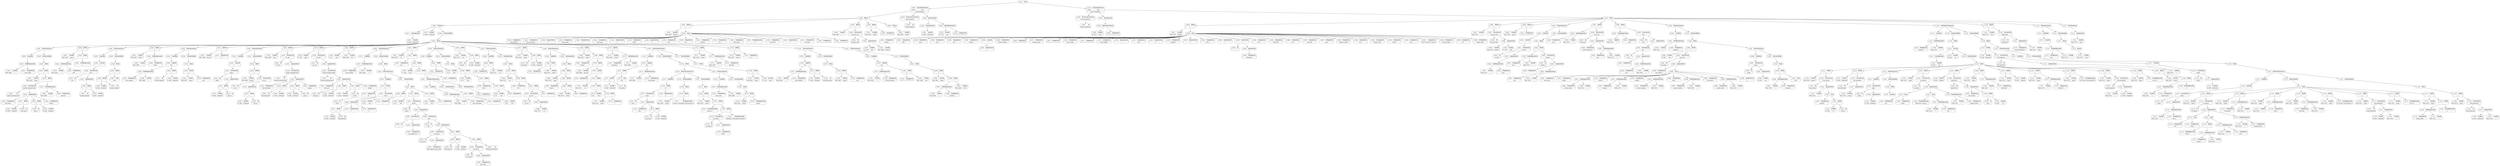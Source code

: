 digraph ast {
node [shape=none];
120833 [label=<<TABLE border='1' cellspacing='0' cellpadding='10' style='rounded' ><TR><TD border='0'>120833</TD><TD border='0'><B>FunctionCall</B></TD></TR><HR/><TR><TD border='0' cellpadding='5' colspan='2'>sanitize_bookmark_field</TD></TR></TABLE>>];
120833 -> 120823 [weight=2];
120833 -> 120832 [weight=2];
120832 [label=<<TABLE border='1' cellspacing='0' cellpadding='10' style='rounded' ><TR><TD border='0'>120832</TD><TD border='0'><B>ArgumentList</B></TD></TR></TABLE>>];
120832 -> 120824 [weight=2];
120832 -> 120827 [weight=2];
120832 -> 120830 [weight=2];
120832 -> 120831 [weight=2];
120835 [label=<<TABLE border='1' cellspacing='0' cellpadding='10' style='rounded' ><TR><TD border='0'>120835</TD><TD border='0'><B>IfThenStatement</B></TD></TR></TABLE>>];
120835 -> 120816 [weight=2];
120835 -> 120836 [weight=2];
120834 [label=<<TABLE border='1' cellspacing='0' cellpadding='10' style='rounded' ><TR><TD border='0'>120834</TD><TD border='0'><B>Block</B></TD></TR></TABLE>>];
120834 -> 120818 [weight=2];
120837 [label=<<TABLE border='1' cellspacing='0' cellpadding='10' style='rounded' ><TR><TD border='0'>120837</TD><TD border='0'><B>Variable</B></TD></TR><HR/><TR><TD border='0' cellpadding='5'>(648, 2667)</TD><TD border='0' cellpadding='5'>output</TD></TR></TABLE>>];
120836 [label=<<TABLE border='1' cellspacing='0' cellpadding='10' style='rounded' ><TR><TD border='0'>120836</TD><TD border='0'><B>StatementBody</B></TD></TR></TABLE>>];
120836 -> 120834 [weight=2];
120839 [label=<<TABLE border='1' cellspacing='0' cellpadding='10' style='rounded' ><TR><TD border='0'>120839</TD><TD border='0'><B>Variable</B></TD></TR><HR/><TR><TD border='0' cellpadding='5'>(648, 2666)</TD><TD border='0' cellpadding='5'>r</TD></TR></TABLE>>];
120838 [label=<<TABLE border='1' cellspacing='0' cellpadding='10' style='rounded' ><TR><TD border='0'>120838</TD><TD border='0'><B>BinOP</B></TD></TR><HR/><TR><TD border='0' cellpadding='5' colspan='2'>.=</TD></TR></TABLE>>];
120838 -> 120837 [weight=2];
120838 -> 120842 [weight=2];
120841 [label=<<TABLE border='1' cellspacing='0' cellpadding='10' style='rounded' ><TR><TD border='0'>120841</TD><TD border='0'><B>PostfixExpression</B></TD></TR></TABLE>>];
120841 -> 120839 [weight=2];
120841 -> 120840 [weight=2];
120840 [label=<<TABLE border='1' cellspacing='0' cellpadding='10' style='rounded' ><TR><TD border='0'>120840</TD><TD border='0'><B>StringLiteral</B></TD></TR><HR/><TR><TD border='0' cellpadding='5' colspan='2'>after</TD></TR></TABLE>>];
120843 [label=<<TABLE border='1' cellspacing='0' cellpadding='10' style='rounded' ><TR><TD border='0'>120843</TD><TD border='0'><B>StringExpression</B></TD></TR><HR/><TR><TD border='0' cellpadding='5' colspan='2'>n</TD></TR></TABLE>>];
120842 [label=<<TABLE border='1' cellspacing='0' cellpadding='10' style='rounded' ><TR><TD border='0'>120842</TD><TD border='0'><B>BinOP</B></TD></TR><HR/><TR><TD border='0' cellpadding='5' colspan='2'>.</TD></TR></TABLE>>];
120842 -> 120841 [weight=2];
120842 -> 120843 [weight=2];
120845 [label=<<TABLE border='1' cellspacing='0' cellpadding='10' style='rounded' ><TR><TD border='0'>120845</TD><TD border='0'><B>ForEach</B></TD></TR></TABLE>>];
120845 -> 120471 [weight=2];
120845 -> 120472 [weight=2];
120845 -> 120846 [weight=2];
120844 [label=<<TABLE border='1' cellspacing='0' cellpadding='10' style='rounded' ><TR><TD border='0'>120844</TD><TD border='0'><B>Block</B></TD></TR></TABLE>>];
120844 -> 120489 [weight=2];
120844 -> 120492 [weight=2];
120844 -> 120508 [weight=2];
120844 -> 120511 [weight=2];
120844 -> 120531 [weight=2];
120844 -> 120534 [weight=2];
120844 -> 120550 [weight=2];
120844 -> 120566 [weight=2];
120844 -> 120619 [weight=2];
120844 -> 120622 [weight=2];
120844 -> 120652 [weight=2];
120844 -> 120655 [weight=2];
120844 -> 120674 [weight=2];
120844 -> 120677 [weight=2];
120844 -> 120693 [weight=2];
120844 -> 120696 [weight=2];
120844 -> 120711 [weight=2];
120844 -> 120765 [weight=2];
120844 -> 120774 [weight=2];
120844 -> 120779 [weight=2];
120844 -> 120793 [weight=2];
120844 -> 120811 [weight=2];
120844 -> 120835 [weight=2];
120844 -> 120838 [weight=2];
120847 [label=<<TABLE border='1' cellspacing='0' cellpadding='10' style='rounded' ><TR><TD border='0'>120847</TD><TD border='0'><B>Variable</B></TD></TR><HR/><TR><TD border='0' cellpadding='5'>(648, 2667)</TD><TD border='0' cellpadding='5'>output</TD></TR></TABLE>>];
120846 [label=<<TABLE border='1' cellspacing='0' cellpadding='10' style='rounded' ><TR><TD border='0'>120846</TD><TD border='0'><B>StatementBody</B></TD></TR></TABLE>>];
120846 -> 120844 [weight=2];
120849 [label=<<TABLE border='1' cellspacing='0' cellpadding='10' style='rounded' ><TR><TD border='0'>120849</TD><TD border='0'><B>Block</B></TD></TR></TABLE>>];
120849 -> 120438 [weight=2];
120849 -> 120461 [weight=2];
120849 -> 120468 [weight=2];
120849 -> 120845 [weight=2];
120849 -> 120848 [weight=2];
120848 [label=<<TABLE border='1' cellspacing='0' cellpadding='10' style='rounded' ><TR><TD border='0'>120848</TD><TD border='0'><B>Return</B></TD></TR></TABLE>>];
120848 -> 120847 [weight=2];
120851 [label=<<TABLE border='1' cellspacing='0' cellpadding='10' style='rounded' ><TR><TD border='0'>120851</TD><TD border='0'><B>Id</B></TD></TR><HR/><TR><TD border='0' cellpadding='5' colspan='2'>wp_list_bookmarks</TD></TR></TABLE>>];
120850 [label=<<TABLE border='1' cellspacing='0' cellpadding='10' style='rounded' ><TR><TD border='0'>120850</TD><TD border='0'><B>FunctionStatement</B></TD></TR><HR/><TR><TD border='0' cellpadding='5'>Scope</TD><TD border='0' cellpadding='5'>648</TD></TR><HR/><TR><TD border='0' cellpadding='5' colspan='2'>_walk_bookmarks</TD></TR></TABLE>>];
120850 -> 120430 [weight=2];
120850 -> 120436 [weight=2];
120850 -> 120849 [weight=2];
120853 [label=<<TABLE border='1' cellspacing='0' cellpadding='10' style='rounded' ><TR><TD border='0'>120853</TD><TD border='0'><B>Variable</B></TD></TR><HR/><TR><TD border='0' cellpadding='5'>(0, 2197)</TD><TD border='0' cellpadding='5'>args</TD></TR></TABLE>>];
120852 [label=<<TABLE border='1' cellspacing='0' cellpadding='10' style='rounded' ><TR><TD border='0'>120852</TD><TD border='0'><B>ReturnValueFunction</B></TD></TR><HR/><TR><TD border='0' cellpadding='5' colspan='2'>wp_list_bookmarks</TD></TR></TABLE>>];
120852 -> 120851 [weight=2];
120855 [label=<<TABLE border='1' cellspacing='0' cellpadding='10' style='rounded' ><TR><TD border='0'>120855</TD><TD border='0'><B>OptValueParameter</B></TD></TR></TABLE>>];
120855 -> 120853 [weight=2];
120855 -> 120854 [weight=2];
120854 [label=<<TABLE border='1' cellspacing='0' cellpadding='10' style='rounded' ><TR><TD border='0'>120854</TD><TD border='0'><B>StringLiteral</B></TD></TR><HR/><TR><TD border='0' cellpadding='5' colspan='2'></TD></TR></TABLE>>];
120857 [label=<<TABLE border='1' cellspacing='0' cellpadding='10' style='rounded' ><TR><TD border='0'>120857</TD><TD border='0'><B>Variable</B></TD></TR><HR/><TR><TD border='0' cellpadding='5'>(649, 2673)</TD><TD border='0' cellpadding='5'>defaults</TD></TR></TABLE>>];
120856 [label=<<TABLE border='1' cellspacing='0' cellpadding='10' style='rounded' ><TR><TD border='0'>120856</TD><TD border='0'><B>ParameterList</B></TD></TR></TABLE>>];
120856 -> 120855 [weight=2];
120859 [label=<<TABLE border='1' cellspacing='0' cellpadding='10' style='rounded' ><TR><TD border='0'>120859</TD><TD border='0'><B>StringLiteral</B></TD></TR><HR/><TR><TD border='0' cellpadding='5' colspan='2'>orderby</TD></TR></TABLE>>];
120858 [label=<<TABLE border='1' cellspacing='0' cellpadding='10' style='rounded' ><TR><TD border='0'>120858</TD><TD border='0'><B>BinOP</B></TD></TR><HR/><TR><TD border='0' cellpadding='5' colspan='2'>=</TD></TR></TABLE>>];
120858 -> 120857 [weight=2];
120858 -> 120900 [weight=2];
120861 [label=<<TABLE border='1' cellspacing='0' cellpadding='10' style='rounded' ><TR><TD border='0'>120861</TD><TD border='0'><B>StringLiteral</B></TD></TR><HR/><TR><TD border='0' cellpadding='5' colspan='2'>order</TD></TR></TABLE>>];
120860 [label=<<TABLE border='1' cellspacing='0' cellpadding='10' style='rounded' ><TR><TD border='0'>120860</TD><TD border='0'><B>StringLiteral</B></TD></TR><HR/><TR><TD border='0' cellpadding='5' colspan='2'>name</TD></TR></TABLE>>];
120863 [label=<<TABLE border='1' cellspacing='0' cellpadding='10' style='rounded' ><TR><TD border='0'>120863</TD><TD border='0'><B>StringLiteral</B></TD></TR><HR/><TR><TD border='0' cellpadding='5' colspan='2'>limit</TD></TR></TABLE>>];
120862 [label=<<TABLE border='1' cellspacing='0' cellpadding='10' style='rounded' ><TR><TD border='0'>120862</TD><TD border='0'><B>StringLiteral</B></TD></TR><HR/><TR><TD border='0' cellpadding='5' colspan='2'>ASC</TD></TR></TABLE>>];
120865 [label=<<TABLE border='1' cellspacing='0' cellpadding='10' style='rounded' ><TR><TD border='0'>120865</TD><TD border='0'><B>IntegerLiteral</B></TD></TR><HR/><TR><TD border='0' cellpadding='5' colspan='2'>1</TD></TR></TABLE>>];
120867 [label=<<TABLE border='1' cellspacing='0' cellpadding='10' style='rounded' ><TR><TD border='0'>120867</TD><TD border='0'><B>StringLiteral</B></TD></TR><HR/><TR><TD border='0' cellpadding='5' colspan='2'>category</TD></TR></TABLE>>];
120866 [label=<<TABLE border='1' cellspacing='0' cellpadding='10' style='rounded' ><TR><TD border='0'>120866</TD><TD border='0'><B>UnaryOP</B></TD></TR><HR/><TR><TD border='0' cellpadding='5' colspan='2'>-</TD></TR></TABLE>>];
120866 -> 120865 [weight=2];
120869 [label=<<TABLE border='1' cellspacing='0' cellpadding='10' style='rounded' ><TR><TD border='0'>120869</TD><TD border='0'><B>StringLiteral</B></TD></TR><HR/><TR><TD border='0' cellpadding='5' colspan='2'>exclude_category</TD></TR></TABLE>>];
120868 [label=<<TABLE border='1' cellspacing='0' cellpadding='10' style='rounded' ><TR><TD border='0'>120868</TD><TD border='0'><B>StringLiteral</B></TD></TR><HR/><TR><TD border='0' cellpadding='5' colspan='2'></TD></TR></TABLE>>];
120871 [label=<<TABLE border='1' cellspacing='0' cellpadding='10' style='rounded' ><TR><TD border='0'>120871</TD><TD border='0'><B>StringLiteral</B></TD></TR><HR/><TR><TD border='0' cellpadding='5' colspan='2'>category_name</TD></TR></TABLE>>];
120870 [label=<<TABLE border='1' cellspacing='0' cellpadding='10' style='rounded' ><TR><TD border='0'>120870</TD><TD border='0'><B>StringLiteral</B></TD></TR><HR/><TR><TD border='0' cellpadding='5' colspan='2'></TD></TR></TABLE>>];
120873 [label=<<TABLE border='1' cellspacing='0' cellpadding='10' style='rounded' ><TR><TD border='0'>120873</TD><TD border='0'><B>StringLiteral</B></TD></TR><HR/><TR><TD border='0' cellpadding='5' colspan='2'>hide_invisible</TD></TR></TABLE>>];
120872 [label=<<TABLE border='1' cellspacing='0' cellpadding='10' style='rounded' ><TR><TD border='0'>120872</TD><TD border='0'><B>StringLiteral</B></TD></TR><HR/><TR><TD border='0' cellpadding='5' colspan='2'></TD></TR></TABLE>>];
120875 [label=<<TABLE border='1' cellspacing='0' cellpadding='10' style='rounded' ><TR><TD border='0'>120875</TD><TD border='0'><B>StringLiteral</B></TD></TR><HR/><TR><TD border='0' cellpadding='5' colspan='2'>show_updated</TD></TR></TABLE>>];
120874 [label=<<TABLE border='1' cellspacing='0' cellpadding='10' style='rounded' ><TR><TD border='0'>120874</TD><TD border='0'><B>IntegerLiteral</B></TD></TR><HR/><TR><TD border='0' cellpadding='5' colspan='2'>1</TD></TR></TABLE>>];
120877 [label=<<TABLE border='1' cellspacing='0' cellpadding='10' style='rounded' ><TR><TD border='0'>120877</TD><TD border='0'><B>StringLiteral</B></TD></TR><HR/><TR><TD border='0' cellpadding='5' colspan='2'>echo</TD></TR></TABLE>>];
120876 [label=<<TABLE border='1' cellspacing='0' cellpadding='10' style='rounded' ><TR><TD border='0'>120876</TD><TD border='0'><B>IntegerLiteral</B></TD></TR><HR/><TR><TD border='0' cellpadding='5' colspan='2'>0</TD></TR></TABLE>>];
120879 [label=<<TABLE border='1' cellspacing='0' cellpadding='10' style='rounded' ><TR><TD border='0'>120879</TD><TD border='0'><B>StringLiteral</B></TD></TR><HR/><TR><TD border='0' cellpadding='5' colspan='2'>categorize</TD></TR></TABLE>>];
120878 [label=<<TABLE border='1' cellspacing='0' cellpadding='10' style='rounded' ><TR><TD border='0'>120878</TD><TD border='0'><B>IntegerLiteral</B></TD></TR><HR/><TR><TD border='0' cellpadding='5' colspan='2'>1</TD></TR></TABLE>>];
120881 [label=<<TABLE border='1' cellspacing='0' cellpadding='10' style='rounded' ><TR><TD border='0'>120881</TD><TD border='0'><B>StringLiteral</B></TD></TR><HR/><TR><TD border='0' cellpadding='5' colspan='2'>title_li</TD></TR></TABLE>>];
120880 [label=<<TABLE border='1' cellspacing='0' cellpadding='10' style='rounded' ><TR><TD border='0'>120880</TD><TD border='0'><B>IntegerLiteral</B></TD></TR><HR/><TR><TD border='0' cellpadding='5' colspan='2'>1</TD></TR></TABLE>>];
120883 [label=<<TABLE border='1' cellspacing='0' cellpadding='10' style='rounded' ><TR><TD border='0'>120883</TD><TD border='0'><B>StringLiteral</B></TD></TR><HR/><TR><TD border='0' cellpadding='5' colspan='2'>Bookmarks</TD></TR></TABLE>>];
120882 [label=<<TABLE border='1' cellspacing='0' cellpadding='10' style='rounded' ><TR><TD border='0'>120882</TD><TD border='0'><B>Id</B></TD></TR><HR/><TR><TD border='0' cellpadding='5' colspan='2'>__</TD></TR></TABLE>>];
120885 [label=<<TABLE border='1' cellspacing='0' cellpadding='10' style='rounded' ><TR><TD border='0'>120885</TD><TD border='0'><B>FunctionCall</B></TD></TR><HR/><TR><TD border='0' cellpadding='5' colspan='2'>__</TD></TR></TABLE>>];
120885 -> 120882 [weight=2];
120885 -> 120884 [weight=2];
120884 [label=<<TABLE border='1' cellspacing='0' cellpadding='10' style='rounded' ><TR><TD border='0'>120884</TD><TD border='0'><B>ArgumentList</B></TD></TR></TABLE>>];
120884 -> 120883 [weight=2];
120887 [label=<<TABLE border='1' cellspacing='0' cellpadding='10' style='rounded' ><TR><TD border='0'>120887</TD><TD border='0'><B>StringLiteral</B></TD></TR><HR/><TR><TD border='0' cellpadding='5' colspan='2'>&lt;h2&gt;</TD></TR></TABLE>>];
120886 [label=<<TABLE border='1' cellspacing='0' cellpadding='10' style='rounded' ><TR><TD border='0'>120886</TD><TD border='0'><B>StringLiteral</B></TD></TR><HR/><TR><TD border='0' cellpadding='5' colspan='2'>title_before</TD></TR></TABLE>>];
120889 [label=<<TABLE border='1' cellspacing='0' cellpadding='10' style='rounded' ><TR><TD border='0'>120889</TD><TD border='0'><B>StringLiteral</B></TD></TR><HR/><TR><TD border='0' cellpadding='5' colspan='2'>&lt;h2&gt;</TD></TR></TABLE>>];
120888 [label=<<TABLE border='1' cellspacing='0' cellpadding='10' style='rounded' ><TR><TD border='0'>120888</TD><TD border='0'><B>StringLiteral</B></TD></TR><HR/><TR><TD border='0' cellpadding='5' colspan='2'>title_after</TD></TR></TABLE>>];
120891 [label=<<TABLE border='1' cellspacing='0' cellpadding='10' style='rounded' ><TR><TD border='0'>120891</TD><TD border='0'><B>StringLiteral</B></TD></TR><HR/><TR><TD border='0' cellpadding='5' colspan='2'>name</TD></TR></TABLE>>];
120890 [label=<<TABLE border='1' cellspacing='0' cellpadding='10' style='rounded' ><TR><TD border='0'>120890</TD><TD border='0'><B>StringLiteral</B></TD></TR><HR/><TR><TD border='0' cellpadding='5' colspan='2'>category_orderby</TD></TR></TABLE>>];
120893 [label=<<TABLE border='1' cellspacing='0' cellpadding='10' style='rounded' ><TR><TD border='0'>120893</TD><TD border='0'><B>StringLiteral</B></TD></TR><HR/><TR><TD border='0' cellpadding='5' colspan='2'>ASC</TD></TR></TABLE>>];
120892 [label=<<TABLE border='1' cellspacing='0' cellpadding='10' style='rounded' ><TR><TD border='0'>120892</TD><TD border='0'><B>StringLiteral</B></TD></TR><HR/><TR><TD border='0' cellpadding='5' colspan='2'>category_order</TD></TR></TABLE>>];
120895 [label=<<TABLE border='1' cellspacing='0' cellpadding='10' style='rounded' ><TR><TD border='0'>120895</TD><TD border='0'><B>StringLiteral</B></TD></TR><HR/><TR><TD border='0' cellpadding='5' colspan='2'>linkcat</TD></TR></TABLE>>];
120894 [label=<<TABLE border='1' cellspacing='0' cellpadding='10' style='rounded' ><TR><TD border='0'>120894</TD><TD border='0'><B>StringLiteral</B></TD></TR><HR/><TR><TD border='0' cellpadding='5' colspan='2'>class</TD></TR></TABLE>>];
120897 [label=<<TABLE border='1' cellspacing='0' cellpadding='10' style='rounded' ><TR><TD border='0'>120897</TD><TD border='0'><B>StringLiteral</B></TD></TR><HR/><TR><TD border='0' cellpadding='5' colspan='2'>&lt;li id='%id' class='%class'&gt;</TD></TR></TABLE>>];
120896 [label=<<TABLE border='1' cellspacing='0' cellpadding='10' style='rounded' ><TR><TD border='0'>120896</TD><TD border='0'><B>StringLiteral</B></TD></TR><HR/><TR><TD border='0' cellpadding='5' colspan='2'>category_before</TD></TR></TABLE>>];
120899 [label=<<TABLE border='1' cellspacing='0' cellpadding='10' style='rounded' ><TR><TD border='0'>120899</TD><TD border='0'><B>StringLiteral</B></TD></TR><HR/><TR><TD border='0' cellpadding='5' colspan='2'>&lt;li&gt;</TD></TR></TABLE>>];
120898 [label=<<TABLE border='1' cellspacing='0' cellpadding='10' style='rounded' ><TR><TD border='0'>120898</TD><TD border='0'><B>StringLiteral</B></TD></TR><HR/><TR><TD border='0' cellpadding='5' colspan='2'>category_after</TD></TR></TABLE>>];
120901 [label=<<TABLE border='1' cellspacing='0' cellpadding='10' style='rounded' ><TR><TD border='0'>120901</TD><TD border='0'><B>Variable</B></TD></TR><HR/><TR><TD border='0' cellpadding='5'>(649, 2674)</TD><TD border='0' cellpadding='5'>r</TD></TR></TABLE>>];
120900 [label=<<TABLE border='1' cellspacing='0' cellpadding='10' style='rounded' ><TR><TD border='0'>120900</TD><TD border='0'><B>Array</B></TD></TR></TABLE>>];
120900 -> 120859 [weight=2];
120900 -> 120860 [weight=2];
120900 -> 120861 [weight=2];
120900 -> 120862 [weight=2];
120900 -> 120863 [weight=2];
120900 -> 120866 [weight=2];
120900 -> 120867 [weight=2];
120900 -> 120868 [weight=2];
120900 -> 120869 [weight=2];
120900 -> 120870 [weight=2];
120900 -> 120871 [weight=2];
120900 -> 120872 [weight=2];
120900 -> 120873 [weight=2];
120900 -> 120874 [weight=2];
120900 -> 120875 [weight=2];
120900 -> 120876 [weight=2];
120900 -> 120877 [weight=2];
120900 -> 120878 [weight=2];
120900 -> 120879 [weight=2];
120900 -> 120880 [weight=2];
120900 -> 120881 [weight=2];
120900 -> 120885 [weight=2];
120900 -> 120886 [weight=2];
120900 -> 120887 [weight=2];
120900 -> 120888 [weight=2];
120900 -> 120889 [weight=2];
120900 -> 120890 [weight=2];
120900 -> 120891 [weight=2];
120900 -> 120892 [weight=2];
120900 -> 120893 [weight=2];
120900 -> 120894 [weight=2];
120900 -> 120895 [weight=2];
120900 -> 120896 [weight=2];
120900 -> 120897 [weight=2];
120900 -> 120898 [weight=2];
120900 -> 120899 [weight=2];
120903 [label=<<TABLE border='1' cellspacing='0' cellpadding='10' style='rounded' ><TR><TD border='0'>120903</TD><TD border='0'><B>Id</B></TD></TR><HR/><TR><TD border='0' cellpadding='5' colspan='2'>wp_parse_args</TD></TR></TABLE>>];
120902 [label=<<TABLE border='1' cellspacing='0' cellpadding='10' style='rounded' ><TR><TD border='0'>120902</TD><TD border='0'><B>BinOP</B></TD></TR><HR/><TR><TD border='0' cellpadding='5' colspan='2'>=</TD></TR></TABLE>>];
120902 -> 120901 [weight=2];
120902 -> 120907 [weight=2];
120905 [label=<<TABLE border='1' cellspacing='0' cellpadding='10' style='rounded' ><TR><TD border='0'>120905</TD><TD border='0'><B>Variable</B></TD></TR><HR/><TR><TD border='0' cellpadding='5'>(649, 2673)</TD><TD border='0' cellpadding='5'>defaults</TD></TR></TABLE>>];
120904 [label=<<TABLE border='1' cellspacing='0' cellpadding='10' style='rounded' ><TR><TD border='0'>120904</TD><TD border='0'><B>Variable</B></TD></TR><HR/><TR><TD border='0' cellpadding='5'>(0, 2197)</TD><TD border='0' cellpadding='5'>args</TD></TR></TABLE>>];
120907 [label=<<TABLE border='1' cellspacing='0' cellpadding='10' style='rounded' ><TR><TD border='0'>120907</TD><TD border='0'><B>FunctionCall</B></TD></TR><HR/><TR><TD border='0' cellpadding='5' colspan='2'>wp_parse_args</TD></TR></TABLE>>];
120907 -> 120903 [weight=2];
120907 -> 120906 [weight=2];
120906 [label=<<TABLE border='1' cellspacing='0' cellpadding='10' style='rounded' ><TR><TD border='0'>120906</TD><TD border='0'><B>ArgumentList</B></TD></TR></TABLE>>];
120906 -> 120904 [weight=2];
120906 -> 120905 [weight=2];
120909 [label=<<TABLE border='1' cellspacing='0' cellpadding='10' style='rounded' ><TR><TD border='0'>120909</TD><TD border='0'><B>BinOP</B></TD></TR><HR/><TR><TD border='0' cellpadding='5' colspan='2'>=</TD></TR></TABLE>>];
120909 -> 120908 [weight=2];
120909 -> 120910 [weight=2];
120908 [label=<<TABLE border='1' cellspacing='0' cellpadding='10' style='rounded' ><TR><TD border='0'>120908</TD><TD border='0'><B>Variable</B></TD></TR><HR/><TR><TD border='0' cellpadding='5'>(649, 2675)</TD><TD border='0' cellpadding='5'>output</TD></TR></TABLE>>];
120910 [label=<<TABLE border='1' cellspacing='0' cellpadding='10' style='rounded' ><TR><TD border='0'>120910</TD><TD border='0'><B>StringLiteral</B></TD></TR><HR/><TR><TD border='0' cellpadding='5' colspan='2'></TD></TR></TABLE>>];
120913 [label=<<TABLE border='1' cellspacing='0' cellpadding='10' style='rounded' ><TR><TD border='0'>120913</TD><TD border='0'><B>Variable</B></TD></TR><HR/><TR><TD border='0' cellpadding='5'>(649, 2674)</TD><TD border='0' cellpadding='5'>r</TD></TR></TABLE>>];
120912 [label=<<TABLE border='1' cellspacing='0' cellpadding='10' style='rounded' ><TR><TD border='0'>120912</TD><TD border='0'><B>Id</B></TD></TR><HR/><TR><TD border='0' cellpadding='5' colspan='2'>is_array</TD></TR></TABLE>>];
120915 [label=<<TABLE border='1' cellspacing='0' cellpadding='10' style='rounded' ><TR><TD border='0'>120915</TD><TD border='0'><B>PostfixExpression</B></TD></TR></TABLE>>];
120915 -> 120913 [weight=2];
120915 -> 120914 [weight=2];
120914 [label=<<TABLE border='1' cellspacing='0' cellpadding='10' style='rounded' ><TR><TD border='0'>120914</TD><TD border='0'><B>StringLiteral</B></TD></TR><HR/><TR><TD border='0' cellpadding='5' colspan='2'>class</TD></TR></TABLE>>];
120917 [label=<<TABLE border='1' cellspacing='0' cellpadding='10' style='rounded' ><TR><TD border='0'>120917</TD><TD border='0'><B>FunctionCall</B></TD></TR><HR/><TR><TD border='0' cellpadding='5' colspan='2'>is_array</TD></TR></TABLE>>];
120917 -> 120912 [weight=2];
120917 -> 120916 [weight=2];
120916 [label=<<TABLE border='1' cellspacing='0' cellpadding='10' style='rounded' ><TR><TD border='0'>120916</TD><TD border='0'><B>ArgumentList</B></TD></TR></TABLE>>];
120916 -> 120915 [weight=2];
120919 [label=<<TABLE border='1' cellspacing='0' cellpadding='10' style='rounded' ><TR><TD border='0'>120919</TD><TD border='0'><B>Condition</B></TD></TR></TABLE>>];
120919 -> 120918 [weight=2];
120918 [label=<<TABLE border='1' cellspacing='0' cellpadding='10' style='rounded' ><TR><TD border='0'>120918</TD><TD border='0'><B>UnaryOP</B></TD></TR><HR/><TR><TD border='0' cellpadding='5' colspan='2'>!</TD></TR></TABLE>>];
120918 -> 120917 [weight=2];
120921 [label=<<TABLE border='1' cellspacing='0' cellpadding='10' style='rounded' ><TR><TD border='0'>120921</TD><TD border='0'><B>StringLiteral</B></TD></TR><HR/><TR><TD border='0' cellpadding='5' colspan='2'>class</TD></TR></TABLE>>];
120920 [label=<<TABLE border='1' cellspacing='0' cellpadding='10' style='rounded' ><TR><TD border='0'>120920</TD><TD border='0'><B>Variable</B></TD></TR><HR/><TR><TD border='0' cellpadding='5'>(649, 2674)</TD><TD border='0' cellpadding='5'>r</TD></TR></TABLE>>];
120923 [label=<<TABLE border='1' cellspacing='0' cellpadding='10' style='rounded' ><TR><TD border='0'>120923</TD><TD border='0'><B>BinOP</B></TD></TR><HR/><TR><TD border='0' cellpadding='5' colspan='2'>=</TD></TR></TABLE>>];
120923 -> 120922 [weight=2];
120923 -> 120930 [weight=2];
120922 [label=<<TABLE border='1' cellspacing='0' cellpadding='10' style='rounded' ><TR><TD border='0'>120922</TD><TD border='0'><B>PostfixExpression</B></TD></TR></TABLE>>];
120922 -> 120920 [weight=2];
120922 -> 120921 [weight=2];
120925 [label=<<TABLE border='1' cellspacing='0' cellpadding='10' style='rounded' ><TR><TD border='0'>120925</TD><TD border='0'><B>StringLiteral</B></TD></TR><HR/><TR><TD border='0' cellpadding='5' colspan='2'> </TD></TR></TABLE>>];
120924 [label=<<TABLE border='1' cellspacing='0' cellpadding='10' style='rounded' ><TR><TD border='0'>120924</TD><TD border='0'><B>Id</B></TD></TR><HR/><TR><TD border='0' cellpadding='5' colspan='2'>explode</TD></TR></TABLE>>];
120927 [label=<<TABLE border='1' cellspacing='0' cellpadding='10' style='rounded' ><TR><TD border='0'>120927</TD><TD border='0'><B>StringLiteral</B></TD></TR><HR/><TR><TD border='0' cellpadding='5' colspan='2'>class</TD></TR></TABLE>>];
120926 [label=<<TABLE border='1' cellspacing='0' cellpadding='10' style='rounded' ><TR><TD border='0'>120926</TD><TD border='0'><B>Variable</B></TD></TR><HR/><TR><TD border='0' cellpadding='5'>(649, 2674)</TD><TD border='0' cellpadding='5'>r</TD></TR></TABLE>>];
120929 [label=<<TABLE border='1' cellspacing='0' cellpadding='10' style='rounded' ><TR><TD border='0'>120929</TD><TD border='0'><B>ArgumentList</B></TD></TR></TABLE>>];
120929 -> 120925 [weight=2];
120929 -> 120928 [weight=2];
120928 [label=<<TABLE border='1' cellspacing='0' cellpadding='10' style='rounded' ><TR><TD border='0'>120928</TD><TD border='0'><B>PostfixExpression</B></TD></TR></TABLE>>];
120928 -> 120926 [weight=2];
120928 -> 120927 [weight=2];
120931 [label=<<TABLE border='1' cellspacing='0' cellpadding='10' style='rounded' ><TR><TD border='0'>120931</TD><TD border='0'><B>Block</B></TD></TR></TABLE>>];
120931 -> 120923 [weight=2];
120930 [label=<<TABLE border='1' cellspacing='0' cellpadding='10' style='rounded' ><TR><TD border='0'>120930</TD><TD border='0'><B>FunctionCall</B></TD></TR><HR/><TR><TD border='0' cellpadding='5' colspan='2'>explode</TD></TR></TABLE>>];
120930 -> 120924 [weight=2];
120930 -> 120929 [weight=2];
120933 [label=<<TABLE border='1' cellspacing='0' cellpadding='10' style='rounded' ><TR><TD border='0'>120933</TD><TD border='0'><B>StatementBody</B></TD></TR></TABLE>>];
120933 -> 120931 [weight=2];
120932 [label=<<TABLE border='1' cellspacing='0' cellpadding='10' style='rounded' ><TR><TD border='0'>120932</TD><TD border='0'><B>IfThenStatement</B></TD></TR></TABLE>>];
120932 -> 120919 [weight=2];
120932 -> 120933 [weight=2];
120935 [label=<<TABLE border='1' cellspacing='0' cellpadding='10' style='rounded' ><TR><TD border='0'>120935</TD><TD border='0'><B>StringLiteral</B></TD></TR><HR/><TR><TD border='0' cellpadding='5' colspan='2'>class</TD></TR></TABLE>>];
120934 [label=<<TABLE border='1' cellspacing='0' cellpadding='10' style='rounded' ><TR><TD border='0'>120934</TD><TD border='0'><B>Variable</B></TD></TR><HR/><TR><TD border='0' cellpadding='5'>(649, 2674)</TD><TD border='0' cellpadding='5'>r</TD></TR></TABLE>>];
120937 [label=<<TABLE border='1' cellspacing='0' cellpadding='10' style='rounded' ><TR><TD border='0'>120937</TD><TD border='0'><B>BinOP</B></TD></TR><HR/><TR><TD border='0' cellpadding='5' colspan='2'>=</TD></TR></TABLE>>];
120937 -> 120936 [weight=2];
120937 -> 120944 [weight=2];
120936 [label=<<TABLE border='1' cellspacing='0' cellpadding='10' style='rounded' ><TR><TD border='0'>120936</TD><TD border='0'><B>PostfixExpression</B></TD></TR></TABLE>>];
120936 -> 120934 [weight=2];
120936 -> 120935 [weight=2];
120939 [label=<<TABLE border='1' cellspacing='0' cellpadding='10' style='rounded' ><TR><TD border='0'>120939</TD><TD border='0'><B>StringLiteral</B></TD></TR><HR/><TR><TD border='0' cellpadding='5' colspan='2'>sanitize_html_class</TD></TR></TABLE>>];
120938 [label=<<TABLE border='1' cellspacing='0' cellpadding='10' style='rounded' ><TR><TD border='0'>120938</TD><TD border='0'><B>Id</B></TD></TR><HR/><TR><TD border='0' cellpadding='5' colspan='2'>array_map</TD></TR></TABLE>>];
120941 [label=<<TABLE border='1' cellspacing='0' cellpadding='10' style='rounded' ><TR><TD border='0'>120941</TD><TD border='0'><B>StringLiteral</B></TD></TR><HR/><TR><TD border='0' cellpadding='5' colspan='2'>class</TD></TR></TABLE>>];
120940 [label=<<TABLE border='1' cellspacing='0' cellpadding='10' style='rounded' ><TR><TD border='0'>120940</TD><TD border='0'><B>Variable</B></TD></TR><HR/><TR><TD border='0' cellpadding='5'>(649, 2674)</TD><TD border='0' cellpadding='5'>r</TD></TR></TABLE>>];
120943 [label=<<TABLE border='1' cellspacing='0' cellpadding='10' style='rounded' ><TR><TD border='0'>120943</TD><TD border='0'><B>ArgumentList</B></TD></TR></TABLE>>];
120943 -> 120939 [weight=2];
120943 -> 120942 [weight=2];
120942 [label=<<TABLE border='1' cellspacing='0' cellpadding='10' style='rounded' ><TR><TD border='0'>120942</TD><TD border='0'><B>PostfixExpression</B></TD></TR></TABLE>>];
120942 -> 120940 [weight=2];
120942 -> 120941 [weight=2];
120945 [label=<<TABLE border='1' cellspacing='0' cellpadding='10' style='rounded' ><TR><TD border='0'>120945</TD><TD border='0'><B>Variable</B></TD></TR><HR/><TR><TD border='0' cellpadding='5'>(649, 2674)</TD><TD border='0' cellpadding='5'>r</TD></TR></TABLE>>];
120944 [label=<<TABLE border='1' cellspacing='0' cellpadding='10' style='rounded' ><TR><TD border='0'>120944</TD><TD border='0'><B>FunctionCall</B></TD></TR><HR/><TR><TD border='0' cellpadding='5' colspan='2'>array_map</TD></TR></TABLE>>];
120944 -> 120938 [weight=2];
120944 -> 120943 [weight=2];
120947 [label=<<TABLE border='1' cellspacing='0' cellpadding='10' style='rounded' ><TR><TD border='0'>120947</TD><TD border='0'><B>PostfixExpression</B></TD></TR></TABLE>>];
120947 -> 120945 [weight=2];
120947 -> 120946 [weight=2];
120946 [label=<<TABLE border='1' cellspacing='0' cellpadding='10' style='rounded' ><TR><TD border='0'>120946</TD><TD border='0'><B>StringLiteral</B></TD></TR><HR/><TR><TD border='0' cellpadding='5' colspan='2'>class</TD></TR></TABLE>>];
120949 [label=<<TABLE border='1' cellspacing='0' cellpadding='10' style='rounded' ><TR><TD border='0'>120949</TD><TD border='0'><B>Id</B></TD></TR><HR/><TR><TD border='0' cellpadding='5' colspan='2'>trim</TD></TR></TABLE>>];
120948 [label=<<TABLE border='1' cellspacing='0' cellpadding='10' style='rounded' ><TR><TD border='0'>120948</TD><TD border='0'><B>BinOP</B></TD></TR><HR/><TR><TD border='0' cellpadding='5' colspan='2'>=</TD></TR></TABLE>>];
120948 -> 120947 [weight=2];
120948 -> 120958 [weight=2];
120951 [label=<<TABLE border='1' cellspacing='0' cellpadding='10' style='rounded' ><TR><TD border='0'>120951</TD><TD border='0'><B>StringLiteral</B></TD></TR><HR/><TR><TD border='0' cellpadding='5' colspan='2'> </TD></TR></TABLE>>];
120950 [label=<<TABLE border='1' cellspacing='0' cellpadding='10' style='rounded' ><TR><TD border='0'>120950</TD><TD border='0'><B>Id</B></TD></TR><HR/><TR><TD border='0' cellpadding='5' colspan='2'>join</TD></TR></TABLE>>];
120953 [label=<<TABLE border='1' cellspacing='0' cellpadding='10' style='rounded' ><TR><TD border='0'>120953</TD><TD border='0'><B>StringLiteral</B></TD></TR><HR/><TR><TD border='0' cellpadding='5' colspan='2'>class</TD></TR></TABLE>>];
120952 [label=<<TABLE border='1' cellspacing='0' cellpadding='10' style='rounded' ><TR><TD border='0'>120952</TD><TD border='0'><B>Variable</B></TD></TR><HR/><TR><TD border='0' cellpadding='5'>(649, 2674)</TD><TD border='0' cellpadding='5'>r</TD></TR></TABLE>>];
120955 [label=<<TABLE border='1' cellspacing='0' cellpadding='10' style='rounded' ><TR><TD border='0'>120955</TD><TD border='0'><B>ArgumentList</B></TD></TR></TABLE>>];
120955 -> 120951 [weight=2];
120955 -> 120954 [weight=2];
120954 [label=<<TABLE border='1' cellspacing='0' cellpadding='10' style='rounded' ><TR><TD border='0'>120954</TD><TD border='0'><B>PostfixExpression</B></TD></TR></TABLE>>];
120954 -> 120952 [weight=2];
120954 -> 120953 [weight=2];
120957 [label=<<TABLE border='1' cellspacing='0' cellpadding='10' style='rounded' ><TR><TD border='0'>120957</TD><TD border='0'><B>ArgumentList</B></TD></TR></TABLE>>];
120957 -> 120956 [weight=2];
120956 [label=<<TABLE border='1' cellspacing='0' cellpadding='10' style='rounded' ><TR><TD border='0'>120956</TD><TD border='0'><B>FunctionCall</B></TD></TR><HR/><TR><TD border='0' cellpadding='5' colspan='2'>join</TD></TR></TABLE>>];
120956 -> 120950 [weight=2];
120956 -> 120955 [weight=2];
120959 [label=<<TABLE border='1' cellspacing='0' cellpadding='10' style='rounded' ><TR><TD border='0'>120959</TD><TD border='0'><B>Variable</B></TD></TR><HR/><TR><TD border='0' cellpadding='5'>(649, 2674)</TD><TD border='0' cellpadding='5'>r</TD></TR></TABLE>>];
120958 [label=<<TABLE border='1' cellspacing='0' cellpadding='10' style='rounded' ><TR><TD border='0'>120958</TD><TD border='0'><B>FunctionCall</B></TD></TR><HR/><TR><TD border='0' cellpadding='5' colspan='2'>trim</TD></TR></TABLE>>];
120958 -> 120949 [weight=2];
120958 -> 120957 [weight=2];
120961 [label=<<TABLE border='1' cellspacing='0' cellpadding='10' style='rounded' ><TR><TD border='0'>120961</TD><TD border='0'><B>PostfixExpression</B></TD></TR></TABLE>>];
120961 -> 120959 [weight=2];
120961 -> 120960 [weight=2];
120960 [label=<<TABLE border='1' cellspacing='0' cellpadding='10' style='rounded' ><TR><TD border='0'>120960</TD><TD border='0'><B>StringLiteral</B></TD></TR><HR/><TR><TD border='0' cellpadding='5' colspan='2'>categorize</TD></TR></TABLE>>];
120963 [label=<<TABLE border='1' cellspacing='0' cellpadding='10' style='rounded' ><TR><TD border='0'>120963</TD><TD border='0'><B>Variable</B></TD></TR><HR/><TR><TD border='0' cellpadding='5'>(0, 802)</TD><TD border='0' cellpadding='5'>cats</TD></TR></TABLE>>];
120962 [label=<<TABLE border='1' cellspacing='0' cellpadding='10' style='rounded' ><TR><TD border='0'>120962</TD><TD border='0'><B>Condition</B></TD></TR></TABLE>>];
120962 -> 120961 [weight=2];
120965 [label=<<TABLE border='1' cellspacing='0' cellpadding='10' style='rounded' ><TR><TD border='0'>120965</TD><TD border='0'><B>Id</B></TD></TR><HR/><TR><TD border='0' cellpadding='5' colspan='2'>get_terms</TD></TR></TABLE>>];
120964 [label=<<TABLE border='1' cellspacing='0' cellpadding='10' style='rounded' ><TR><TD border='0'>120964</TD><TD border='0'><B>BinOP</B></TD></TR><HR/><TR><TD border='0' cellpadding='5' colspan='2'>=</TD></TR></TABLE>>];
120964 -> 120963 [weight=2];
120964 -> 120991 [weight=2];
120967 [label=<<TABLE border='1' cellspacing='0' cellpadding='10' style='rounded' ><TR><TD border='0'>120967</TD><TD border='0'><B>StringLiteral</B></TD></TR><HR/><TR><TD border='0' cellpadding='5' colspan='2'>name__like</TD></TR></TABLE>>];
120966 [label=<<TABLE border='1' cellspacing='0' cellpadding='10' style='rounded' ><TR><TD border='0'>120966</TD><TD border='0'><B>StringLiteral</B></TD></TR><HR/><TR><TD border='0' cellpadding='5' colspan='2'>link_category</TD></TR></TABLE>>];
120969 [label=<<TABLE border='1' cellspacing='0' cellpadding='10' style='rounded' ><TR><TD border='0'>120969</TD><TD border='0'><B>StringLiteral</B></TD></TR><HR/><TR><TD border='0' cellpadding='5' colspan='2'>category_name</TD></TR></TABLE>>];
120968 [label=<<TABLE border='1' cellspacing='0' cellpadding='10' style='rounded' ><TR><TD border='0'>120968</TD><TD border='0'><B>Variable</B></TD></TR><HR/><TR><TD border='0' cellpadding='5'>(649, 2674)</TD><TD border='0' cellpadding='5'>r</TD></TR></TABLE>>];
120971 [label=<<TABLE border='1' cellspacing='0' cellpadding='10' style='rounded' ><TR><TD border='0'>120971</TD><TD border='0'><B>StringLiteral</B></TD></TR><HR/><TR><TD border='0' cellpadding='5' colspan='2'>include</TD></TR></TABLE>>];
120970 [label=<<TABLE border='1' cellspacing='0' cellpadding='10' style='rounded' ><TR><TD border='0'>120970</TD><TD border='0'><B>PostfixExpression</B></TD></TR></TABLE>>];
120970 -> 120968 [weight=2];
120970 -> 120969 [weight=2];
120973 [label=<<TABLE border='1' cellspacing='0' cellpadding='10' style='rounded' ><TR><TD border='0'>120973</TD><TD border='0'><B>StringLiteral</B></TD></TR><HR/><TR><TD border='0' cellpadding='5' colspan='2'>category</TD></TR></TABLE>>];
120972 [label=<<TABLE border='1' cellspacing='0' cellpadding='10' style='rounded' ><TR><TD border='0'>120972</TD><TD border='0'><B>Variable</B></TD></TR><HR/><TR><TD border='0' cellpadding='5'>(649, 2674)</TD><TD border='0' cellpadding='5'>r</TD></TR></TABLE>>];
120975 [label=<<TABLE border='1' cellspacing='0' cellpadding='10' style='rounded' ><TR><TD border='0'>120975</TD><TD border='0'><B>StringLiteral</B></TD></TR><HR/><TR><TD border='0' cellpadding='5' colspan='2'>exclude</TD></TR></TABLE>>];
120974 [label=<<TABLE border='1' cellspacing='0' cellpadding='10' style='rounded' ><TR><TD border='0'>120974</TD><TD border='0'><B>PostfixExpression</B></TD></TR></TABLE>>];
120974 -> 120972 [weight=2];
120974 -> 120973 [weight=2];
120977 [label=<<TABLE border='1' cellspacing='0' cellpadding='10' style='rounded' ><TR><TD border='0'>120977</TD><TD border='0'><B>StringLiteral</B></TD></TR><HR/><TR><TD border='0' cellpadding='5' colspan='2'>exclude_category</TD></TR></TABLE>>];
120976 [label=<<TABLE border='1' cellspacing='0' cellpadding='10' style='rounded' ><TR><TD border='0'>120976</TD><TD border='0'><B>Variable</B></TD></TR><HR/><TR><TD border='0' cellpadding='5'>(649, 2674)</TD><TD border='0' cellpadding='5'>r</TD></TR></TABLE>>];
120979 [label=<<TABLE border='1' cellspacing='0' cellpadding='10' style='rounded' ><TR><TD border='0'>120979</TD><TD border='0'><B>StringLiteral</B></TD></TR><HR/><TR><TD border='0' cellpadding='5' colspan='2'>orderby</TD></TR></TABLE>>];
120978 [label=<<TABLE border='1' cellspacing='0' cellpadding='10' style='rounded' ><TR><TD border='0'>120978</TD><TD border='0'><B>PostfixExpression</B></TD></TR></TABLE>>];
120978 -> 120976 [weight=2];
120978 -> 120977 [weight=2];
120981 [label=<<TABLE border='1' cellspacing='0' cellpadding='10' style='rounded' ><TR><TD border='0'>120981</TD><TD border='0'><B>StringLiteral</B></TD></TR><HR/><TR><TD border='0' cellpadding='5' colspan='2'>category_orderby</TD></TR></TABLE>>];
120980 [label=<<TABLE border='1' cellspacing='0' cellpadding='10' style='rounded' ><TR><TD border='0'>120980</TD><TD border='0'><B>Variable</B></TD></TR><HR/><TR><TD border='0' cellpadding='5'>(649, 2674)</TD><TD border='0' cellpadding='5'>r</TD></TR></TABLE>>];
120983 [label=<<TABLE border='1' cellspacing='0' cellpadding='10' style='rounded' ><TR><TD border='0'>120983</TD><TD border='0'><B>StringLiteral</B></TD></TR><HR/><TR><TD border='0' cellpadding='5' colspan='2'>order</TD></TR></TABLE>>];
120982 [label=<<TABLE border='1' cellspacing='0' cellpadding='10' style='rounded' ><TR><TD border='0'>120982</TD><TD border='0'><B>PostfixExpression</B></TD></TR></TABLE>>];
120982 -> 120980 [weight=2];
120982 -> 120981 [weight=2];
120985 [label=<<TABLE border='1' cellspacing='0' cellpadding='10' style='rounded' ><TR><TD border='0'>120985</TD><TD border='0'><B>StringLiteral</B></TD></TR><HR/><TR><TD border='0' cellpadding='5' colspan='2'>category_order</TD></TR></TABLE>>];
120984 [label=<<TABLE border='1' cellspacing='0' cellpadding='10' style='rounded' ><TR><TD border='0'>120984</TD><TD border='0'><B>Variable</B></TD></TR><HR/><TR><TD border='0' cellpadding='5'>(649, 2674)</TD><TD border='0' cellpadding='5'>r</TD></TR></TABLE>>];
120987 [label=<<TABLE border='1' cellspacing='0' cellpadding='10' style='rounded' ><TR><TD border='0'>120987</TD><TD border='0'><B>StringLiteral</B></TD></TR><HR/><TR><TD border='0' cellpadding='5' colspan='2'>hierarchical</TD></TR></TABLE>>];
120986 [label=<<TABLE border='1' cellspacing='0' cellpadding='10' style='rounded' ><TR><TD border='0'>120986</TD><TD border='0'><B>PostfixExpression</B></TD></TR></TABLE>>];
120986 -> 120984 [weight=2];
120986 -> 120985 [weight=2];
120989 [label=<<TABLE border='1' cellspacing='0' cellpadding='10' style='rounded' ><TR><TD border='0'>120989</TD><TD border='0'><B>Array</B></TD></TR></TABLE>>];
120989 -> 120967 [weight=2];
120989 -> 120970 [weight=2];
120989 -> 120971 [weight=2];
120989 -> 120974 [weight=2];
120989 -> 120975 [weight=2];
120989 -> 120978 [weight=2];
120989 -> 120979 [weight=2];
120989 -> 120982 [weight=2];
120989 -> 120983 [weight=2];
120989 -> 120986 [weight=2];
120989 -> 120987 [weight=2];
120989 -> 120988 [weight=2];
120988 [label=<<TABLE border='1' cellspacing='0' cellpadding='10' style='rounded' ><TR><TD border='0'>120988</TD><TD border='0'><B>IntegerLiteral</B></TD></TR><HR/><TR><TD border='0' cellpadding='5' colspan='2'>0</TD></TR></TABLE>>];
120991 [label=<<TABLE border='1' cellspacing='0' cellpadding='10' style='rounded' ><TR><TD border='0'>120991</TD><TD border='0'><B>FunctionCall</B></TD></TR><HR/><TR><TD border='0' cellpadding='5' colspan='2'>get_terms</TD></TR></TABLE>>];
120991 -> 120965 [weight=2];
120991 -> 120990 [weight=2];
120990 [label=<<TABLE border='1' cellspacing='0' cellpadding='10' style='rounded' ><TR><TD border='0'>120990</TD><TD border='0'><B>ArgumentList</B></TD></TR></TABLE>>];
120990 -> 120966 [weight=2];
120990 -> 120989 [weight=2];
120993 [label=<<TABLE border='1' cellspacing='0' cellpadding='10' style='rounded' ><TR><TD border='0'>120993</TD><TD border='0'><B>Variable</B></TD></TR><HR/><TR><TD border='0' cellpadding='5'>(0, 802)</TD><TD border='0' cellpadding='5'>cats</TD></TR></TABLE>>];
120992 [label=<<TABLE border='1' cellspacing='0' cellpadding='10' style='rounded' ><TR><TD border='0'>120992</TD><TD border='0'><B>Id</B></TD></TR><HR/><TR><TD border='0' cellpadding='5' colspan='2'>empty</TD></TR></TABLE>>];
120995 [label=<<TABLE border='1' cellspacing='0' cellpadding='10' style='rounded' ><TR><TD border='0'>120995</TD><TD border='0'><B>FunctionCall</B></TD></TR><HR/><TR><TD border='0' cellpadding='5' colspan='2'>empty</TD></TR></TABLE>>];
120995 -> 120992 [weight=2];
120995 -> 120994 [weight=2];
120994 [label=<<TABLE border='1' cellspacing='0' cellpadding='10' style='rounded' ><TR><TD border='0'>120994</TD><TD border='0'><B>ArgumentList</B></TD></TR></TABLE>>];
120994 -> 120993 [weight=2];
120997 [label=<<TABLE border='1' cellspacing='0' cellpadding='10' style='rounded' ><TR><TD border='0'>120997</TD><TD border='0'><B>Variable</B></TD></TR><HR/><TR><TD border='0' cellpadding='5'>(649, 2674)</TD><TD border='0' cellpadding='5'>r</TD></TR></TABLE>>];
120996 [label=<<TABLE border='1' cellspacing='0' cellpadding='10' style='rounded' ><TR><TD border='0'>120996</TD><TD border='0'><B>Condition</B></TD></TR></TABLE>>];
120996 -> 120995 [weight=2];
120999 [label=<<TABLE border='1' cellspacing='0' cellpadding='10' style='rounded' ><TR><TD border='0'>120999</TD><TD border='0'><B>PostfixExpression</B></TD></TR></TABLE>>];
120999 -> 120997 [weight=2];
120999 -> 120998 [weight=2];
120998 [label=<<TABLE border='1' cellspacing='0' cellpadding='10' style='rounded' ><TR><TD border='0'>120998</TD><TD border='0'><B>StringLiteral</B></TD></TR><HR/><TR><TD border='0' cellpadding='5' colspan='2'>categorize</TD></TR></TABLE>>];
121001 [label=<<TABLE border='1' cellspacing='0' cellpadding='10' style='rounded' ><TR><TD border='0'>121001</TD><TD border='0'><B>False</B></TD></TR><HR/><TR><TD border='0' cellpadding='5' colspan='2'>false</TD></TR></TABLE>>];
121000 [label=<<TABLE border='1' cellspacing='0' cellpadding='10' style='rounded' ><TR><TD border='0'>121000</TD><TD border='0'><B>BinOP</B></TD></TR><HR/><TR><TD border='0' cellpadding='5' colspan='2'>=</TD></TR></TABLE>>];
121000 -> 120999 [weight=2];
121000 -> 121001 [weight=2];
121003 [label=<<TABLE border='1' cellspacing='0' cellpadding='10' style='rounded' ><TR><TD border='0'>121003</TD><TD border='0'><B>IfThenStatement</B></TD></TR></TABLE>>];
121003 -> 120996 [weight=2];
121003 -> 121004 [weight=2];
121002 [label=<<TABLE border='1' cellspacing='0' cellpadding='10' style='rounded' ><TR><TD border='0'>121002</TD><TD border='0'><B>Block</B></TD></TR></TABLE>>];
121002 -> 121000 [weight=2];
121005 [label=<<TABLE border='1' cellspacing='0' cellpadding='10' style='rounded' ><TR><TD border='0'>121005</TD><TD border='0'><B>Block</B></TD></TR></TABLE>>];
121005 -> 120964 [weight=2];
121005 -> 121003 [weight=2];
121004 [label=<<TABLE border='1' cellspacing='0' cellpadding='10' style='rounded' ><TR><TD border='0'>121004</TD><TD border='0'><B>StatementBody</B></TD></TR></TABLE>>];
121004 -> 121002 [weight=2];
121007 [label=<<TABLE border='1' cellspacing='0' cellpadding='10' style='rounded' ><TR><TD border='0'>121007</TD><TD border='0'><B>StatementBody</B></TD></TR></TABLE>>];
121007 -> 121005 [weight=2];
121006 [label=<<TABLE border='1' cellspacing='0' cellpadding='10' style='rounded' ><TR><TD border='0'>121006</TD><TD border='0'><B>IfThenStatement</B></TD></TR></TABLE>>];
121006 -> 120962 [weight=2];
121006 -> 121007 [weight=2];
121009 [label=<<TABLE border='1' cellspacing='0' cellpadding='10' style='rounded' ><TR><TD border='0'>121009</TD><TD border='0'><B>StringLiteral</B></TD></TR><HR/><TR><TD border='0' cellpadding='5' colspan='2'>categorize</TD></TR></TABLE>>];
121008 [label=<<TABLE border='1' cellspacing='0' cellpadding='10' style='rounded' ><TR><TD border='0'>121008</TD><TD border='0'><B>Variable</B></TD></TR><HR/><TR><TD border='0' cellpadding='5'>(649, 2674)</TD><TD border='0' cellpadding='5'>r</TD></TR></TABLE>>];
121011 [label=<<TABLE border='1' cellspacing='0' cellpadding='10' style='rounded' ><TR><TD border='0'>121011</TD><TD border='0'><B>Condition</B></TD></TR></TABLE>>];
121011 -> 121010 [weight=2];
121010 [label=<<TABLE border='1' cellspacing='0' cellpadding='10' style='rounded' ><TR><TD border='0'>121010</TD><TD border='0'><B>PostfixExpression</B></TD></TR></TABLE>>];
121010 -> 121008 [weight=2];
121010 -> 121009 [weight=2];
121013 [label=<<TABLE border='1' cellspacing='0' cellpadding='10' style='rounded' ><TR><TD border='0'>121013</TD><TD border='0'><B>CastExpression</B></TD></TR></TABLE>>];
121013 -> 121012 [weight=2];
121012 [label=<<TABLE border='1' cellspacing='0' cellpadding='10' style='rounded' ><TR><TD border='0'>121012</TD><TD border='0'><B>Variable</B></TD></TR><HR/><TR><TD border='0' cellpadding='5'>(0, 802)</TD><TD border='0' cellpadding='5'>cats</TD></TR></TABLE>>];
121014 [label=<<TABLE border='1' cellspacing='0' cellpadding='10' style='rounded' ><TR><TD border='0'>121014</TD><TD border='0'><B>Variable</B></TD></TR><HR/><TR><TD border='0' cellpadding='5'>(0, 803)</TD><TD border='0' cellpadding='5'>cat</TD></TR></TABLE>>];
121017 [label=<<TABLE border='1' cellspacing='0' cellpadding='10' style='rounded' ><TR><TD border='0'>121017</TD><TD border='0'><B>BinOP</B></TD></TR><HR/><TR><TD border='0' cellpadding='5' colspan='2'>=</TD></TR></TABLE>>];
121017 -> 121016 [weight=2];
121017 -> 121026 [weight=2];
121016 [label=<<TABLE border='1' cellspacing='0' cellpadding='10' style='rounded' ><TR><TD border='0'>121016</TD><TD border='0'><B>Variable</B></TD></TR><HR/><TR><TD border='0' cellpadding='5'>(649, 2676)</TD><TD border='0' cellpadding='5'>params</TD></TR></TABLE>>];
121019 [label=<<TABLE border='1' cellspacing='0' cellpadding='10' style='rounded' ><TR><TD border='0'>121019</TD><TD border='0'><B>Variable</B></TD></TR><HR/><TR><TD border='0' cellpadding='5'>(649, 2674)</TD><TD border='0' cellpadding='5'>r</TD></TR></TABLE>>];
121018 [label=<<TABLE border='1' cellspacing='0' cellpadding='10' style='rounded' ><TR><TD border='0'>121018</TD><TD border='0'><B>Id</B></TD></TR><HR/><TR><TD border='0' cellpadding='5' colspan='2'>array_merge</TD></TR></TABLE>>];
121021 [label=<<TABLE border='1' cellspacing='0' cellpadding='10' style='rounded' ><TR><TD border='0'>121021</TD><TD border='0'><B>Variable</B></TD></TR><HR/><TR><TD border='0' cellpadding='5'>(0, 803)</TD><TD border='0' cellpadding='5'>cat</TD></TR></TABLE>>];
121020 [label=<<TABLE border='1' cellspacing='0' cellpadding='10' style='rounded' ><TR><TD border='0'>121020</TD><TD border='0'><B>StringLiteral</B></TD></TR><HR/><TR><TD border='0' cellpadding='5' colspan='2'>category</TD></TR></TABLE>>];
121023 [label=<<TABLE border='1' cellspacing='0' cellpadding='10' style='rounded' ><TR><TD border='0'>121023</TD><TD border='0'><B>BinOP</B></TD></TR><HR/><TR><TD border='0' cellpadding='5' colspan='2'>-&gt;</TD></TR></TABLE>>];
121023 -> 121021 [weight=2];
121023 -> 121022 [weight=2];
121022 [label=<<TABLE border='1' cellspacing='0' cellpadding='10' style='rounded' ><TR><TD border='0'>121022</TD><TD border='0'><B>Id</B></TD></TR><HR/><TR><TD border='0' cellpadding='5' colspan='2'>term_id</TD></TR></TABLE>>];
121025 [label=<<TABLE border='1' cellspacing='0' cellpadding='10' style='rounded' ><TR><TD border='0'>121025</TD><TD border='0'><B>ArgumentList</B></TD></TR></TABLE>>];
121025 -> 121019 [weight=2];
121025 -> 121024 [weight=2];
121024 [label=<<TABLE border='1' cellspacing='0' cellpadding='10' style='rounded' ><TR><TD border='0'>121024</TD><TD border='0'><B>Array</B></TD></TR></TABLE>>];
121024 -> 121020 [weight=2];
121024 -> 121023 [weight=2];
121027 [label=<<TABLE border='1' cellspacing='0' cellpadding='10' style='rounded' ><TR><TD border='0'>121027</TD><TD border='0'><B>Variable</B></TD></TR><HR/><TR><TD border='0' cellpadding='5'>(0, 805)</TD><TD border='0' cellpadding='5'>bookmarks</TD></TR></TABLE>>];
121026 [label=<<TABLE border='1' cellspacing='0' cellpadding='10' style='rounded' ><TR><TD border='0'>121026</TD><TD border='0'><B>FunctionCall</B></TD></TR><HR/><TR><TD border='0' cellpadding='5' colspan='2'>array_merge</TD></TR></TABLE>>];
121026 -> 121018 [weight=2];
121026 -> 121025 [weight=2];
121029 [label=<<TABLE border='1' cellspacing='0' cellpadding='10' style='rounded' ><TR><TD border='0'>121029</TD><TD border='0'><B>Id</B></TD></TR><HR/><TR><TD border='0' cellpadding='5' colspan='2'>get_bookmarks</TD></TR></TABLE>>];
121028 [label=<<TABLE border='1' cellspacing='0' cellpadding='10' style='rounded' ><TR><TD border='0'>121028</TD><TD border='0'><B>BinOP</B></TD></TR><HR/><TR><TD border='0' cellpadding='5' colspan='2'>=</TD></TR></TABLE>>];
121028 -> 121027 [weight=2];
121028 -> 121032 [weight=2];
121031 [label=<<TABLE border='1' cellspacing='0' cellpadding='10' style='rounded' ><TR><TD border='0'>121031</TD><TD border='0'><B>ArgumentList</B></TD></TR></TABLE>>];
121031 -> 121030 [weight=2];
121030 [label=<<TABLE border='1' cellspacing='0' cellpadding='10' style='rounded' ><TR><TD border='0'>121030</TD><TD border='0'><B>Variable</B></TD></TR><HR/><TR><TD border='0' cellpadding='5'>(649, 2676)</TD><TD border='0' cellpadding='5'>params</TD></TR></TABLE>>];
121033 [label=<<TABLE border='1' cellspacing='0' cellpadding='10' style='rounded' ><TR><TD border='0'>121033</TD><TD border='0'><B>Id</B></TD></TR><HR/><TR><TD border='0' cellpadding='5' colspan='2'>empty</TD></TR></TABLE>>];
121032 [label=<<TABLE border='1' cellspacing='0' cellpadding='10' style='rounded' ><TR><TD border='0'>121032</TD><TD border='0'><B>FunctionCall</B></TD></TR><HR/><TR><TD border='0' cellpadding='5' colspan='2'>get_bookmarks</TD></TR></TABLE>>];
121032 -> 121029 [weight=2];
121032 -> 121031 [weight=2];
121035 [label=<<TABLE border='1' cellspacing='0' cellpadding='10' style='rounded' ><TR><TD border='0'>121035</TD><TD border='0'><B>ArgumentList</B></TD></TR></TABLE>>];
121035 -> 121034 [weight=2];
121034 [label=<<TABLE border='1' cellspacing='0' cellpadding='10' style='rounded' ><TR><TD border='0'>121034</TD><TD border='0'><B>Variable</B></TD></TR><HR/><TR><TD border='0' cellpadding='5'>(0, 805)</TD><TD border='0' cellpadding='5'>bookmarks</TD></TR></TABLE>>];
121037 [label=<<TABLE border='1' cellspacing='0' cellpadding='10' style='rounded' ><TR><TD border='0'>121037</TD><TD border='0'><B>Condition</B></TD></TR></TABLE>>];
121037 -> 121036 [weight=2];
121036 [label=<<TABLE border='1' cellspacing='0' cellpadding='10' style='rounded' ><TR><TD border='0'>121036</TD><TD border='0'><B>FunctionCall</B></TD></TR><HR/><TR><TD border='0' cellpadding='5' colspan='2'>empty</TD></TR></TABLE>>];
121036 -> 121033 [weight=2];
121036 -> 121035 [weight=2];
121039 [label=<<TABLE border='1' cellspacing='0' cellpadding='10' style='rounded' ><TR><TD border='0'>121039</TD><TD border='0'><B>Block</B></TD></TR></TABLE>>];
121039 -> 121038 [weight=2];
121038 [label=<<TABLE border='1' cellspacing='0' cellpadding='10' style='rounded' ><TR><TD border='0'>121038</TD><TD border='0'><B>Continue</B></TD></TR></TABLE>>];
121041 [label=<<TABLE border='1' cellspacing='0' cellpadding='10' style='rounded' ><TR><TD border='0'>121041</TD><TD border='0'><B>StatementBody</B></TD></TR></TABLE>>];
121041 -> 121039 [weight=2];
121040 [label=<<TABLE border='1' cellspacing='0' cellpadding='10' style='rounded' ><TR><TD border='0'>121040</TD><TD border='0'><B>IfThenStatement</B></TD></TR></TABLE>>];
121040 -> 121037 [weight=2];
121040 -> 121041 [weight=2];
121043 [label=<<TABLE border='1' cellspacing='0' cellpadding='10' style='rounded' ><TR><TD border='0'>121043</TD><TD border='0'><B>BinOP</B></TD></TR><HR/><TR><TD border='0' cellpadding='5' colspan='2'>.=</TD></TR></TABLE>>];
121043 -> 121042 [weight=2];
121043 -> 121057 [weight=2];
121042 [label=<<TABLE border='1' cellspacing='0' cellpadding='10' style='rounded' ><TR><TD border='0'>121042</TD><TD border='0'><B>Variable</B></TD></TR><HR/><TR><TD border='0' cellpadding='5'>(649, 2675)</TD><TD border='0' cellpadding='5'>output</TD></TR></TABLE>>];
121045 [label=<<TABLE border='1' cellspacing='0' cellpadding='10' style='rounded' ><TR><TD border='0'>121045</TD><TD border='0'><B>StringLiteral</B></TD></TR><HR/><TR><TD border='0' cellpadding='5' colspan='2'>%id</TD></TR></TABLE>>];
121044 [label=<<TABLE border='1' cellspacing='0' cellpadding='10' style='rounded' ><TR><TD border='0'>121044</TD><TD border='0'><B>Id</B></TD></TR><HR/><TR><TD border='0' cellpadding='5' colspan='2'>str_replace</TD></TR></TABLE>>];
121047 [label=<<TABLE border='1' cellspacing='0' cellpadding='10' style='rounded' ><TR><TD border='0'>121047</TD><TD border='0'><B>Array</B></TD></TR></TABLE>>];
121047 -> 121045 [weight=2];
121047 -> 121046 [weight=2];
121046 [label=<<TABLE border='1' cellspacing='0' cellpadding='10' style='rounded' ><TR><TD border='0'>121046</TD><TD border='0'><B>StringLiteral</B></TD></TR><HR/><TR><TD border='0' cellpadding='5' colspan='2'>%class</TD></TR></TABLE>>];
121049 [label=<<TABLE border='1' cellspacing='0' cellpadding='10' style='rounded' ><TR><TD border='0'>121049</TD><TD border='0'><B>Variable</B></TD></TR><HR/><TR><TD border='0' cellpadding='5'>(649, 2674)</TD><TD border='0' cellpadding='5'>r</TD></TR></TABLE>>];
121048 [label=<<TABLE border='1' cellspacing='0' cellpadding='10' style='rounded' ><TR><TD border='0'>121048</TD><TD border='0'><B>StringExpression</B></TD></TR><HR/><TR><TD border='0' cellpadding='5' colspan='2'>linkcat-$cat-&gt;term_id</TD></TR></TABLE>>];
121051 [label=<<TABLE border='1' cellspacing='0' cellpadding='10' style='rounded' ><TR><TD border='0'>121051</TD><TD border='0'><B>PostfixExpression</B></TD></TR></TABLE>>];
121051 -> 121049 [weight=2];
121051 -> 121050 [weight=2];
121050 [label=<<TABLE border='1' cellspacing='0' cellpadding='10' style='rounded' ><TR><TD border='0'>121050</TD><TD border='0'><B>StringLiteral</B></TD></TR><HR/><TR><TD border='0' cellpadding='5' colspan='2'>class</TD></TR></TABLE>>];
121053 [label=<<TABLE border='1' cellspacing='0' cellpadding='10' style='rounded' ><TR><TD border='0'>121053</TD><TD border='0'><B>Variable</B></TD></TR><HR/><TR><TD border='0' cellpadding='5'>(649, 2674)</TD><TD border='0' cellpadding='5'>r</TD></TR></TABLE>>];
121052 [label=<<TABLE border='1' cellspacing='0' cellpadding='10' style='rounded' ><TR><TD border='0'>121052</TD><TD border='0'><B>Array</B></TD></TR></TABLE>>];
121052 -> 121048 [weight=2];
121052 -> 121051 [weight=2];
121055 [label=<<TABLE border='1' cellspacing='0' cellpadding='10' style='rounded' ><TR><TD border='0'>121055</TD><TD border='0'><B>PostfixExpression</B></TD></TR></TABLE>>];
121055 -> 121053 [weight=2];
121055 -> 121054 [weight=2];
121054 [label=<<TABLE border='1' cellspacing='0' cellpadding='10' style='rounded' ><TR><TD border='0'>121054</TD><TD border='0'><B>StringLiteral</B></TD></TR><HR/><TR><TD border='0' cellpadding='5' colspan='2'>category_before</TD></TR></TABLE>>];
121057 [label=<<TABLE border='1' cellspacing='0' cellpadding='10' style='rounded' ><TR><TD border='0'>121057</TD><TD border='0'><B>FunctionCall</B></TD></TR><HR/><TR><TD border='0' cellpadding='5' colspan='2'>str_replace</TD></TR></TABLE>>];
121057 -> 121044 [weight=2];
121057 -> 121056 [weight=2];
121056 [label=<<TABLE border='1' cellspacing='0' cellpadding='10' style='rounded' ><TR><TD border='0'>121056</TD><TD border='0'><B>ArgumentList</B></TD></TR></TABLE>>];
121056 -> 121047 [weight=2];
121056 -> 121052 [weight=2];
121056 -> 121055 [weight=2];
121059 [label=<<TABLE border='1' cellspacing='0' cellpadding='10' style='rounded' ><TR><TD border='0'>121059</TD><TD border='0'><B>BinOP</B></TD></TR><HR/><TR><TD border='0' cellpadding='5' colspan='2'>=</TD></TR></TABLE>>];
121059 -> 121058 [weight=2];
121059 -> 121066 [weight=2];
121058 [label=<<TABLE border='1' cellspacing='0' cellpadding='10' style='rounded' ><TR><TD border='0'>121058</TD><TD border='0'><B>Variable</B></TD></TR><HR/><TR><TD border='0' cellpadding='5'>(0, 804)</TD><TD border='0' cellpadding='5'>catname</TD></TR></TABLE>>];
121061 [label=<<TABLE border='1' cellspacing='0' cellpadding='10' style='rounded' ><TR><TD border='0'>121061</TD><TD border='0'><B>StringLiteral</B></TD></TR><HR/><TR><TD border='0' cellpadding='5' colspan='2'>link_category</TD></TR></TABLE>>];
121060 [label=<<TABLE border='1' cellspacing='0' cellpadding='10' style='rounded' ><TR><TD border='0'>121060</TD><TD border='0'><B>Id</B></TD></TR><HR/><TR><TD border='0' cellpadding='5' colspan='2'>apply_filters</TD></TR></TABLE>>];
121063 [label=<<TABLE border='1' cellspacing='0' cellpadding='10' style='rounded' ><TR><TD border='0'>121063</TD><TD border='0'><B>Id</B></TD></TR><HR/><TR><TD border='0' cellpadding='5' colspan='2'>name</TD></TR></TABLE>>];
121062 [label=<<TABLE border='1' cellspacing='0' cellpadding='10' style='rounded' ><TR><TD border='0'>121062</TD><TD border='0'><B>Variable</B></TD></TR><HR/><TR><TD border='0' cellpadding='5'>(0, 803)</TD><TD border='0' cellpadding='5'>cat</TD></TR></TABLE>>];
121065 [label=<<TABLE border='1' cellspacing='0' cellpadding='10' style='rounded' ><TR><TD border='0'>121065</TD><TD border='0'><B>ArgumentList</B></TD></TR></TABLE>>];
121065 -> 121061 [weight=2];
121065 -> 121064 [weight=2];
121064 [label=<<TABLE border='1' cellspacing='0' cellpadding='10' style='rounded' ><TR><TD border='0'>121064</TD><TD border='0'><B>BinOP</B></TD></TR><HR/><TR><TD border='0' cellpadding='5' colspan='2'>-&gt;</TD></TR></TABLE>>];
121064 -> 121062 [weight=2];
121064 -> 121063 [weight=2];
121067 [label=<<TABLE border='1' cellspacing='0' cellpadding='10' style='rounded' ><TR><TD border='0'>121067</TD><TD border='0'><B>Variable</B></TD></TR><HR/><TR><TD border='0' cellpadding='5'>(649, 2675)</TD><TD border='0' cellpadding='5'>output</TD></TR></TABLE>>];
121066 [label=<<TABLE border='1' cellspacing='0' cellpadding='10' style='rounded' ><TR><TD border='0'>121066</TD><TD border='0'><B>FunctionCall</B></TD></TR><HR/><TR><TD border='0' cellpadding='5' colspan='2'>apply_filters</TD></TR></TABLE>>];
121066 -> 121060 [weight=2];
121066 -> 121065 [weight=2];
121069 [label=<<TABLE border='1' cellspacing='0' cellpadding='10' style='rounded' ><TR><TD border='0'>121069</TD><TD border='0'><B>Variable</B></TD></TR><HR/><TR><TD border='0' cellpadding='5'>(649, 2674)</TD><TD border='0' cellpadding='5'>r</TD></TR></TABLE>>];
121068 [label=<<TABLE border='1' cellspacing='0' cellpadding='10' style='rounded' ><TR><TD border='0'>121068</TD><TD border='0'><B>BinOP</B></TD></TR><HR/><TR><TD border='0' cellpadding='5' colspan='2'>.=</TD></TR></TABLE>>];
121068 -> 121067 [weight=2];
121068 -> 121071 [weight=2];
121071 [label=<<TABLE border='1' cellspacing='0' cellpadding='10' style='rounded' ><TR><TD border='0'>121071</TD><TD border='0'><B>PostfixExpression</B></TD></TR></TABLE>>];
121071 -> 121069 [weight=2];
121071 -> 121070 [weight=2];
121070 [label=<<TABLE border='1' cellspacing='0' cellpadding='10' style='rounded' ><TR><TD border='0'>121070</TD><TD border='0'><B>StringLiteral</B></TD></TR><HR/><TR><TD border='0' cellpadding='5' colspan='2'>title_before</TD></TR></TABLE>>];
121073 [label=<<TABLE border='1' cellspacing='0' cellpadding='10' style='rounded' ><TR><TD border='0'>121073</TD><TD border='0'><B>BinOP</B></TD></TR><HR/><TR><TD border='0' cellpadding='5' colspan='2'>.=</TD></TR></TABLE>>];
121073 -> 121072 [weight=2];
121073 -> 121074 [weight=2];
121072 [label=<<TABLE border='1' cellspacing='0' cellpadding='10' style='rounded' ><TR><TD border='0'>121072</TD><TD border='0'><B>Variable</B></TD></TR><HR/><TR><TD border='0' cellpadding='5'>(649, 2675)</TD><TD border='0' cellpadding='5'>output</TD></TR></TABLE>>];
121075 [label=<<TABLE border='1' cellspacing='0' cellpadding='10' style='rounded' ><TR><TD border='0'>121075</TD><TD border='0'><B>Variable</B></TD></TR><HR/><TR><TD border='0' cellpadding='5'>(649, 2675)</TD><TD border='0' cellpadding='5'>output</TD></TR></TABLE>>];
121074 [label=<<TABLE border='1' cellspacing='0' cellpadding='10' style='rounded' ><TR><TD border='0'>121074</TD><TD border='0'><B>Variable</B></TD></TR><HR/><TR><TD border='0' cellpadding='5'>(0, 804)</TD><TD border='0' cellpadding='5'>catname</TD></TR></TABLE>>];
121077 [label=<<TABLE border='1' cellspacing='0' cellpadding='10' style='rounded' ><TR><TD border='0'>121077</TD><TD border='0'><B>Variable</B></TD></TR><HR/><TR><TD border='0' cellpadding='5'>(649, 2674)</TD><TD border='0' cellpadding='5'>r</TD></TR></TABLE>>];
121076 [label=<<TABLE border='1' cellspacing='0' cellpadding='10' style='rounded' ><TR><TD border='0'>121076</TD><TD border='0'><B>BinOP</B></TD></TR><HR/><TR><TD border='0' cellpadding='5' colspan='2'>.=</TD></TR></TABLE>>];
121076 -> 121075 [weight=2];
121076 -> 121079 [weight=2];
121079 [label=<<TABLE border='1' cellspacing='0' cellpadding='10' style='rounded' ><TR><TD border='0'>121079</TD><TD border='0'><B>PostfixExpression</B></TD></TR></TABLE>>];
121079 -> 121077 [weight=2];
121079 -> 121078 [weight=2];
121078 [label=<<TABLE border='1' cellspacing='0' cellpadding='10' style='rounded' ><TR><TD border='0'>121078</TD><TD border='0'><B>StringLiteral</B></TD></TR><HR/><TR><TD border='0' cellpadding='5' colspan='2'>title_after</TD></TR></TABLE>>];
121081 [label=<<TABLE border='1' cellspacing='0' cellpadding='10' style='rounded' ><TR><TD border='0'>121081</TD><TD border='0'><B>BinOP</B></TD></TR><HR/><TR><TD border='0' cellpadding='5' colspan='2'>.=</TD></TR></TABLE>>];
121081 -> 121080 [weight=2];
121081 -> 121082 [weight=2];
121080 [label=<<TABLE border='1' cellspacing='0' cellpadding='10' style='rounded' ><TR><TD border='0'>121080</TD><TD border='0'><B>Variable</B></TD></TR><HR/><TR><TD border='0' cellpadding='5'>(649, 2675)</TD><TD border='0' cellpadding='5'>output</TD></TR></TABLE>>];
121083 [label=<<TABLE border='1' cellspacing='0' cellpadding='10' style='rounded' ><TR><TD border='0'>121083</TD><TD border='0'><B>Variable</B></TD></TR><HR/><TR><TD border='0' cellpadding='5'>(649, 2675)</TD><TD border='0' cellpadding='5'>output</TD></TR></TABLE>>];
121082 [label=<<TABLE border='1' cellspacing='0' cellpadding='10' style='rounded' ><TR><TD border='0'>121082</TD><TD border='0'><B>StringExpression</B></TD></TR><HR/><TR><TD border='0' cellpadding='5' colspan='2'>nt&lt;ul class='xoxo blogroll'&gt;n</TD></TR></TABLE>>];
121085 [label=<<TABLE border='1' cellspacing='0' cellpadding='10' style='rounded' ><TR><TD border='0'>121085</TD><TD border='0'><B>Id</B></TD></TR><HR/><TR><TD border='0' cellpadding='5' colspan='2'>_walk_bookmarks</TD></TR></TABLE>>];
121084 [label=<<TABLE border='1' cellspacing='0' cellpadding='10' style='rounded' ><TR><TD border='0'>121084</TD><TD border='0'><B>BinOP</B></TD></TR><HR/><TR><TD border='0' cellpadding='5' colspan='2'>.=</TD></TR></TABLE>>];
121084 -> 121083 [weight=2];
121084 -> 121089 [weight=2];
121087 [label=<<TABLE border='1' cellspacing='0' cellpadding='10' style='rounded' ><TR><TD border='0'>121087</TD><TD border='0'><B>Variable</B></TD></TR><HR/><TR><TD border='0' cellpadding='5'>(649, 2674)</TD><TD border='0' cellpadding='5'>r</TD></TR></TABLE>>];
121086 [label=<<TABLE border='1' cellspacing='0' cellpadding='10' style='rounded' ><TR><TD border='0'>121086</TD><TD border='0'><B>Variable</B></TD></TR><HR/><TR><TD border='0' cellpadding='5'>(0, 805)</TD><TD border='0' cellpadding='5'>bookmarks</TD></TR></TABLE>>];
121089 [label=<<TABLE border='1' cellspacing='0' cellpadding='10' style='rounded' ><TR><TD border='0'>121089</TD><TD border='0'><B>FunctionCall</B></TD></TR><HR/><TR><TD border='0' cellpadding='5' colspan='2'>_walk_bookmarks</TD></TR></TABLE>>];
121089 -> 121085 [weight=2];
121089 -> 121088 [weight=2];
121088 [label=<<TABLE border='1' cellspacing='0' cellpadding='10' style='rounded' ><TR><TD border='0'>121088</TD><TD border='0'><B>ArgumentList</B></TD></TR></TABLE>>];
121088 -> 121086 [weight=2];
121088 -> 121087 [weight=2];
121091 [label=<<TABLE border='1' cellspacing='0' cellpadding='10' style='rounded' ><TR><TD border='0'>121091</TD><TD border='0'><B>BinOP</B></TD></TR><HR/><TR><TD border='0' cellpadding='5' colspan='2'>.=</TD></TR></TABLE>>];
121091 -> 121090 [weight=2];
121091 -> 121092 [weight=2];
121090 [label=<<TABLE border='1' cellspacing='0' cellpadding='10' style='rounded' ><TR><TD border='0'>121090</TD><TD border='0'><B>Variable</B></TD></TR><HR/><TR><TD border='0' cellpadding='5'>(649, 2675)</TD><TD border='0' cellpadding='5'>output</TD></TR></TABLE>>];
121093 [label=<<TABLE border='1' cellspacing='0' cellpadding='10' style='rounded' ><TR><TD border='0'>121093</TD><TD border='0'><B>Variable</B></TD></TR><HR/><TR><TD border='0' cellpadding='5'>(649, 2675)</TD><TD border='0' cellpadding='5'>output</TD></TR></TABLE>>];
121092 [label=<<TABLE border='1' cellspacing='0' cellpadding='10' style='rounded' ><TR><TD border='0'>121092</TD><TD border='0'><B>StringExpression</B></TD></TR><HR/><TR><TD border='0' cellpadding='5' colspan='2'>nt&lt;ul&gt;n</TD></TR></TABLE>>];
121095 [label=<<TABLE border='1' cellspacing='0' cellpadding='10' style='rounded' ><TR><TD border='0'>121095</TD><TD border='0'><B>Variable</B></TD></TR><HR/><TR><TD border='0' cellpadding='5'>(649, 2674)</TD><TD border='0' cellpadding='5'>r</TD></TR></TABLE>>];
121094 [label=<<TABLE border='1' cellspacing='0' cellpadding='10' style='rounded' ><TR><TD border='0'>121094</TD><TD border='0'><B>BinOP</B></TD></TR><HR/><TR><TD border='0' cellpadding='5' colspan='2'>.=</TD></TR></TABLE>>];
121094 -> 121093 [weight=2];
121094 -> 121098 [weight=2];
121097 [label=<<TABLE border='1' cellspacing='0' cellpadding='10' style='rounded' ><TR><TD border='0'>121097</TD><TD border='0'><B>PostfixExpression</B></TD></TR></TABLE>>];
121097 -> 121095 [weight=2];
121097 -> 121096 [weight=2];
121096 [label=<<TABLE border='1' cellspacing='0' cellpadding='10' style='rounded' ><TR><TD border='0'>121096</TD><TD border='0'><B>StringLiteral</B></TD></TR><HR/><TR><TD border='0' cellpadding='5' colspan='2'>category_after</TD></TR></TABLE>>];
121099 [label=<<TABLE border='1' cellspacing='0' cellpadding='10' style='rounded' ><TR><TD border='0'>121099</TD><TD border='0'><B>StringExpression</B></TD></TR><HR/><TR><TD border='0' cellpadding='5' colspan='2'>n</TD></TR></TABLE>>];
121098 [label=<<TABLE border='1' cellspacing='0' cellpadding='10' style='rounded' ><TR><TD border='0'>121098</TD><TD border='0'><B>BinOP</B></TD></TR><HR/><TR><TD border='0' cellpadding='5' colspan='2'>.</TD></TR></TABLE>>];
121098 -> 121097 [weight=2];
121098 -> 121099 [weight=2];
121101 [label=<<TABLE border='1' cellspacing='0' cellpadding='10' style='rounded' ><TR><TD border='0'>121101</TD><TD border='0'><B>ForEach</B></TD></TR></TABLE>>];
121101 -> 121013 [weight=2];
121101 -> 121014 [weight=2];
121101 -> 121102 [weight=2];
121100 [label=<<TABLE border='1' cellspacing='0' cellpadding='10' style='rounded' ><TR><TD border='0'>121100</TD><TD border='0'><B>Block</B></TD></TR></TABLE>>];
121100 -> 121017 [weight=2];
121100 -> 121028 [weight=2];
121100 -> 121040 [weight=2];
121100 -> 121043 [weight=2];
121100 -> 121059 [weight=2];
121100 -> 121068 [weight=2];
121100 -> 121073 [weight=2];
121100 -> 121076 [weight=2];
121100 -> 121081 [weight=2];
121100 -> 121084 [weight=2];
121100 -> 121091 [weight=2];
121100 -> 121094 [weight=2];
121103 [label=<<TABLE border='1' cellspacing='0' cellpadding='10' style='rounded' ><TR><TD border='0'>121103</TD><TD border='0'><B>Block</B></TD></TR></TABLE>>];
121103 -> 121101 [weight=2];
121102 [label=<<TABLE border='1' cellspacing='0' cellpadding='10' style='rounded' ><TR><TD border='0'>121102</TD><TD border='0'><B>StatementBody</B></TD></TR></TABLE>>];
121102 -> 121100 [weight=2];
121105 [label=<<TABLE border='1' cellspacing='0' cellpadding='10' style='rounded' ><TR><TD border='0'>121105</TD><TD border='0'><B>StatementBody</B></TD></TR></TABLE>>];
121105 -> 121103 [weight=2];
121104 [label=<<TABLE border='1' cellspacing='0' cellpadding='10' style='rounded' ><TR><TD border='0'>121104</TD><TD border='0'><B>IfThenElseStatement</B></TD></TR></TABLE>>];
121104 -> 121011 [weight=2];
121104 -> 121105 [weight=2];
121104 -> 121201 [weight=2];
121107 [label=<<TABLE border='1' cellspacing='0' cellpadding='10' style='rounded' ><TR><TD border='0'>121107</TD><TD border='0'><B>BinOP</B></TD></TR><HR/><TR><TD border='0' cellpadding='5' colspan='2'>=</TD></TR></TABLE>>];
121107 -> 121106 [weight=2];
121107 -> 121111 [weight=2];
121106 [label=<<TABLE border='1' cellspacing='0' cellpadding='10' style='rounded' ><TR><TD border='0'>121106</TD><TD border='0'><B>Variable</B></TD></TR><HR/><TR><TD border='0' cellpadding='5'>(0, 805)</TD><TD border='0' cellpadding='5'>bookmarks</TD></TR></TABLE>>];
121109 [label=<<TABLE border='1' cellspacing='0' cellpadding='10' style='rounded' ><TR><TD border='0'>121109</TD><TD border='0'><B>Variable</B></TD></TR><HR/><TR><TD border='0' cellpadding='5'>(649, 2674)</TD><TD border='0' cellpadding='5'>r</TD></TR></TABLE>>];
121108 [label=<<TABLE border='1' cellspacing='0' cellpadding='10' style='rounded' ><TR><TD border='0'>121108</TD><TD border='0'><B>Id</B></TD></TR><HR/><TR><TD border='0' cellpadding='5' colspan='2'>get_bookmarks</TD></TR></TABLE>>];
121111 [label=<<TABLE border='1' cellspacing='0' cellpadding='10' style='rounded' ><TR><TD border='0'>121111</TD><TD border='0'><B>FunctionCall</B></TD></TR><HR/><TR><TD border='0' cellpadding='5' colspan='2'>get_bookmarks</TD></TR></TABLE>>];
121111 -> 121108 [weight=2];
121111 -> 121110 [weight=2];
121110 [label=<<TABLE border='1' cellspacing='0' cellpadding='10' style='rounded' ><TR><TD border='0'>121110</TD><TD border='0'><B>ArgumentList</B></TD></TR></TABLE>>];
121110 -> 121109 [weight=2];
121113 [label=<<TABLE border='1' cellspacing='0' cellpadding='10' style='rounded' ><TR><TD border='0'>121113</TD><TD border='0'><B>Id</B></TD></TR><HR/><TR><TD border='0' cellpadding='5' colspan='2'>empty</TD></TR></TABLE>>];
121115 [label=<<TABLE border='1' cellspacing='0' cellpadding='10' style='rounded' ><TR><TD border='0'>121115</TD><TD border='0'><B>ArgumentList</B></TD></TR></TABLE>>];
121115 -> 121114 [weight=2];
121114 [label=<<TABLE border='1' cellspacing='0' cellpadding='10' style='rounded' ><TR><TD border='0'>121114</TD><TD border='0'><B>Variable</B></TD></TR><HR/><TR><TD border='0' cellpadding='5'>(0, 805)</TD><TD border='0' cellpadding='5'>bookmarks</TD></TR></TABLE>>];
121117 [label=<<TABLE border='1' cellspacing='0' cellpadding='10' style='rounded' ><TR><TD border='0'>121117</TD><TD border='0'><B>UnaryOP</B></TD></TR><HR/><TR><TD border='0' cellpadding='5' colspan='2'>!</TD></TR></TABLE>>];
121117 -> 121116 [weight=2];
121116 [label=<<TABLE border='1' cellspacing='0' cellpadding='10' style='rounded' ><TR><TD border='0'>121116</TD><TD border='0'><B>FunctionCall</B></TD></TR><HR/><TR><TD border='0' cellpadding='5' colspan='2'>empty</TD></TR></TABLE>>];
121116 -> 121113 [weight=2];
121116 -> 121115 [weight=2];
121118 [label=<<TABLE border='1' cellspacing='0' cellpadding='10' style='rounded' ><TR><TD border='0'>121118</TD><TD border='0'><B>Condition</B></TD></TR></TABLE>>];
121118 -> 121117 [weight=2];
121121 [label=<<TABLE border='1' cellspacing='0' cellpadding='10' style='rounded' ><TR><TD border='0'>121121</TD><TD border='0'><B>Variable</B></TD></TR><HR/><TR><TD border='0' cellpadding='5'>(649, 2674)</TD><TD border='0' cellpadding='5'>r</TD></TR></TABLE>>];
121120 [label=<<TABLE border='1' cellspacing='0' cellpadding='10' style='rounded' ><TR><TD border='0'>121120</TD><TD border='0'><B>Id</B></TD></TR><HR/><TR><TD border='0' cellpadding='5' colspan='2'>empty</TD></TR></TABLE>>];
121123 [label=<<TABLE border='1' cellspacing='0' cellpadding='10' style='rounded' ><TR><TD border='0'>121123</TD><TD border='0'><B>PostfixExpression</B></TD></TR></TABLE>>];
121123 -> 121121 [weight=2];
121123 -> 121122 [weight=2];
121122 [label=<<TABLE border='1' cellspacing='0' cellpadding='10' style='rounded' ><TR><TD border='0'>121122</TD><TD border='0'><B>StringLiteral</B></TD></TR><HR/><TR><TD border='0' cellpadding='5' colspan='2'>title_li</TD></TR></TABLE>>];
121125 [label=<<TABLE border='1' cellspacing='0' cellpadding='10' style='rounded' ><TR><TD border='0'>121125</TD><TD border='0'><B>FunctionCall</B></TD></TR><HR/><TR><TD border='0' cellpadding='5' colspan='2'>empty</TD></TR></TABLE>>];
121125 -> 121120 [weight=2];
121125 -> 121124 [weight=2];
121124 [label=<<TABLE border='1' cellspacing='0' cellpadding='10' style='rounded' ><TR><TD border='0'>121124</TD><TD border='0'><B>ArgumentList</B></TD></TR></TABLE>>];
121124 -> 121123 [weight=2];
121127 [label=<<TABLE border='1' cellspacing='0' cellpadding='10' style='rounded' ><TR><TD border='0'>121127</TD><TD border='0'><B>Condition</B></TD></TR></TABLE>>];
121127 -> 121126 [weight=2];
121126 [label=<<TABLE border='1' cellspacing='0' cellpadding='10' style='rounded' ><TR><TD border='0'>121126</TD><TD border='0'><B>UnaryOP</B></TD></TR><HR/><TR><TD border='0' cellpadding='5' colspan='2'>!</TD></TR></TABLE>>];
121126 -> 121125 [weight=2];
121129 [label=<<TABLE border='1' cellspacing='0' cellpadding='10' style='rounded' ><TR><TD border='0'>121129</TD><TD border='0'><B>BinOP</B></TD></TR><HR/><TR><TD border='0' cellpadding='5' colspan='2'>.=</TD></TR></TABLE>>];
121129 -> 121128 [weight=2];
121129 -> 121147 [weight=2];
121128 [label=<<TABLE border='1' cellspacing='0' cellpadding='10' style='rounded' ><TR><TD border='0'>121128</TD><TD border='0'><B>Variable</B></TD></TR><HR/><TR><TD border='0' cellpadding='5'>(649, 2675)</TD><TD border='0' cellpadding='5'>output</TD></TR></TABLE>>];
121131 [label=<<TABLE border='1' cellspacing='0' cellpadding='10' style='rounded' ><TR><TD border='0'>121131</TD><TD border='0'><B>StringLiteral</B></TD></TR><HR/><TR><TD border='0' cellpadding='5' colspan='2'>%id</TD></TR></TABLE>>];
121130 [label=<<TABLE border='1' cellspacing='0' cellpadding='10' style='rounded' ><TR><TD border='0'>121130</TD><TD border='0'><B>Id</B></TD></TR><HR/><TR><TD border='0' cellpadding='5' colspan='2'>str_replace</TD></TR></TABLE>>];
121133 [label=<<TABLE border='1' cellspacing='0' cellpadding='10' style='rounded' ><TR><TD border='0'>121133</TD><TD border='0'><B>Array</B></TD></TR></TABLE>>];
121133 -> 121131 [weight=2];
121133 -> 121132 [weight=2];
121132 [label=<<TABLE border='1' cellspacing='0' cellpadding='10' style='rounded' ><TR><TD border='0'>121132</TD><TD border='0'><B>StringLiteral</B></TD></TR><HR/><TR><TD border='0' cellpadding='5' colspan='2'>%class</TD></TR></TABLE>>];
121135 [label=<<TABLE border='1' cellspacing='0' cellpadding='10' style='rounded' ><TR><TD border='0'>121135</TD><TD border='0'><B>BinOP</B></TD></TR><HR/><TR><TD border='0' cellpadding='5' colspan='2'>.</TD></TR></TABLE>>];
121135 -> 121134 [weight=2];
121135 -> 121138 [weight=2];
121134 [label=<<TABLE border='1' cellspacing='0' cellpadding='10' style='rounded' ><TR><TD border='0'>121134</TD><TD border='0'><B>StringExpression</B></TD></TR><HR/><TR><TD border='0' cellpadding='5' colspan='2'>linkcat-</TD></TR></TABLE>>];
121137 [label=<<TABLE border='1' cellspacing='0' cellpadding='10' style='rounded' ><TR><TD border='0'>121137</TD><TD border='0'><B>StringLiteral</B></TD></TR><HR/><TR><TD border='0' cellpadding='5' colspan='2'>category</TD></TR></TABLE>>];
121136 [label=<<TABLE border='1' cellspacing='0' cellpadding='10' style='rounded' ><TR><TD border='0'>121136</TD><TD border='0'><B>Variable</B></TD></TR><HR/><TR><TD border='0' cellpadding='5'>(649, 2674)</TD><TD border='0' cellpadding='5'>r</TD></TR></TABLE>>];
121139 [label=<<TABLE border='1' cellspacing='0' cellpadding='10' style='rounded' ><TR><TD border='0'>121139</TD><TD border='0'><B>Variable</B></TD></TR><HR/><TR><TD border='0' cellpadding='5'>(649, 2674)</TD><TD border='0' cellpadding='5'>r</TD></TR></TABLE>>];
121138 [label=<<TABLE border='1' cellspacing='0' cellpadding='10' style='rounded' ><TR><TD border='0'>121138</TD><TD border='0'><B>PostfixExpression</B></TD></TR></TABLE>>];
121138 -> 121136 [weight=2];
121138 -> 121137 [weight=2];
121141 [label=<<TABLE border='1' cellspacing='0' cellpadding='10' style='rounded' ><TR><TD border='0'>121141</TD><TD border='0'><B>PostfixExpression</B></TD></TR></TABLE>>];
121141 -> 121139 [weight=2];
121141 -> 121140 [weight=2];
121140 [label=<<TABLE border='1' cellspacing='0' cellpadding='10' style='rounded' ><TR><TD border='0'>121140</TD><TD border='0'><B>StringLiteral</B></TD></TR><HR/><TR><TD border='0' cellpadding='5' colspan='2'>class</TD></TR></TABLE>>];
121143 [label=<<TABLE border='1' cellspacing='0' cellpadding='10' style='rounded' ><TR><TD border='0'>121143</TD><TD border='0'><B>Variable</B></TD></TR><HR/><TR><TD border='0' cellpadding='5'>(649, 2674)</TD><TD border='0' cellpadding='5'>r</TD></TR></TABLE>>];
121142 [label=<<TABLE border='1' cellspacing='0' cellpadding='10' style='rounded' ><TR><TD border='0'>121142</TD><TD border='0'><B>Array</B></TD></TR></TABLE>>];
121142 -> 121135 [weight=2];
121142 -> 121141 [weight=2];
121145 [label=<<TABLE border='1' cellspacing='0' cellpadding='10' style='rounded' ><TR><TD border='0'>121145</TD><TD border='0'><B>PostfixExpression</B></TD></TR></TABLE>>];
121145 -> 121143 [weight=2];
121145 -> 121144 [weight=2];
121144 [label=<<TABLE border='1' cellspacing='0' cellpadding='10' style='rounded' ><TR><TD border='0'>121144</TD><TD border='0'><B>StringLiteral</B></TD></TR><HR/><TR><TD border='0' cellpadding='5' colspan='2'>category_before</TD></TR></TABLE>>];
121147 [label=<<TABLE border='1' cellspacing='0' cellpadding='10' style='rounded' ><TR><TD border='0'>121147</TD><TD border='0'><B>FunctionCall</B></TD></TR><HR/><TR><TD border='0' cellpadding='5' colspan='2'>str_replace</TD></TR></TABLE>>];
121147 -> 121130 [weight=2];
121147 -> 121146 [weight=2];
121146 [label=<<TABLE border='1' cellspacing='0' cellpadding='10' style='rounded' ><TR><TD border='0'>121146</TD><TD border='0'><B>ArgumentList</B></TD></TR></TABLE>>];
121146 -> 121133 [weight=2];
121146 -> 121142 [weight=2];
121146 -> 121145 [weight=2];
121149 [label=<<TABLE border='1' cellspacing='0' cellpadding='10' style='rounded' ><TR><TD border='0'>121149</TD><TD border='0'><B>BinOP</B></TD></TR><HR/><TR><TD border='0' cellpadding='5' colspan='2'>.=</TD></TR></TABLE>>];
121149 -> 121148 [weight=2];
121149 -> 121152 [weight=2];
121148 [label=<<TABLE border='1' cellspacing='0' cellpadding='10' style='rounded' ><TR><TD border='0'>121148</TD><TD border='0'><B>Variable</B></TD></TR><HR/><TR><TD border='0' cellpadding='5'>(649, 2675)</TD><TD border='0' cellpadding='5'>output</TD></TR></TABLE>>];
121151 [label=<<TABLE border='1' cellspacing='0' cellpadding='10' style='rounded' ><TR><TD border='0'>121151</TD><TD border='0'><B>StringLiteral</B></TD></TR><HR/><TR><TD border='0' cellpadding='5' colspan='2'>title_before</TD></TR></TABLE>>];
121150 [label=<<TABLE border='1' cellspacing='0' cellpadding='10' style='rounded' ><TR><TD border='0'>121150</TD><TD border='0'><B>Variable</B></TD></TR><HR/><TR><TD border='0' cellpadding='5'>(649, 2674)</TD><TD border='0' cellpadding='5'>r</TD></TR></TABLE>>];
121153 [label=<<TABLE border='1' cellspacing='0' cellpadding='10' style='rounded' ><TR><TD border='0'>121153</TD><TD border='0'><B>Variable</B></TD></TR><HR/><TR><TD border='0' cellpadding='5'>(649, 2675)</TD><TD border='0' cellpadding='5'>output</TD></TR></TABLE>>];
121152 [label=<<TABLE border='1' cellspacing='0' cellpadding='10' style='rounded' ><TR><TD border='0'>121152</TD><TD border='0'><B>PostfixExpression</B></TD></TR></TABLE>>];
121152 -> 121150 [weight=2];
121152 -> 121151 [weight=2];
121155 [label=<<TABLE border='1' cellspacing='0' cellpadding='10' style='rounded' ><TR><TD border='0'>121155</TD><TD border='0'><B>Variable</B></TD></TR><HR/><TR><TD border='0' cellpadding='5'>(649, 2674)</TD><TD border='0' cellpadding='5'>r</TD></TR></TABLE>>];
121154 [label=<<TABLE border='1' cellspacing='0' cellpadding='10' style='rounded' ><TR><TD border='0'>121154</TD><TD border='0'><B>BinOP</B></TD></TR><HR/><TR><TD border='0' cellpadding='5' colspan='2'>.=</TD></TR></TABLE>>];
121154 -> 121153 [weight=2];
121154 -> 121157 [weight=2];
121157 [label=<<TABLE border='1' cellspacing='0' cellpadding='10' style='rounded' ><TR><TD border='0'>121157</TD><TD border='0'><B>PostfixExpression</B></TD></TR></TABLE>>];
121157 -> 121155 [weight=2];
121157 -> 121156 [weight=2];
121156 [label=<<TABLE border='1' cellspacing='0' cellpadding='10' style='rounded' ><TR><TD border='0'>121156</TD><TD border='0'><B>StringLiteral</B></TD></TR><HR/><TR><TD border='0' cellpadding='5' colspan='2'>title_li</TD></TR></TABLE>>];
121159 [label=<<TABLE border='1' cellspacing='0' cellpadding='10' style='rounded' ><TR><TD border='0'>121159</TD><TD border='0'><B>BinOP</B></TD></TR><HR/><TR><TD border='0' cellpadding='5' colspan='2'>.=</TD></TR></TABLE>>];
121159 -> 121158 [weight=2];
121159 -> 121162 [weight=2];
121158 [label=<<TABLE border='1' cellspacing='0' cellpadding='10' style='rounded' ><TR><TD border='0'>121158</TD><TD border='0'><B>Variable</B></TD></TR><HR/><TR><TD border='0' cellpadding='5'>(649, 2675)</TD><TD border='0' cellpadding='5'>output</TD></TR></TABLE>>];
121161 [label=<<TABLE border='1' cellspacing='0' cellpadding='10' style='rounded' ><TR><TD border='0'>121161</TD><TD border='0'><B>StringLiteral</B></TD></TR><HR/><TR><TD border='0' cellpadding='5' colspan='2'>title_after</TD></TR></TABLE>>];
121160 [label=<<TABLE border='1' cellspacing='0' cellpadding='10' style='rounded' ><TR><TD border='0'>121160</TD><TD border='0'><B>Variable</B></TD></TR><HR/><TR><TD border='0' cellpadding='5'>(649, 2674)</TD><TD border='0' cellpadding='5'>r</TD></TR></TABLE>>];
121163 [label=<<TABLE border='1' cellspacing='0' cellpadding='10' style='rounded' ><TR><TD border='0'>121163</TD><TD border='0'><B>Variable</B></TD></TR><HR/><TR><TD border='0' cellpadding='5'>(649, 2675)</TD><TD border='0' cellpadding='5'>output</TD></TR></TABLE>>];
121162 [label=<<TABLE border='1' cellspacing='0' cellpadding='10' style='rounded' ><TR><TD border='0'>121162</TD><TD border='0'><B>PostfixExpression</B></TD></TR></TABLE>>];
121162 -> 121160 [weight=2];
121162 -> 121161 [weight=2];
121165 [label=<<TABLE border='1' cellspacing='0' cellpadding='10' style='rounded' ><TR><TD border='0'>121165</TD><TD border='0'><B>StringExpression</B></TD></TR><HR/><TR><TD border='0' cellpadding='5' colspan='2'>nt&lt;ul class='xoxo blogroll'&gt;n</TD></TR></TABLE>>];
121164 [label=<<TABLE border='1' cellspacing='0' cellpadding='10' style='rounded' ><TR><TD border='0'>121164</TD><TD border='0'><B>BinOP</B></TD></TR><HR/><TR><TD border='0' cellpadding='5' colspan='2'>.=</TD></TR></TABLE>>];
121164 -> 121163 [weight=2];
121164 -> 121165 [weight=2];
121167 [label=<<TABLE border='1' cellspacing='0' cellpadding='10' style='rounded' ><TR><TD border='0'>121167</TD><TD border='0'><B>BinOP</B></TD></TR><HR/><TR><TD border='0' cellpadding='5' colspan='2'>.=</TD></TR></TABLE>>];
121167 -> 121166 [weight=2];
121167 -> 121172 [weight=2];
121166 [label=<<TABLE border='1' cellspacing='0' cellpadding='10' style='rounded' ><TR><TD border='0'>121166</TD><TD border='0'><B>Variable</B></TD></TR><HR/><TR><TD border='0' cellpadding='5'>(649, 2675)</TD><TD border='0' cellpadding='5'>output</TD></TR></TABLE>>];
121169 [label=<<TABLE border='1' cellspacing='0' cellpadding='10' style='rounded' ><TR><TD border='0'>121169</TD><TD border='0'><B>Variable</B></TD></TR><HR/><TR><TD border='0' cellpadding='5'>(0, 805)</TD><TD border='0' cellpadding='5'>bookmarks</TD></TR></TABLE>>];
121168 [label=<<TABLE border='1' cellspacing='0' cellpadding='10' style='rounded' ><TR><TD border='0'>121168</TD><TD border='0'><B>Id</B></TD></TR><HR/><TR><TD border='0' cellpadding='5' colspan='2'>_walk_bookmarks</TD></TR></TABLE>>];
121171 [label=<<TABLE border='1' cellspacing='0' cellpadding='10' style='rounded' ><TR><TD border='0'>121171</TD><TD border='0'><B>ArgumentList</B></TD></TR></TABLE>>];
121171 -> 121169 [weight=2];
121171 -> 121170 [weight=2];
121170 [label=<<TABLE border='1' cellspacing='0' cellpadding='10' style='rounded' ><TR><TD border='0'>121170</TD><TD border='0'><B>Variable</B></TD></TR><HR/><TR><TD border='0' cellpadding='5'>(649, 2674)</TD><TD border='0' cellpadding='5'>r</TD></TR></TABLE>>];
121173 [label=<<TABLE border='1' cellspacing='0' cellpadding='10' style='rounded' ><TR><TD border='0'>121173</TD><TD border='0'><B>Variable</B></TD></TR><HR/><TR><TD border='0' cellpadding='5'>(649, 2675)</TD><TD border='0' cellpadding='5'>output</TD></TR></TABLE>>];
121172 [label=<<TABLE border='1' cellspacing='0' cellpadding='10' style='rounded' ><TR><TD border='0'>121172</TD><TD border='0'><B>FunctionCall</B></TD></TR><HR/><TR><TD border='0' cellpadding='5' colspan='2'>_walk_bookmarks</TD></TR></TABLE>>];
121172 -> 121168 [weight=2];
121172 -> 121171 [weight=2];
121175 [label=<<TABLE border='1' cellspacing='0' cellpadding='10' style='rounded' ><TR><TD border='0'>121175</TD><TD border='0'><B>StringExpression</B></TD></TR><HR/><TR><TD border='0' cellpadding='5' colspan='2'>nt&lt;ul&gt;n</TD></TR></TABLE>>];
121174 [label=<<TABLE border='1' cellspacing='0' cellpadding='10' style='rounded' ><TR><TD border='0'>121174</TD><TD border='0'><B>BinOP</B></TD></TR><HR/><TR><TD border='0' cellpadding='5' colspan='2'>.=</TD></TR></TABLE>>];
121174 -> 121173 [weight=2];
121174 -> 121175 [weight=2];
121177 [label=<<TABLE border='1' cellspacing='0' cellpadding='10' style='rounded' ><TR><TD border='0'>121177</TD><TD border='0'><B>BinOP</B></TD></TR><HR/><TR><TD border='0' cellpadding='5' colspan='2'>.=</TD></TR></TABLE>>];
121177 -> 121176 [weight=2];
121177 -> 121181 [weight=2];
121176 [label=<<TABLE border='1' cellspacing='0' cellpadding='10' style='rounded' ><TR><TD border='0'>121176</TD><TD border='0'><B>Variable</B></TD></TR><HR/><TR><TD border='0' cellpadding='5'>(649, 2675)</TD><TD border='0' cellpadding='5'>output</TD></TR></TABLE>>];
121179 [label=<<TABLE border='1' cellspacing='0' cellpadding='10' style='rounded' ><TR><TD border='0'>121179</TD><TD border='0'><B>StringLiteral</B></TD></TR><HR/><TR><TD border='0' cellpadding='5' colspan='2'>category_after</TD></TR></TABLE>>];
121178 [label=<<TABLE border='1' cellspacing='0' cellpadding='10' style='rounded' ><TR><TD border='0'>121178</TD><TD border='0'><B>Variable</B></TD></TR><HR/><TR><TD border='0' cellpadding='5'>(649, 2674)</TD><TD border='0' cellpadding='5'>r</TD></TR></TABLE>>];
121181 [label=<<TABLE border='1' cellspacing='0' cellpadding='10' style='rounded' ><TR><TD border='0'>121181</TD><TD border='0'><B>BinOP</B></TD></TR><HR/><TR><TD border='0' cellpadding='5' colspan='2'>.</TD></TR></TABLE>>];
121181 -> 121180 [weight=2];
121181 -> 121182 [weight=2];
121180 [label=<<TABLE border='1' cellspacing='0' cellpadding='10' style='rounded' ><TR><TD border='0'>121180</TD><TD border='0'><B>PostfixExpression</B></TD></TR></TABLE>>];
121180 -> 121178 [weight=2];
121180 -> 121179 [weight=2];
121183 [label=<<TABLE border='1' cellspacing='0' cellpadding='10' style='rounded' ><TR><TD border='0'>121183</TD><TD border='0'><B>Block</B></TD></TR></TABLE>>];
121183 -> 121129 [weight=2];
121183 -> 121149 [weight=2];
121183 -> 121154 [weight=2];
121183 -> 121159 [weight=2];
121183 -> 121164 [weight=2];
121183 -> 121167 [weight=2];
121183 -> 121174 [weight=2];
121183 -> 121177 [weight=2];
121182 [label=<<TABLE border='1' cellspacing='0' cellpadding='10' style='rounded' ><TR><TD border='0'>121182</TD><TD border='0'><B>StringExpression</B></TD></TR><HR/><TR><TD border='0' cellpadding='5' colspan='2'>n</TD></TR></TABLE>>];
121185 [label=<<TABLE border='1' cellspacing='0' cellpadding='10' style='rounded' ><TR><TD border='0'>121185</TD><TD border='0'><B>StatementBody</B></TD></TR></TABLE>>];
121185 -> 121183 [weight=2];
121184 [label=<<TABLE border='1' cellspacing='0' cellpadding='10' style='rounded' ><TR><TD border='0'>121184</TD><TD border='0'><B>IfThenElseStatement</B></TD></TR></TABLE>>];
121184 -> 121127 [weight=2];
121184 -> 121185 [weight=2];
121184 -> 121195 [weight=2];
121187 [label=<<TABLE border='1' cellspacing='0' cellpadding='10' style='rounded' ><TR><TD border='0'>121187</TD><TD border='0'><B>BinOP</B></TD></TR><HR/><TR><TD border='0' cellpadding='5' colspan='2'>.=</TD></TR></TABLE>>];
121187 -> 121186 [weight=2];
121187 -> 121192 [weight=2];
121186 [label=<<TABLE border='1' cellspacing='0' cellpadding='10' style='rounded' ><TR><TD border='0'>121186</TD><TD border='0'><B>Variable</B></TD></TR><HR/><TR><TD border='0' cellpadding='5'>(649, 2675)</TD><TD border='0' cellpadding='5'>output</TD></TR></TABLE>>];
121189 [label=<<TABLE border='1' cellspacing='0' cellpadding='10' style='rounded' ><TR><TD border='0'>121189</TD><TD border='0'><B>Variable</B></TD></TR><HR/><TR><TD border='0' cellpadding='5'>(0, 805)</TD><TD border='0' cellpadding='5'>bookmarks</TD></TR></TABLE>>];
121188 [label=<<TABLE border='1' cellspacing='0' cellpadding='10' style='rounded' ><TR><TD border='0'>121188</TD><TD border='0'><B>Id</B></TD></TR><HR/><TR><TD border='0' cellpadding='5' colspan='2'>_walk_bookmarks</TD></TR></TABLE>>];
121191 [label=<<TABLE border='1' cellspacing='0' cellpadding='10' style='rounded' ><TR><TD border='0'>121191</TD><TD border='0'><B>ArgumentList</B></TD></TR></TABLE>>];
121191 -> 121189 [weight=2];
121191 -> 121190 [weight=2];
121190 [label=<<TABLE border='1' cellspacing='0' cellpadding='10' style='rounded' ><TR><TD border='0'>121190</TD><TD border='0'><B>Variable</B></TD></TR><HR/><TR><TD border='0' cellpadding='5'>(649, 2674)</TD><TD border='0' cellpadding='5'>r</TD></TR></TABLE>>];
121193 [label=<<TABLE border='1' cellspacing='0' cellpadding='10' style='rounded' ><TR><TD border='0'>121193</TD><TD border='0'><B>Block</B></TD></TR></TABLE>>];
121193 -> 121187 [weight=2];
121192 [label=<<TABLE border='1' cellspacing='0' cellpadding='10' style='rounded' ><TR><TD border='0'>121192</TD><TD border='0'><B>FunctionCall</B></TD></TR><HR/><TR><TD border='0' cellpadding='5' colspan='2'>_walk_bookmarks</TD></TR></TABLE>>];
121192 -> 121188 [weight=2];
121192 -> 121191 [weight=2];
121195 [label=<<TABLE border='1' cellspacing='0' cellpadding='10' style='rounded' ><TR><TD border='0'>121195</TD><TD border='0'><B>StatementBody</B></TD></TR></TABLE>>];
121195 -> 121193 [weight=2];
121197 [label=<<TABLE border='1' cellspacing='0' cellpadding='10' style='rounded' ><TR><TD border='0'>121197</TD><TD border='0'><B>IfThenStatement</B></TD></TR></TABLE>>];
121197 -> 121118 [weight=2];
121197 -> 121198 [weight=2];
121196 [label=<<TABLE border='1' cellspacing='0' cellpadding='10' style='rounded' ><TR><TD border='0'>121196</TD><TD border='0'><B>Block</B></TD></TR></TABLE>>];
121196 -> 121184 [weight=2];
121199 [label=<<TABLE border='1' cellspacing='0' cellpadding='10' style='rounded' ><TR><TD border='0'>121199</TD><TD border='0'><B>Block</B></TD></TR></TABLE>>];
121199 -> 121107 [weight=2];
121199 -> 121197 [weight=2];
121198 [label=<<TABLE border='1' cellspacing='0' cellpadding='10' style='rounded' ><TR><TD border='0'>121198</TD><TD border='0'><B>StatementBody</B></TD></TR></TABLE>>];
121198 -> 121196 [weight=2];
121201 [label=<<TABLE border='1' cellspacing='0' cellpadding='10' style='rounded' ><TR><TD border='0'>121201</TD><TD border='0'><B>StatementBody</B></TD></TR></TABLE>>];
121201 -> 121199 [weight=2];
121203 [label=<<TABLE border='1' cellspacing='0' cellpadding='10' style='rounded' ><TR><TD border='0'>121203</TD><TD border='0'><B>BinOP</B></TD></TR><HR/><TR><TD border='0' cellpadding='5' colspan='2'>=</TD></TR></TABLE>>];
121203 -> 121202 [weight=2];
121203 -> 121208 [weight=2];
121202 [label=<<TABLE border='1' cellspacing='0' cellpadding='10' style='rounded' ><TR><TD border='0'>121202</TD><TD border='0'><B>Variable</B></TD></TR><HR/><TR><TD border='0' cellpadding='5'>(649, 2677)</TD><TD border='0' cellpadding='5'>html</TD></TR></TABLE>>];
121205 [label=<<TABLE border='1' cellspacing='0' cellpadding='10' style='rounded' ><TR><TD border='0'>121205</TD><TD border='0'><B>StringLiteral</B></TD></TR><HR/><TR><TD border='0' cellpadding='5' colspan='2'>wp_list_bookmarks</TD></TR></TABLE>>];
121204 [label=<<TABLE border='1' cellspacing='0' cellpadding='10' style='rounded' ><TR><TD border='0'>121204</TD><TD border='0'><B>Id</B></TD></TR><HR/><TR><TD border='0' cellpadding='5' colspan='2'>apply_filters</TD></TR></TABLE>>];
121207 [label=<<TABLE border='1' cellspacing='0' cellpadding='10' style='rounded' ><TR><TD border='0'>121207</TD><TD border='0'><B>ArgumentList</B></TD></TR></TABLE>>];
121207 -> 121205 [weight=2];
121207 -> 121206 [weight=2];
121206 [label=<<TABLE border='1' cellspacing='0' cellpadding='10' style='rounded' ><TR><TD border='0'>121206</TD><TD border='0'><B>Variable</B></TD></TR><HR/><TR><TD border='0' cellpadding='5'>(649, 2675)</TD><TD border='0' cellpadding='5'>output</TD></TR></TABLE>>];
121208 [label=<<TABLE border='1' cellspacing='0' cellpadding='10' style='rounded' ><TR><TD border='0'>121208</TD><TD border='0'><B>FunctionCall</B></TD></TR><HR/><TR><TD border='0' cellpadding='5' colspan='2'>apply_filters</TD></TR></TABLE>>];
121208 -> 121204 [weight=2];
121208 -> 121207 [weight=2];
121211 [label=<<TABLE border='1' cellspacing='0' cellpadding='10' style='rounded' ><TR><TD border='0'>121211</TD><TD border='0'><B>StringLiteral</B></TD></TR><HR/><TR><TD border='0' cellpadding='5' colspan='2'>echo</TD></TR></TABLE>>];
121210 [label=<<TABLE border='1' cellspacing='0' cellpadding='10' style='rounded' ><TR><TD border='0'>121210</TD><TD border='0'><B>Variable</B></TD></TR><HR/><TR><TD border='0' cellpadding='5'>(649, 2674)</TD><TD border='0' cellpadding='5'>r</TD></TR></TABLE>>];
121213 [label=<<TABLE border='1' cellspacing='0' cellpadding='10' style='rounded' ><TR><TD border='0'>121213</TD><TD border='0'><B>UnaryOP</B></TD></TR><HR/><TR><TD border='0' cellpadding='5' colspan='2'>!</TD></TR></TABLE>>];
121213 -> 121212 [weight=2];
121212 [label=<<TABLE border='1' cellspacing='0' cellpadding='10' style='rounded' ><TR><TD border='0'>121212</TD><TD border='0'><B>PostfixExpression</B></TD></TR></TABLE>>];
121212 -> 121210 [weight=2];
121212 -> 121211 [weight=2];
121215 [label=<<TABLE border='1' cellspacing='0' cellpadding='10' style='rounded' ><TR><TD border='0'>121215</TD><TD border='0'><B>Variable</B></TD></TR><HR/><TR><TD border='0' cellpadding='5'>(649, 2677)</TD><TD border='0' cellpadding='5'>html</TD></TR></TABLE>>];
121214 [label=<<TABLE border='1' cellspacing='0' cellpadding='10' style='rounded' ><TR><TD border='0'>121214</TD><TD border='0'><B>Condition</B></TD></TR></TABLE>>];
121214 -> 121213 [weight=2];
121217 [label=<<TABLE border='1' cellspacing='0' cellpadding='10' style='rounded' ><TR><TD border='0'>121217</TD><TD border='0'><B>Block</B></TD></TR></TABLE>>];
121217 -> 121216 [weight=2];
121216 [label=<<TABLE border='1' cellspacing='0' cellpadding='10' style='rounded' ><TR><TD border='0'>121216</TD><TD border='0'><B>Return</B></TD></TR></TABLE>>];
121216 -> 121215 [weight=2];
121219 [label=<<TABLE border='1' cellspacing='0' cellpadding='10' style='rounded' ><TR><TD border='0'>121219</TD><TD border='0'><B>StatementBody</B></TD></TR></TABLE>>];
121219 -> 121217 [weight=2];
121218 [label=<<TABLE border='1' cellspacing='0' cellpadding='10' style='rounded' ><TR><TD border='0'>121218</TD><TD border='0'><B>IfThenStatement</B></TD></TR></TABLE>>];
121218 -> 121214 [weight=2];
121218 -> 121219 [weight=2];
121221 [label=<<TABLE border='1' cellspacing='0' cellpadding='10' style='rounded' ><TR><TD border='0'>121221</TD><TD border='0'><B>ArgumentList</B></TD></TR></TABLE>>];
121221 -> 121220 [weight=2];
121220 [label=<<TABLE border='1' cellspacing='0' cellpadding='10' style='rounded' ><TR><TD border='0'>121220</TD><TD border='0'><B>Variable</B></TD></TR><HR/><TR><TD border='0' cellpadding='5'>(649, 2677)</TD><TD border='0' cellpadding='5'>html</TD></TR></TABLE>>];
121223 [label=<<TABLE border='1' cellspacing='0' cellpadding='10' style='rounded' ><TR><TD border='0'>121223</TD><TD border='0'><B>Block</B></TD></TR></TABLE>>];
121223 -> 120858 [weight=2];
121223 -> 120902 [weight=2];
121223 -> 120909 [weight=2];
121223 -> 120932 [weight=2];
121223 -> 120937 [weight=2];
121223 -> 120948 [weight=2];
121223 -> 121006 [weight=2];
121223 -> 121104 [weight=2];
121223 -> 121203 [weight=2];
121223 -> 121218 [weight=2];
121223 -> 121222 [weight=2];
121222 [label=<<TABLE border='1' cellspacing='0' cellpadding='10' style='rounded' ><TR><TD border='0'>121222</TD><TD border='0'><B>EchoStatement</B></TD></TR></TABLE>>];
121222 -> 121221 [weight=2];
121225 [label=<<TABLE border='1' cellspacing='0' cellpadding='10' style='rounded' ><TR><TD border='0'>121225</TD><TD border='0'><B>Start</B></TD></TR></TABLE>>];
121225 -> 120850 [weight=2];
121225 -> 121224 [weight=2];
121224 [label=<<TABLE border='1' cellspacing='0' cellpadding='10' style='rounded' ><TR><TD border='0'>121224</TD><TD border='0'><B>FunctionStatement</B></TD></TR><HR/><TR><TD border='0' cellpadding='5'>Scope</TD><TD border='0' cellpadding='5'>649</TD></TR><HR/><TR><TD border='0' cellpadding='5' colspan='2'>wp_list_bookmarks</TD></TR></TABLE>>];
121224 -> 120852 [weight=2];
121224 -> 120856 [weight=2];
121224 -> 121223 [weight=2];
120429 [label=<<TABLE border='1' cellspacing='0' cellpadding='10' style='rounded' ><TR><TD border='0'>120429</TD><TD border='0'><B>Id</B></TD></TR><HR/><TR><TD border='0' cellpadding='5' colspan='2'>_walk_bookmarks</TD></TR></TABLE>>];
120431 [label=<<TABLE border='1' cellspacing='0' cellpadding='10' style='rounded' ><TR><TD border='0'>120431</TD><TD border='0'><B>Variable</B></TD></TR><HR/><TR><TD border='0' cellpadding='5'>(0, 805)</TD><TD border='0' cellpadding='5'>bookmarks</TD></TR></TABLE>>];
120430 [label=<<TABLE border='1' cellspacing='0' cellpadding='10' style='rounded' ><TR><TD border='0'>120430</TD><TD border='0'><B>ReturnValueFunction</B></TD></TR><HR/><TR><TD border='0' cellpadding='5' colspan='2'>_walk_bookmarks</TD></TR></TABLE>>];
120430 -> 120429 [weight=2];
120433 [label=<<TABLE border='1' cellspacing='0' cellpadding='10' style='rounded' ><TR><TD border='0'>120433</TD><TD border='0'><B>Variable</B></TD></TR><HR/><TR><TD border='0' cellpadding='5'>(0, 2197)</TD><TD border='0' cellpadding='5'>args</TD></TR></TABLE>>];
120432 [label=<<TABLE border='1' cellspacing='0' cellpadding='10' style='rounded' ><TR><TD border='0'>120432</TD><TD border='0'><B>ValueParameter</B></TD></TR></TABLE>>];
120432 -> 120431 [weight=2];
120435 [label=<<TABLE border='1' cellspacing='0' cellpadding='10' style='rounded' ><TR><TD border='0'>120435</TD><TD border='0'><B>OptValueParameter</B></TD></TR></TABLE>>];
120435 -> 120433 [weight=2];
120435 -> 120434 [weight=2];
120434 [label=<<TABLE border='1' cellspacing='0' cellpadding='10' style='rounded' ><TR><TD border='0'>120434</TD><TD border='0'><B>StringLiteral</B></TD></TR><HR/><TR><TD border='0' cellpadding='5' colspan='2'></TD></TR></TABLE>>];
120437 [label=<<TABLE border='1' cellspacing='0' cellpadding='10' style='rounded' ><TR><TD border='0'>120437</TD><TD border='0'><B>Variable</B></TD></TR><HR/><TR><TD border='0' cellpadding='5'>(648, 2665)</TD><TD border='0' cellpadding='5'>defaults</TD></TR></TABLE>>];
120436 [label=<<TABLE border='1' cellspacing='0' cellpadding='10' style='rounded' ><TR><TD border='0'>120436</TD><TD border='0'><B>ParameterList</B></TD></TR></TABLE>>];
120436 -> 120432 [weight=2];
120436 -> 120435 [weight=2];
120439 [label=<<TABLE border='1' cellspacing='0' cellpadding='10' style='rounded' ><TR><TD border='0'>120439</TD><TD border='0'><B>StringLiteral</B></TD></TR><HR/><TR><TD border='0' cellpadding='5' colspan='2'>show_updated</TD></TR></TABLE>>];
120438 [label=<<TABLE border='1' cellspacing='0' cellpadding='10' style='rounded' ><TR><TD border='0'>120438</TD><TD border='0'><B>BinOP</B></TD></TR><HR/><TR><TD border='0' cellpadding='5' colspan='2'>=</TD></TR></TABLE>>];
120438 -> 120437 [weight=2];
120438 -> 120459 [weight=2];
120441 [label=<<TABLE border='1' cellspacing='0' cellpadding='10' style='rounded' ><TR><TD border='0'>120441</TD><TD border='0'><B>StringLiteral</B></TD></TR><HR/><TR><TD border='0' cellpadding='5' colspan='2'>show_description</TD></TR></TABLE>>];
120440 [label=<<TABLE border='1' cellspacing='0' cellpadding='10' style='rounded' ><TR><TD border='0'>120440</TD><TD border='0'><B>IntegerLiteral</B></TD></TR><HR/><TR><TD border='0' cellpadding='5' colspan='2'>0</TD></TR></TABLE>>];
120443 [label=<<TABLE border='1' cellspacing='0' cellpadding='10' style='rounded' ><TR><TD border='0'>120443</TD><TD border='0'><B>StringLiteral</B></TD></TR><HR/><TR><TD border='0' cellpadding='5' colspan='2'>show_images</TD></TR></TABLE>>];
120442 [label=<<TABLE border='1' cellspacing='0' cellpadding='10' style='rounded' ><TR><TD border='0'>120442</TD><TD border='0'><B>IntegerLiteral</B></TD></TR><HR/><TR><TD border='0' cellpadding='5' colspan='2'>0</TD></TR></TABLE>>];
120445 [label=<<TABLE border='1' cellspacing='0' cellpadding='10' style='rounded' ><TR><TD border='0'>120445</TD><TD border='0'><B>StringLiteral</B></TD></TR><HR/><TR><TD border='0' cellpadding='5' colspan='2'>show_name</TD></TR></TABLE>>];
120444 [label=<<TABLE border='1' cellspacing='0' cellpadding='10' style='rounded' ><TR><TD border='0'>120444</TD><TD border='0'><B>IntegerLiteral</B></TD></TR><HR/><TR><TD border='0' cellpadding='5' colspan='2'>1</TD></TR></TABLE>>];
120447 [label=<<TABLE border='1' cellspacing='0' cellpadding='10' style='rounded' ><TR><TD border='0'>120447</TD><TD border='0'><B>StringLiteral</B></TD></TR><HR/><TR><TD border='0' cellpadding='5' colspan='2'>before</TD></TR></TABLE>>];
120446 [label=<<TABLE border='1' cellspacing='0' cellpadding='10' style='rounded' ><TR><TD border='0'>120446</TD><TD border='0'><B>IntegerLiteral</B></TD></TR><HR/><TR><TD border='0' cellpadding='5' colspan='2'>0</TD></TR></TABLE>>];
120449 [label=<<TABLE border='1' cellspacing='0' cellpadding='10' style='rounded' ><TR><TD border='0'>120449</TD><TD border='0'><B>StringLiteral</B></TD></TR><HR/><TR><TD border='0' cellpadding='5' colspan='2'>after</TD></TR></TABLE>>];
120448 [label=<<TABLE border='1' cellspacing='0' cellpadding='10' style='rounded' ><TR><TD border='0'>120448</TD><TD border='0'><B>StringLiteral</B></TD></TR><HR/><TR><TD border='0' cellpadding='5' colspan='2'>&lt;li&gt;</TD></TR></TABLE>>];
120451 [label=<<TABLE border='1' cellspacing='0' cellpadding='10' style='rounded' ><TR><TD border='0'>120451</TD><TD border='0'><B>StringLiteral</B></TD></TR><HR/><TR><TD border='0' cellpadding='5' colspan='2'>between</TD></TR></TABLE>>];
120450 [label=<<TABLE border='1' cellspacing='0' cellpadding='10' style='rounded' ><TR><TD border='0'>120450</TD><TD border='0'><B>StringLiteral</B></TD></TR><HR/><TR><TD border='0' cellpadding='5' colspan='2'>&lt;li&gt;</TD></TR></TABLE>>];
120453 [label=<<TABLE border='1' cellspacing='0' cellpadding='10' style='rounded' ><TR><TD border='0'>120453</TD><TD border='0'><B>StringLiteral</B></TD></TR><HR/><TR><TD border='0' cellpadding='5' colspan='2'>show_rating</TD></TR></TABLE>>];
120452 [label=<<TABLE border='1' cellspacing='0' cellpadding='10' style='rounded' ><TR><TD border='0'>120452</TD><TD border='0'><B>StringExpression</B></TD></TR><HR/><TR><TD border='0' cellpadding='5' colspan='2'>n</TD></TR></TABLE>>];
120455 [label=<<TABLE border='1' cellspacing='0' cellpadding='10' style='rounded' ><TR><TD border='0'>120455</TD><TD border='0'><B>StringLiteral</B></TD></TR><HR/><TR><TD border='0' cellpadding='5' colspan='2'>link_before</TD></TR></TABLE>>];
120454 [label=<<TABLE border='1' cellspacing='0' cellpadding='10' style='rounded' ><TR><TD border='0'>120454</TD><TD border='0'><B>IntegerLiteral</B></TD></TR><HR/><TR><TD border='0' cellpadding='5' colspan='2'>0</TD></TR></TABLE>>];
120457 [label=<<TABLE border='1' cellspacing='0' cellpadding='10' style='rounded' ><TR><TD border='0'>120457</TD><TD border='0'><B>StringLiteral</B></TD></TR><HR/><TR><TD border='0' cellpadding='5' colspan='2'>link_after</TD></TR></TABLE>>];
120456 [label=<<TABLE border='1' cellspacing='0' cellpadding='10' style='rounded' ><TR><TD border='0'>120456</TD><TD border='0'><B>StringLiteral</B></TD></TR><HR/><TR><TD border='0' cellpadding='5' colspan='2'></TD></TR></TABLE>>];
120459 [label=<<TABLE border='1' cellspacing='0' cellpadding='10' style='rounded' ><TR><TD border='0'>120459</TD><TD border='0'><B>Array</B></TD></TR></TABLE>>];
120459 -> 120439 [weight=2];
120459 -> 120440 [weight=2];
120459 -> 120441 [weight=2];
120459 -> 120442 [weight=2];
120459 -> 120443 [weight=2];
120459 -> 120444 [weight=2];
120459 -> 120445 [weight=2];
120459 -> 120446 [weight=2];
120459 -> 120447 [weight=2];
120459 -> 120448 [weight=2];
120459 -> 120449 [weight=2];
120459 -> 120450 [weight=2];
120459 -> 120451 [weight=2];
120459 -> 120452 [weight=2];
120459 -> 120453 [weight=2];
120459 -> 120454 [weight=2];
120459 -> 120455 [weight=2];
120459 -> 120456 [weight=2];
120459 -> 120457 [weight=2];
120459 -> 120458 [weight=2];
120458 [label=<<TABLE border='1' cellspacing='0' cellpadding='10' style='rounded' ><TR><TD border='0'>120458</TD><TD border='0'><B>StringLiteral</B></TD></TR><HR/><TR><TD border='0' cellpadding='5' colspan='2'></TD></TR></TABLE>>];
120461 [label=<<TABLE border='1' cellspacing='0' cellpadding='10' style='rounded' ><TR><TD border='0'>120461</TD><TD border='0'><B>BinOP</B></TD></TR><HR/><TR><TD border='0' cellpadding='5' colspan='2'>=</TD></TR></TABLE>>];
120461 -> 120460 [weight=2];
120461 -> 120466 [weight=2];
120460 [label=<<TABLE border='1' cellspacing='0' cellpadding='10' style='rounded' ><TR><TD border='0'>120460</TD><TD border='0'><B>Variable</B></TD></TR><HR/><TR><TD border='0' cellpadding='5'>(648, 2666)</TD><TD border='0' cellpadding='5'>r</TD></TR></TABLE>>];
120463 [label=<<TABLE border='1' cellspacing='0' cellpadding='10' style='rounded' ><TR><TD border='0'>120463</TD><TD border='0'><B>Variable</B></TD></TR><HR/><TR><TD border='0' cellpadding='5'>(0, 2197)</TD><TD border='0' cellpadding='5'>args</TD></TR></TABLE>>];
120462 [label=<<TABLE border='1' cellspacing='0' cellpadding='10' style='rounded' ><TR><TD border='0'>120462</TD><TD border='0'><B>Id</B></TD></TR><HR/><TR><TD border='0' cellpadding='5' colspan='2'>wp_parse_args</TD></TR></TABLE>>];
120465 [label=<<TABLE border='1' cellspacing='0' cellpadding='10' style='rounded' ><TR><TD border='0'>120465</TD><TD border='0'><B>ArgumentList</B></TD></TR></TABLE>>];
120465 -> 120463 [weight=2];
120465 -> 120464 [weight=2];
120464 [label=<<TABLE border='1' cellspacing='0' cellpadding='10' style='rounded' ><TR><TD border='0'>120464</TD><TD border='0'><B>Variable</B></TD></TR><HR/><TR><TD border='0' cellpadding='5'>(648, 2665)</TD><TD border='0' cellpadding='5'>defaults</TD></TR></TABLE>>];
120467 [label=<<TABLE border='1' cellspacing='0' cellpadding='10' style='rounded' ><TR><TD border='0'>120467</TD><TD border='0'><B>Variable</B></TD></TR><HR/><TR><TD border='0' cellpadding='5'>(648, 2667)</TD><TD border='0' cellpadding='5'>output</TD></TR></TABLE>>];
120466 [label=<<TABLE border='1' cellspacing='0' cellpadding='10' style='rounded' ><TR><TD border='0'>120466</TD><TD border='0'><B>FunctionCall</B></TD></TR><HR/><TR><TD border='0' cellpadding='5' colspan='2'>wp_parse_args</TD></TR></TABLE>>];
120466 -> 120462 [weight=2];
120466 -> 120465 [weight=2];
120469 [label=<<TABLE border='1' cellspacing='0' cellpadding='10' style='rounded' ><TR><TD border='0'>120469</TD><TD border='0'><B>StringLiteral</B></TD></TR><HR/><TR><TD border='0' cellpadding='5' colspan='2'></TD></TR></TABLE>>];
120468 [label=<<TABLE border='1' cellspacing='0' cellpadding='10' style='rounded' ><TR><TD border='0'>120468</TD><TD border='0'><B>BinOP</B></TD></TR><HR/><TR><TD border='0' cellpadding='5' colspan='2'>=</TD></TR></TABLE>>];
120468 -> 120467 [weight=2];
120468 -> 120469 [weight=2];
120471 [label=<<TABLE border='1' cellspacing='0' cellpadding='10' style='rounded' ><TR><TD border='0'>120471</TD><TD border='0'><B>CastExpression</B></TD></TR></TABLE>>];
120471 -> 120470 [weight=2];
120470 [label=<<TABLE border='1' cellspacing='0' cellpadding='10' style='rounded' ><TR><TD border='0'>120470</TD><TD border='0'><B>Variable</B></TD></TR><HR/><TR><TD border='0' cellpadding='5'>(0, 805)</TD><TD border='0' cellpadding='5'>bookmarks</TD></TR></TABLE>>];
120472 [label=<<TABLE border='1' cellspacing='0' cellpadding='10' style='rounded' ><TR><TD border='0'>120472</TD><TD border='0'><B>Variable</B></TD></TR><HR/><TR><TD border='0' cellpadding='5'>(0, 806)</TD><TD border='0' cellpadding='5'>bookmark</TD></TR></TABLE>>];
120475 [label=<<TABLE border='1' cellspacing='0' cellpadding='10' style='rounded' ><TR><TD border='0'>120475</TD><TD border='0'><B>Id</B></TD></TR><HR/><TR><TD border='0' cellpadding='5' colspan='2'>isset</TD></TR></TABLE>>];
120477 [label=<<TABLE border='1' cellspacing='0' cellpadding='10' style='rounded' ><TR><TD border='0'>120477</TD><TD border='0'><B>Id</B></TD></TR><HR/><TR><TD border='0' cellpadding='5' colspan='2'>recently_updated</TD></TR></TABLE>>];
120476 [label=<<TABLE border='1' cellspacing='0' cellpadding='10' style='rounded' ><TR><TD border='0'>120476</TD><TD border='0'><B>Variable</B></TD></TR><HR/><TR><TD border='0' cellpadding='5'>(0, 806)</TD><TD border='0' cellpadding='5'>bookmark</TD></TR></TABLE>>];
120479 [label=<<TABLE border='1' cellspacing='0' cellpadding='10' style='rounded' ><TR><TD border='0'>120479</TD><TD border='0'><B>ArgumentList</B></TD></TR></TABLE>>];
120479 -> 120478 [weight=2];
120478 [label=<<TABLE border='1' cellspacing='0' cellpadding='10' style='rounded' ><TR><TD border='0'>120478</TD><TD border='0'><B>BinOP</B></TD></TR><HR/><TR><TD border='0' cellpadding='5' colspan='2'>-&gt;</TD></TR></TABLE>>];
120478 -> 120476 [weight=2];
120478 -> 120477 [weight=2];
120481 [label=<<TABLE border='1' cellspacing='0' cellpadding='10' style='rounded' ><TR><TD border='0'>120481</TD><TD border='0'><B>UnaryOP</B></TD></TR><HR/><TR><TD border='0' cellpadding='5' colspan='2'>!</TD></TR></TABLE>>];
120481 -> 120480 [weight=2];
120480 [label=<<TABLE border='1' cellspacing='0' cellpadding='10' style='rounded' ><TR><TD border='0'>120480</TD><TD border='0'><B>FunctionCall</B></TD></TR><HR/><TR><TD border='0' cellpadding='5' colspan='2'>isset</TD></TR></TABLE>>];
120480 -> 120475 [weight=2];
120480 -> 120479 [weight=2];
120483 [label=<<TABLE border='1' cellspacing='0' cellpadding='10' style='rounded' ><TR><TD border='0'>120483</TD><TD border='0'><B>Variable</B></TD></TR><HR/><TR><TD border='0' cellpadding='5'>(0, 806)</TD><TD border='0' cellpadding='5'>bookmark</TD></TR></TABLE>>];
120482 [label=<<TABLE border='1' cellspacing='0' cellpadding='10' style='rounded' ><TR><TD border='0'>120482</TD><TD border='0'><B>Condition</B></TD></TR></TABLE>>];
120482 -> 120481 [weight=2];
120485 [label=<<TABLE border='1' cellspacing='0' cellpadding='10' style='rounded' ><TR><TD border='0'>120485</TD><TD border='0'><B>BinOP</B></TD></TR><HR/><TR><TD border='0' cellpadding='5' colspan='2'>-&gt;</TD></TR></TABLE>>];
120485 -> 120483 [weight=2];
120485 -> 120484 [weight=2];
120484 [label=<<TABLE border='1' cellspacing='0' cellpadding='10' style='rounded' ><TR><TD border='0'>120484</TD><TD border='0'><B>Id</B></TD></TR><HR/><TR><TD border='0' cellpadding='5' colspan='2'>recently_updated</TD></TR></TABLE>>];
120487 [label=<<TABLE border='1' cellspacing='0' cellpadding='10' style='rounded' ><TR><TD border='0'>120487</TD><TD border='0'><B>False</B></TD></TR><HR/><TR><TD border='0' cellpadding='5' colspan='2'>false</TD></TR></TABLE>>];
120486 [label=<<TABLE border='1' cellspacing='0' cellpadding='10' style='rounded' ><TR><TD border='0'>120486</TD><TD border='0'><B>BinOP</B></TD></TR><HR/><TR><TD border='0' cellpadding='5' colspan='2'>=</TD></TR></TABLE>>];
120486 -> 120485 [weight=2];
120486 -> 120487 [weight=2];
120489 [label=<<TABLE border='1' cellspacing='0' cellpadding='10' style='rounded' ><TR><TD border='0'>120489</TD><TD border='0'><B>IfThenStatement</B></TD></TR></TABLE>>];
120489 -> 120482 [weight=2];
120489 -> 120490 [weight=2];
120488 [label=<<TABLE border='1' cellspacing='0' cellpadding='10' style='rounded' ><TR><TD border='0'>120488</TD><TD border='0'><B>Block</B></TD></TR></TABLE>>];
120488 -> 120486 [weight=2];
120491 [label=<<TABLE border='1' cellspacing='0' cellpadding='10' style='rounded' ><TR><TD border='0'>120491</TD><TD border='0'><B>Variable</B></TD></TR><HR/><TR><TD border='0' cellpadding='5'>(648, 2667)</TD><TD border='0' cellpadding='5'>output</TD></TR></TABLE>>];
120490 [label=<<TABLE border='1' cellspacing='0' cellpadding='10' style='rounded' ><TR><TD border='0'>120490</TD><TD border='0'><B>StatementBody</B></TD></TR></TABLE>>];
120490 -> 120488 [weight=2];
120493 [label=<<TABLE border='1' cellspacing='0' cellpadding='10' style='rounded' ><TR><TD border='0'>120493</TD><TD border='0'><B>Variable</B></TD></TR><HR/><TR><TD border='0' cellpadding='5'>(648, 2666)</TD><TD border='0' cellpadding='5'>r</TD></TR></TABLE>>];
120492 [label=<<TABLE border='1' cellspacing='0' cellpadding='10' style='rounded' ><TR><TD border='0'>120492</TD><TD border='0'><B>BinOP</B></TD></TR><HR/><TR><TD border='0' cellpadding='5' colspan='2'>.=</TD></TR></TABLE>>];
120492 -> 120491 [weight=2];
120492 -> 120495 [weight=2];
120495 [label=<<TABLE border='1' cellspacing='0' cellpadding='10' style='rounded' ><TR><TD border='0'>120495</TD><TD border='0'><B>PostfixExpression</B></TD></TR></TABLE>>];
120495 -> 120493 [weight=2];
120495 -> 120494 [weight=2];
120494 [label=<<TABLE border='1' cellspacing='0' cellpadding='10' style='rounded' ><TR><TD border='0'>120494</TD><TD border='0'><B>StringLiteral</B></TD></TR><HR/><TR><TD border='0' cellpadding='5' colspan='2'>before</TD></TR></TABLE>>];
120497 [label=<<TABLE border='1' cellspacing='0' cellpadding='10' style='rounded' ><TR><TD border='0'>120497</TD><TD border='0'><B>StringLiteral</B></TD></TR><HR/><TR><TD border='0' cellpadding='5' colspan='2'>show_updated</TD></TR></TABLE>>];
120496 [label=<<TABLE border='1' cellspacing='0' cellpadding='10' style='rounded' ><TR><TD border='0'>120496</TD><TD border='0'><B>Variable</B></TD></TR><HR/><TR><TD border='0' cellpadding='5'>(648, 2666)</TD><TD border='0' cellpadding='5'>r</TD></TR></TABLE>>];
120499 [label=<<TABLE border='1' cellspacing='0' cellpadding='10' style='rounded' ><TR><TD border='0'>120499</TD><TD border='0'><B>LogicOP</B></TD></TR><HR/><TR><TD border='0' cellpadding='5' colspan='2'>&amp;&amp;</TD></TR></TABLE>>];
120499 -> 120498 [weight=2];
120499 -> 120502 [weight=2];
120498 [label=<<TABLE border='1' cellspacing='0' cellpadding='10' style='rounded' ><TR><TD border='0'>120498</TD><TD border='0'><B>PostfixExpression</B></TD></TR></TABLE>>];
120498 -> 120496 [weight=2];
120498 -> 120497 [weight=2];
120501 [label=<<TABLE border='1' cellspacing='0' cellpadding='10' style='rounded' ><TR><TD border='0'>120501</TD><TD border='0'><B>Id</B></TD></TR><HR/><TR><TD border='0' cellpadding='5' colspan='2'>recently_updated</TD></TR></TABLE>>];
120500 [label=<<TABLE border='1' cellspacing='0' cellpadding='10' style='rounded' ><TR><TD border='0'>120500</TD><TD border='0'><B>Variable</B></TD></TR><HR/><TR><TD border='0' cellpadding='5'>(0, 806)</TD><TD border='0' cellpadding='5'>bookmark</TD></TR></TABLE>>];
120503 [label=<<TABLE border='1' cellspacing='0' cellpadding='10' style='rounded' ><TR><TD border='0'>120503</TD><TD border='0'><B>Condition</B></TD></TR></TABLE>>];
120503 -> 120499 [weight=2];
120502 [label=<<TABLE border='1' cellspacing='0' cellpadding='10' style='rounded' ><TR><TD border='0'>120502</TD><TD border='0'><B>BinOP</B></TD></TR><HR/><TR><TD border='0' cellpadding='5' colspan='2'>-&gt;</TD></TR></TABLE>>];
120502 -> 120500 [weight=2];
120502 -> 120501 [weight=2];
120505 [label=<<TABLE border='1' cellspacing='0' cellpadding='10' style='rounded' ><TR><TD border='0'>120505</TD><TD border='0'><B>BinOP</B></TD></TR><HR/><TR><TD border='0' cellpadding='5' colspan='2'>.=</TD></TR></TABLE>>];
120505 -> 120504 [weight=2];
120505 -> 120506 [weight=2];
120504 [label=<<TABLE border='1' cellspacing='0' cellpadding='10' style='rounded' ><TR><TD border='0'>120504</TD><TD border='0'><B>Variable</B></TD></TR><HR/><TR><TD border='0' cellpadding='5'>(648, 2667)</TD><TD border='0' cellpadding='5'>output</TD></TR></TABLE>>];
120507 [label=<<TABLE border='1' cellspacing='0' cellpadding='10' style='rounded' ><TR><TD border='0'>120507</TD><TD border='0'><B>Block</B></TD></TR></TABLE>>];
120507 -> 120505 [weight=2];
120506 [label=<<TABLE border='1' cellspacing='0' cellpadding='10' style='rounded' ><TR><TD border='0'>120506</TD><TD border='0'><B>StringLiteral</B></TD></TR><HR/><TR><TD border='0' cellpadding='5' colspan='2'>&lt;em&gt;</TD></TR></TABLE>>];
120509 [label=<<TABLE border='1' cellspacing='0' cellpadding='10' style='rounded' ><TR><TD border='0'>120509</TD><TD border='0'><B>StatementBody</B></TD></TR></TABLE>>];
120509 -> 120507 [weight=2];
120508 [label=<<TABLE border='1' cellspacing='0' cellpadding='10' style='rounded' ><TR><TD border='0'>120508</TD><TD border='0'><B>IfThenStatement</B></TD></TR></TABLE>>];
120508 -> 120503 [weight=2];
120508 -> 120509 [weight=2];
120511 [label=<<TABLE border='1' cellspacing='0' cellpadding='10' style='rounded' ><TR><TD border='0'>120511</TD><TD border='0'><B>BinOP</B></TD></TR><HR/><TR><TD border='0' cellpadding='5' colspan='2'>=</TD></TR></TABLE>>];
120511 -> 120510 [weight=2];
120511 -> 120512 [weight=2];
120510 [label=<<TABLE border='1' cellspacing='0' cellpadding='10' style='rounded' ><TR><TD border='0'>120510</TD><TD border='0'><B>Variable</B></TD></TR><HR/><TR><TD border='0' cellpadding='5'>(648, 2668)</TD><TD border='0' cellpadding='5'>the_link</TD></TR></TABLE>>];
120512 [label=<<TABLE border='1' cellspacing='0' cellpadding='10' style='rounded' ><TR><TD border='0'>120512</TD><TD border='0'><B>StringLiteral</B></TD></TR><HR/><TR><TD border='0' cellpadding='5' colspan='2'>#</TD></TR></TABLE>>];
120515 [label=<<TABLE border='1' cellspacing='0' cellpadding='10' style='rounded' ><TR><TD border='0'>120515</TD><TD border='0'><B>Variable</B></TD></TR><HR/><TR><TD border='0' cellpadding='5'>(0, 806)</TD><TD border='0' cellpadding='5'>bookmark</TD></TR></TABLE>>];
120514 [label=<<TABLE border='1' cellspacing='0' cellpadding='10' style='rounded' ><TR><TD border='0'>120514</TD><TD border='0'><B>Id</B></TD></TR><HR/><TR><TD border='0' cellpadding='5' colspan='2'>empty</TD></TR></TABLE>>];
120517 [label=<<TABLE border='1' cellspacing='0' cellpadding='10' style='rounded' ><TR><TD border='0'>120517</TD><TD border='0'><B>BinOP</B></TD></TR><HR/><TR><TD border='0' cellpadding='5' colspan='2'>-&gt;</TD></TR></TABLE>>];
120517 -> 120515 [weight=2];
120517 -> 120516 [weight=2];
120516 [label=<<TABLE border='1' cellspacing='0' cellpadding='10' style='rounded' ><TR><TD border='0'>120516</TD><TD border='0'><B>Id</B></TD></TR><HR/><TR><TD border='0' cellpadding='5' colspan='2'>link_url</TD></TR></TABLE>>];
120519 [label=<<TABLE border='1' cellspacing='0' cellpadding='10' style='rounded' ><TR><TD border='0'>120519</TD><TD border='0'><B>FunctionCall</B></TD></TR><HR/><TR><TD border='0' cellpadding='5' colspan='2'>empty</TD></TR></TABLE>>];
120519 -> 120514 [weight=2];
120519 -> 120518 [weight=2];
120518 [label=<<TABLE border='1' cellspacing='0' cellpadding='10' style='rounded' ><TR><TD border='0'>120518</TD><TD border='0'><B>ArgumentList</B></TD></TR></TABLE>>];
120518 -> 120517 [weight=2];
120521 [label=<<TABLE border='1' cellspacing='0' cellpadding='10' style='rounded' ><TR><TD border='0'>120521</TD><TD border='0'><B>Condition</B></TD></TR></TABLE>>];
120521 -> 120520 [weight=2];
120520 [label=<<TABLE border='1' cellspacing='0' cellpadding='10' style='rounded' ><TR><TD border='0'>120520</TD><TD border='0'><B>UnaryOP</B></TD></TR><HR/><TR><TD border='0' cellpadding='5' colspan='2'>!</TD></TR></TABLE>>];
120520 -> 120519 [weight=2];
120523 [label=<<TABLE border='1' cellspacing='0' cellpadding='10' style='rounded' ><TR><TD border='0'>120523</TD><TD border='0'><B>BinOP</B></TD></TR><HR/><TR><TD border='0' cellpadding='5' colspan='2'>=</TD></TR></TABLE>>];
120523 -> 120522 [weight=2];
120523 -> 120529 [weight=2];
120522 [label=<<TABLE border='1' cellspacing='0' cellpadding='10' style='rounded' ><TR><TD border='0'>120522</TD><TD border='0'><B>Variable</B></TD></TR><HR/><TR><TD border='0' cellpadding='5'>(648, 2668)</TD><TD border='0' cellpadding='5'>the_link</TD></TR></TABLE>>];
120525 [label=<<TABLE border='1' cellspacing='0' cellpadding='10' style='rounded' ><TR><TD border='0'>120525</TD><TD border='0'><B>Variable</B></TD></TR><HR/><TR><TD border='0' cellpadding='5'>(0, 806)</TD><TD border='0' cellpadding='5'>bookmark</TD></TR></TABLE>>];
120524 [label=<<TABLE border='1' cellspacing='0' cellpadding='10' style='rounded' ><TR><TD border='0'>120524</TD><TD border='0'><B>Id</B></TD></TR><HR/><TR><TD border='0' cellpadding='5' colspan='2'>esc_url</TD></TR></TABLE>>];
120527 [label=<<TABLE border='1' cellspacing='0' cellpadding='10' style='rounded' ><TR><TD border='0'>120527</TD><TD border='0'><B>BinOP</B></TD></TR><HR/><TR><TD border='0' cellpadding='5' colspan='2'>-&gt;</TD></TR></TABLE>>];
120527 -> 120525 [weight=2];
120527 -> 120526 [weight=2];
120526 [label=<<TABLE border='1' cellspacing='0' cellpadding='10' style='rounded' ><TR><TD border='0'>120526</TD><TD border='0'><B>Id</B></TD></TR><HR/><TR><TD border='0' cellpadding='5' colspan='2'>link_url</TD></TR></TABLE>>];
120529 [label=<<TABLE border='1' cellspacing='0' cellpadding='10' style='rounded' ><TR><TD border='0'>120529</TD><TD border='0'><B>FunctionCall</B></TD></TR><HR/><TR><TD border='0' cellpadding='5' colspan='2'>esc_url</TD></TR></TABLE>>];
120529 -> 120524 [weight=2];
120529 -> 120528 [weight=2];
120528 [label=<<TABLE border='1' cellspacing='0' cellpadding='10' style='rounded' ><TR><TD border='0'>120528</TD><TD border='0'><B>ArgumentList</B></TD></TR></TABLE>>];
120528 -> 120527 [weight=2];
120531 [label=<<TABLE border='1' cellspacing='0' cellpadding='10' style='rounded' ><TR><TD border='0'>120531</TD><TD border='0'><B>IfThenStatement</B></TD></TR></TABLE>>];
120531 -> 120521 [weight=2];
120531 -> 120532 [weight=2];
120530 [label=<<TABLE border='1' cellspacing='0' cellpadding='10' style='rounded' ><TR><TD border='0'>120530</TD><TD border='0'><B>Block</B></TD></TR></TABLE>>];
120530 -> 120523 [weight=2];
120533 [label=<<TABLE border='1' cellspacing='0' cellpadding='10' style='rounded' ><TR><TD border='0'>120533</TD><TD border='0'><B>Variable</B></TD></TR><HR/><TR><TD border='0' cellpadding='5'>(648, 2669)</TD><TD border='0' cellpadding='5'>desc</TD></TR></TABLE>>];
120532 [label=<<TABLE border='1' cellspacing='0' cellpadding='10' style='rounded' ><TR><TD border='0'>120532</TD><TD border='0'><B>StatementBody</B></TD></TR></TABLE>>];
120532 -> 120530 [weight=2];
120535 [label=<<TABLE border='1' cellspacing='0' cellpadding='10' style='rounded' ><TR><TD border='0'>120535</TD><TD border='0'><B>Id</B></TD></TR><HR/><TR><TD border='0' cellpadding='5' colspan='2'>esc_attr</TD></TR></TABLE>>];
120534 [label=<<TABLE border='1' cellspacing='0' cellpadding='10' style='rounded' ><TR><TD border='0'>120534</TD><TD border='0'><B>BinOP</B></TD></TR><HR/><TR><TD border='0' cellpadding='5' colspan='2'>=</TD></TR></TABLE>>];
120534 -> 120533 [weight=2];
120534 -> 120548 [weight=2];
120537 [label=<<TABLE border='1' cellspacing='0' cellpadding='10' style='rounded' ><TR><TD border='0'>120537</TD><TD border='0'><B>StringLiteral</B></TD></TR><HR/><TR><TD border='0' cellpadding='5' colspan='2'>link_description</TD></TR></TABLE>>];
120536 [label=<<TABLE border='1' cellspacing='0' cellpadding='10' style='rounded' ><TR><TD border='0'>120536</TD><TD border='0'><B>Id</B></TD></TR><HR/><TR><TD border='0' cellpadding='5' colspan='2'>sanitize_bookmark_field</TD></TR></TABLE>>];
120539 [label=<<TABLE border='1' cellspacing='0' cellpadding='10' style='rounded' ><TR><TD border='0'>120539</TD><TD border='0'><B>Id</B></TD></TR><HR/><TR><TD border='0' cellpadding='5' colspan='2'>link_description</TD></TR></TABLE>>];
120538 [label=<<TABLE border='1' cellspacing='0' cellpadding='10' style='rounded' ><TR><TD border='0'>120538</TD><TD border='0'><B>Variable</B></TD></TR><HR/><TR><TD border='0' cellpadding='5'>(0, 806)</TD><TD border='0' cellpadding='5'>bookmark</TD></TR></TABLE>>];
120541 [label=<<TABLE border='1' cellspacing='0' cellpadding='10' style='rounded' ><TR><TD border='0'>120541</TD><TD border='0'><B>Variable</B></TD></TR><HR/><TR><TD border='0' cellpadding='5'>(0, 806)</TD><TD border='0' cellpadding='5'>bookmark</TD></TR></TABLE>>];
120540 [label=<<TABLE border='1' cellspacing='0' cellpadding='10' style='rounded' ><TR><TD border='0'>120540</TD><TD border='0'><B>BinOP</B></TD></TR><HR/><TR><TD border='0' cellpadding='5' colspan='2'>-&gt;</TD></TR></TABLE>>];
120540 -> 120538 [weight=2];
120540 -> 120539 [weight=2];
120543 [label=<<TABLE border='1' cellspacing='0' cellpadding='10' style='rounded' ><TR><TD border='0'>120543</TD><TD border='0'><B>BinOP</B></TD></TR><HR/><TR><TD border='0' cellpadding='5' colspan='2'>-&gt;</TD></TR></TABLE>>];
120543 -> 120541 [weight=2];
120543 -> 120542 [weight=2];
120542 [label=<<TABLE border='1' cellspacing='0' cellpadding='10' style='rounded' ><TR><TD border='0'>120542</TD><TD border='0'><B>Id</B></TD></TR><HR/><TR><TD border='0' cellpadding='5' colspan='2'>link_id</TD></TR></TABLE>>];
120545 [label=<<TABLE border='1' cellspacing='0' cellpadding='10' style='rounded' ><TR><TD border='0'>120545</TD><TD border='0'><B>ArgumentList</B></TD></TR></TABLE>>];
120545 -> 120537 [weight=2];
120545 -> 120540 [weight=2];
120545 -> 120543 [weight=2];
120545 -> 120544 [weight=2];
120544 [label=<<TABLE border='1' cellspacing='0' cellpadding='10' style='rounded' ><TR><TD border='0'>120544</TD><TD border='0'><B>StringLiteral</B></TD></TR><HR/><TR><TD border='0' cellpadding='5' colspan='2'>display</TD></TR></TABLE>>];
120547 [label=<<TABLE border='1' cellspacing='0' cellpadding='10' style='rounded' ><TR><TD border='0'>120547</TD><TD border='0'><B>ArgumentList</B></TD></TR></TABLE>>];
120547 -> 120546 [weight=2];
120546 [label=<<TABLE border='1' cellspacing='0' cellpadding='10' style='rounded' ><TR><TD border='0'>120546</TD><TD border='0'><B>FunctionCall</B></TD></TR><HR/><TR><TD border='0' cellpadding='5' colspan='2'>sanitize_bookmark_field</TD></TR></TABLE>>];
120546 -> 120536 [weight=2];
120546 -> 120545 [weight=2];
120549 [label=<<TABLE border='1' cellspacing='0' cellpadding='10' style='rounded' ><TR><TD border='0'>120549</TD><TD border='0'><B>Variable</B></TD></TR><HR/><TR><TD border='0' cellpadding='5'>(0, 736)</TD><TD border='0' cellpadding='5'>name</TD></TR></TABLE>>];
120548 [label=<<TABLE border='1' cellspacing='0' cellpadding='10' style='rounded' ><TR><TD border='0'>120548</TD><TD border='0'><B>FunctionCall</B></TD></TR><HR/><TR><TD border='0' cellpadding='5' colspan='2'>esc_attr</TD></TR></TABLE>>];
120548 -> 120535 [weight=2];
120548 -> 120547 [weight=2];
120551 [label=<<TABLE border='1' cellspacing='0' cellpadding='10' style='rounded' ><TR><TD border='0'>120551</TD><TD border='0'><B>Id</B></TD></TR><HR/><TR><TD border='0' cellpadding='5' colspan='2'>esc_attr</TD></TR></TABLE>>];
120550 [label=<<TABLE border='1' cellspacing='0' cellpadding='10' style='rounded' ><TR><TD border='0'>120550</TD><TD border='0'><B>BinOP</B></TD></TR><HR/><TR><TD border='0' cellpadding='5' colspan='2'>=</TD></TR></TABLE>>];
120550 -> 120549 [weight=2];
120550 -> 120564 [weight=2];
120553 [label=<<TABLE border='1' cellspacing='0' cellpadding='10' style='rounded' ><TR><TD border='0'>120553</TD><TD border='0'><B>StringLiteral</B></TD></TR><HR/><TR><TD border='0' cellpadding='5' colspan='2'>link_name</TD></TR></TABLE>>];
120552 [label=<<TABLE border='1' cellspacing='0' cellpadding='10' style='rounded' ><TR><TD border='0'>120552</TD><TD border='0'><B>Id</B></TD></TR><HR/><TR><TD border='0' cellpadding='5' colspan='2'>sanitize_bookmark_field</TD></TR></TABLE>>];
120555 [label=<<TABLE border='1' cellspacing='0' cellpadding='10' style='rounded' ><TR><TD border='0'>120555</TD><TD border='0'><B>Id</B></TD></TR><HR/><TR><TD border='0' cellpadding='5' colspan='2'>link_name</TD></TR></TABLE>>];
120554 [label=<<TABLE border='1' cellspacing='0' cellpadding='10' style='rounded' ><TR><TD border='0'>120554</TD><TD border='0'><B>Variable</B></TD></TR><HR/><TR><TD border='0' cellpadding='5'>(0, 806)</TD><TD border='0' cellpadding='5'>bookmark</TD></TR></TABLE>>];
120557 [label=<<TABLE border='1' cellspacing='0' cellpadding='10' style='rounded' ><TR><TD border='0'>120557</TD><TD border='0'><B>Variable</B></TD></TR><HR/><TR><TD border='0' cellpadding='5'>(0, 806)</TD><TD border='0' cellpadding='5'>bookmark</TD></TR></TABLE>>];
120556 [label=<<TABLE border='1' cellspacing='0' cellpadding='10' style='rounded' ><TR><TD border='0'>120556</TD><TD border='0'><B>BinOP</B></TD></TR><HR/><TR><TD border='0' cellpadding='5' colspan='2'>-&gt;</TD></TR></TABLE>>];
120556 -> 120554 [weight=2];
120556 -> 120555 [weight=2];
120559 [label=<<TABLE border='1' cellspacing='0' cellpadding='10' style='rounded' ><TR><TD border='0'>120559</TD><TD border='0'><B>BinOP</B></TD></TR><HR/><TR><TD border='0' cellpadding='5' colspan='2'>-&gt;</TD></TR></TABLE>>];
120559 -> 120557 [weight=2];
120559 -> 120558 [weight=2];
120558 [label=<<TABLE border='1' cellspacing='0' cellpadding='10' style='rounded' ><TR><TD border='0'>120558</TD><TD border='0'><B>Id</B></TD></TR><HR/><TR><TD border='0' cellpadding='5' colspan='2'>link_id</TD></TR></TABLE>>];
120561 [label=<<TABLE border='1' cellspacing='0' cellpadding='10' style='rounded' ><TR><TD border='0'>120561</TD><TD border='0'><B>ArgumentList</B></TD></TR></TABLE>>];
120561 -> 120553 [weight=2];
120561 -> 120556 [weight=2];
120561 -> 120559 [weight=2];
120561 -> 120560 [weight=2];
120560 [label=<<TABLE border='1' cellspacing='0' cellpadding='10' style='rounded' ><TR><TD border='0'>120560</TD><TD border='0'><B>StringLiteral</B></TD></TR><HR/><TR><TD border='0' cellpadding='5' colspan='2'>display</TD></TR></TABLE>>];
120563 [label=<<TABLE border='1' cellspacing='0' cellpadding='10' style='rounded' ><TR><TD border='0'>120563</TD><TD border='0'><B>ArgumentList</B></TD></TR></TABLE>>];
120563 -> 120562 [weight=2];
120562 [label=<<TABLE border='1' cellspacing='0' cellpadding='10' style='rounded' ><TR><TD border='0'>120562</TD><TD border='0'><B>FunctionCall</B></TD></TR><HR/><TR><TD border='0' cellpadding='5' colspan='2'>sanitize_bookmark_field</TD></TR></TABLE>>];
120562 -> 120552 [weight=2];
120562 -> 120561 [weight=2];
120565 [label=<<TABLE border='1' cellspacing='0' cellpadding='10' style='rounded' ><TR><TD border='0'>120565</TD><TD border='0'><B>Variable</B></TD></TR><HR/><TR><TD border='0' cellpadding='5'>(0, 8)</TD><TD border='0' cellpadding='5'>title</TD></TR></TABLE>>];
120564 [label=<<TABLE border='1' cellspacing='0' cellpadding='10' style='rounded' ><TR><TD border='0'>120564</TD><TD border='0'><B>FunctionCall</B></TD></TR><HR/><TR><TD border='0' cellpadding='5' colspan='2'>esc_attr</TD></TR></TABLE>>];
120564 -> 120551 [weight=2];
120564 -> 120563 [weight=2];
120567 [label=<<TABLE border='1' cellspacing='0' cellpadding='10' style='rounded' ><TR><TD border='0'>120567</TD><TD border='0'><B>Variable</B></TD></TR><HR/><TR><TD border='0' cellpadding='5'>(648, 2669)</TD><TD border='0' cellpadding='5'>desc</TD></TR></TABLE>>];
120566 [label=<<TABLE border='1' cellspacing='0' cellpadding='10' style='rounded' ><TR><TD border='0'>120566</TD><TD border='0'><B>BinOP</B></TD></TR><HR/><TR><TD border='0' cellpadding='5' colspan='2'>=</TD></TR></TABLE>>];
120566 -> 120565 [weight=2];
120566 -> 120567 [weight=2];
120569 [label=<<TABLE border='1' cellspacing='0' cellpadding='10' style='rounded' ><TR><TD border='0'>120569</TD><TD border='0'><B>StringLiteral</B></TD></TR><HR/><TR><TD border='0' cellpadding='5' colspan='2'>show_updated</TD></TR></TABLE>>];
120568 [label=<<TABLE border='1' cellspacing='0' cellpadding='10' style='rounded' ><TR><TD border='0'>120568</TD><TD border='0'><B>Variable</B></TD></TR><HR/><TR><TD border='0' cellpadding='5'>(648, 2666)</TD><TD border='0' cellpadding='5'>r</TD></TR></TABLE>>];
120571 [label=<<TABLE border='1' cellspacing='0' cellpadding='10' style='rounded' ><TR><TD border='0'>120571</TD><TD border='0'><B>Condition</B></TD></TR></TABLE>>];
120571 -> 120570 [weight=2];
120570 [label=<<TABLE border='1' cellspacing='0' cellpadding='10' style='rounded' ><TR><TD border='0'>120570</TD><TD border='0'><B>PostfixExpression</B></TD></TR></TABLE>>];
120570 -> 120568 [weight=2];
120570 -> 120569 [weight=2];
120573 [label=<<TABLE border='1' cellspacing='0' cellpadding='10' style='rounded' ><TR><TD border='0'>120573</TD><TD border='0'><B>RelOP</B></TD></TR><HR/><TR><TD border='0' cellpadding='5' colspan='2'>!=</TD></TR></TABLE>>];
120573 -> 120572 [weight=2];
120573 -> 120581 [weight=2];
120572 [label=<<TABLE border='1' cellspacing='0' cellpadding='10' style='rounded' ><TR><TD border='0'>120572</TD><TD border='0'><B>StringLiteral</B></TD></TR><HR/><TR><TD border='0' cellpadding='5' colspan='2'>00</TD></TR></TABLE>>];
120575 [label=<<TABLE border='1' cellspacing='0' cellpadding='10' style='rounded' ><TR><TD border='0'>120575</TD><TD border='0'><B>Variable</B></TD></TR><HR/><TR><TD border='0' cellpadding='5'>(0, 806)</TD><TD border='0' cellpadding='5'>bookmark</TD></TR></TABLE>>];
120574 [label=<<TABLE border='1' cellspacing='0' cellpadding='10' style='rounded' ><TR><TD border='0'>120574</TD><TD border='0'><B>Id</B></TD></TR><HR/><TR><TD border='0' cellpadding='5' colspan='2'>substr</TD></TR></TABLE>>];
120577 [label=<<TABLE border='1' cellspacing='0' cellpadding='10' style='rounded' ><TR><TD border='0'>120577</TD><TD border='0'><B>BinOP</B></TD></TR><HR/><TR><TD border='0' cellpadding='5' colspan='2'>-&gt;</TD></TR></TABLE>>];
120577 -> 120575 [weight=2];
120577 -> 120576 [weight=2];
120576 [label=<<TABLE border='1' cellspacing='0' cellpadding='10' style='rounded' ><TR><TD border='0'>120576</TD><TD border='0'><B>Id</B></TD></TR><HR/><TR><TD border='0' cellpadding='5' colspan='2'>link_updated_f</TD></TR></TABLE>>];
120579 [label=<<TABLE border='1' cellspacing='0' cellpadding='10' style='rounded' ><TR><TD border='0'>120579</TD><TD border='0'><B>IntegerLiteral</B></TD></TR><HR/><TR><TD border='0' cellpadding='5' colspan='2'>2</TD></TR></TABLE>>];
120578 [label=<<TABLE border='1' cellspacing='0' cellpadding='10' style='rounded' ><TR><TD border='0'>120578</TD><TD border='0'><B>IntegerLiteral</B></TD></TR><HR/><TR><TD border='0' cellpadding='5' colspan='2'>0</TD></TR></TABLE>>];
120581 [label=<<TABLE border='1' cellspacing='0' cellpadding='10' style='rounded' ><TR><TD border='0'>120581</TD><TD border='0'><B>FunctionCall</B></TD></TR><HR/><TR><TD border='0' cellpadding='5' colspan='2'>substr</TD></TR></TABLE>>];
120581 -> 120574 [weight=2];
120581 -> 120580 [weight=2];
120580 [label=<<TABLE border='1' cellspacing='0' cellpadding='10' style='rounded' ><TR><TD border='0'>120580</TD><TD border='0'><B>ArgumentList</B></TD></TR></TABLE>>];
120580 -> 120577 [weight=2];
120580 -> 120578 [weight=2];
120580 -> 120579 [weight=2];
120583 [label=<<TABLE border='1' cellspacing='0' cellpadding='10' style='rounded' ><TR><TD border='0'>120583</TD><TD border='0'><B>Variable</B></TD></TR><HR/><TR><TD border='0' cellpadding='5'>(0, 8)</TD><TD border='0' cellpadding='5'>title</TD></TR></TABLE>>];
120582 [label=<<TABLE border='1' cellspacing='0' cellpadding='10' style='rounded' ><TR><TD border='0'>120582</TD><TD border='0'><B>Condition</B></TD></TR></TABLE>>];
120582 -> 120573 [weight=2];
120585 [label=<<TABLE border='1' cellspacing='0' cellpadding='10' style='rounded' ><TR><TD border='0'>120585</TD><TD border='0'><B>StringLiteral</B></TD></TR><HR/><TR><TD border='0' cellpadding='5' colspan='2'> (</TD></TR></TABLE>>];
120584 [label=<<TABLE border='1' cellspacing='0' cellpadding='10' style='rounded' ><TR><TD border='0'>120584</TD><TD border='0'><B>BinOP</B></TD></TR><HR/><TR><TD border='0' cellpadding='5' colspan='2'>.=</TD></TR></TABLE>>];
120584 -> 120583 [weight=2];
120584 -> 120585 [weight=2];
120587 [label=<<TABLE border='1' cellspacing='0' cellpadding='10' style='rounded' ><TR><TD border='0'>120587</TD><TD border='0'><B>BinOP</B></TD></TR><HR/><TR><TD border='0' cellpadding='5' colspan='2'>.=</TD></TR></TABLE>>];
120587 -> 120586 [weight=2];
120587 -> 120611 [weight=2];
120586 [label=<<TABLE border='1' cellspacing='0' cellpadding='10' style='rounded' ><TR><TD border='0'>120586</TD><TD border='0'><B>Variable</B></TD></TR><HR/><TR><TD border='0' cellpadding='5'>(0, 8)</TD><TD border='0' cellpadding='5'>title</TD></TR></TABLE>>];
120589 [label=<<TABLE border='1' cellspacing='0' cellpadding='10' style='rounded' ><TR><TD border='0'>120589</TD><TD border='0'><B>Id</B></TD></TR><HR/><TR><TD border='0' cellpadding='5' colspan='2'>__</TD></TR></TABLE>>];
120588 [label=<<TABLE border='1' cellspacing='0' cellpadding='10' style='rounded' ><TR><TD border='0'>120588</TD><TD border='0'><B>Id</B></TD></TR><HR/><TR><TD border='0' cellpadding='5' colspan='2'>sprintf</TD></TR></TABLE>>];
120591 [label=<<TABLE border='1' cellspacing='0' cellpadding='10' style='rounded' ><TR><TD border='0'>120591</TD><TD border='0'><B>ArgumentList</B></TD></TR></TABLE>>];
120591 -> 120590 [weight=2];
120590 [label=<<TABLE border='1' cellspacing='0' cellpadding='10' style='rounded' ><TR><TD border='0'>120590</TD><TD border='0'><B>StringLiteral</B></TD></TR><HR/><TR><TD border='0' cellpadding='5' colspan='2'>Last updated: %s</TD></TR></TABLE>>];
120593 [label=<<TABLE border='1' cellspacing='0' cellpadding='10' style='rounded' ><TR><TD border='0'>120593</TD><TD border='0'><B>Id</B></TD></TR><HR/><TR><TD border='0' cellpadding='5' colspan='2'>date</TD></TR></TABLE>>];
120592 [label=<<TABLE border='1' cellspacing='0' cellpadding='10' style='rounded' ><TR><TD border='0'>120592</TD><TD border='0'><B>FunctionCall</B></TD></TR><HR/><TR><TD border='0' cellpadding='5' colspan='2'>__</TD></TR></TABLE>>];
120592 -> 120589 [weight=2];
120592 -> 120591 [weight=2];
120595 [label=<<TABLE border='1' cellspacing='0' cellpadding='10' style='rounded' ><TR><TD border='0'>120595</TD><TD border='0'><B>StringLiteral</B></TD></TR><HR/><TR><TD border='0' cellpadding='5' colspan='2'>links_updated_date_format</TD></TR></TABLE>>];
120594 [label=<<TABLE border='1' cellspacing='0' cellpadding='10' style='rounded' ><TR><TD border='0'>120594</TD><TD border='0'><B>Id</B></TD></TR><HR/><TR><TD border='0' cellpadding='5' colspan='2'>get_option</TD></TR></TABLE>>];
120597 [label=<<TABLE border='1' cellspacing='0' cellpadding='10' style='rounded' ><TR><TD border='0'>120597</TD><TD border='0'><B>FunctionCall</B></TD></TR><HR/><TR><TD border='0' cellpadding='5' colspan='2'>get_option</TD></TR></TABLE>>];
120597 -> 120594 [weight=2];
120597 -> 120596 [weight=2];
120596 [label=<<TABLE border='1' cellspacing='0' cellpadding='10' style='rounded' ><TR><TD border='0'>120596</TD><TD border='0'><B>ArgumentList</B></TD></TR></TABLE>>];
120596 -> 120595 [weight=2];
120599 [label=<<TABLE border='1' cellspacing='0' cellpadding='10' style='rounded' ><TR><TD border='0'>120599</TD><TD border='0'><B>Id</B></TD></TR><HR/><TR><TD border='0' cellpadding='5' colspan='2'>link_updated_f</TD></TR></TABLE>>];
120598 [label=<<TABLE border='1' cellspacing='0' cellpadding='10' style='rounded' ><TR><TD border='0'>120598</TD><TD border='0'><B>Variable</B></TD></TR><HR/><TR><TD border='0' cellpadding='5'>(0, 806)</TD><TD border='0' cellpadding='5'>bookmark</TD></TR></TABLE>>];
120601 [label=<<TABLE border='1' cellspacing='0' cellpadding='10' style='rounded' ><TR><TD border='0'>120601</TD><TD border='0'><B>BinOP</B></TD></TR><HR/><TR><TD border='0' cellpadding='5' colspan='2'>+</TD></TR></TABLE>>];
120601 -> 120600 [weight=2];
120601 -> 120606 [weight=2];
120600 [label=<<TABLE border='1' cellspacing='0' cellpadding='10' style='rounded' ><TR><TD border='0'>120600</TD><TD border='0'><B>BinOP</B></TD></TR><HR/><TR><TD border='0' cellpadding='5' colspan='2'>-&gt;</TD></TR></TABLE>>];
120600 -> 120598 [weight=2];
120600 -> 120599 [weight=2];
120603 [label=<<TABLE border='1' cellspacing='0' cellpadding='10' style='rounded' ><TR><TD border='0'>120603</TD><TD border='0'><B>StringLiteral</B></TD></TR><HR/><TR><TD border='0' cellpadding='5' colspan='2'>gmt_offset</TD></TR></TABLE>>];
120602 [label=<<TABLE border='1' cellspacing='0' cellpadding='10' style='rounded' ><TR><TD border='0'>120602</TD><TD border='0'><B>Id</B></TD></TR><HR/><TR><TD border='0' cellpadding='5' colspan='2'>get_option</TD></TR></TABLE>>];
120605 [label=<<TABLE border='1' cellspacing='0' cellpadding='10' style='rounded' ><TR><TD border='0'>120605</TD><TD border='0'><B>FunctionCall</B></TD></TR><HR/><TR><TD border='0' cellpadding='5' colspan='2'>get_option</TD></TR></TABLE>>];
120605 -> 120602 [weight=2];
120605 -> 120604 [weight=2];
120604 [label=<<TABLE border='1' cellspacing='0' cellpadding='10' style='rounded' ><TR><TD border='0'>120604</TD><TD border='0'><B>ArgumentList</B></TD></TR></TABLE>>];
120604 -> 120603 [weight=2];
120607 [label=<<TABLE border='1' cellspacing='0' cellpadding='10' style='rounded' ><TR><TD border='0'>120607</TD><TD border='0'><B>Id</B></TD></TR><HR/><TR><TD border='0' cellpadding='5' colspan='2'>HOUR_IN_SECONDS</TD></TR></TABLE>>];
120606 [label=<<TABLE border='1' cellspacing='0' cellpadding='10' style='rounded' ><TR><TD border='0'>120606</TD><TD border='0'><B>BinOP</B></TD></TR><HR/><TR><TD border='0' cellpadding='5' colspan='2'>*</TD></TR></TABLE>>];
120606 -> 120605 [weight=2];
120606 -> 120607 [weight=2];
120609 [label=<<TABLE border='1' cellspacing='0' cellpadding='10' style='rounded' ><TR><TD border='0'>120609</TD><TD border='0'><B>FunctionCall</B></TD></TR><HR/><TR><TD border='0' cellpadding='5' colspan='2'>date</TD></TR></TABLE>>];
120609 -> 120593 [weight=2];
120609 -> 120608 [weight=2];
120608 [label=<<TABLE border='1' cellspacing='0' cellpadding='10' style='rounded' ><TR><TD border='0'>120608</TD><TD border='0'><B>ArgumentList</B></TD></TR></TABLE>>];
120608 -> 120597 [weight=2];
120608 -> 120601 [weight=2];
120611 [label=<<TABLE border='1' cellspacing='0' cellpadding='10' style='rounded' ><TR><TD border='0'>120611</TD><TD border='0'><B>FunctionCall</B></TD></TR><HR/><TR><TD border='0' cellpadding='5' colspan='2'>sprintf</TD></TR></TABLE>>];
120611 -> 120588 [weight=2];
120611 -> 120610 [weight=2];
120610 [label=<<TABLE border='1' cellspacing='0' cellpadding='10' style='rounded' ><TR><TD border='0'>120610</TD><TD border='0'><B>ArgumentList</B></TD></TR></TABLE>>];
120610 -> 120592 [weight=2];
120610 -> 120609 [weight=2];
120613 [label=<<TABLE border='1' cellspacing='0' cellpadding='10' style='rounded' ><TR><TD border='0'>120613</TD><TD border='0'><B>BinOP</B></TD></TR><HR/><TR><TD border='0' cellpadding='5' colspan='2'>.=</TD></TR></TABLE>>];
120613 -> 120612 [weight=2];
120613 -> 120614 [weight=2];
120612 [label=<<TABLE border='1' cellspacing='0' cellpadding='10' style='rounded' ><TR><TD border='0'>120612</TD><TD border='0'><B>Variable</B></TD></TR><HR/><TR><TD border='0' cellpadding='5'>(0, 8)</TD><TD border='0' cellpadding='5'>title</TD></TR></TABLE>>];
120615 [label=<<TABLE border='1' cellspacing='0' cellpadding='10' style='rounded' ><TR><TD border='0'>120615</TD><TD border='0'><B>Block</B></TD></TR></TABLE>>];
120615 -> 120584 [weight=2];
120615 -> 120587 [weight=2];
120615 -> 120613 [weight=2];
120614 [label=<<TABLE border='1' cellspacing='0' cellpadding='10' style='rounded' ><TR><TD border='0'>120614</TD><TD border='0'><B>StringLiteral</B></TD></TR><HR/><TR><TD border='0' cellpadding='5' colspan='2'>)</TD></TR></TABLE>>];
120617 [label=<<TABLE border='1' cellspacing='0' cellpadding='10' style='rounded' ><TR><TD border='0'>120617</TD><TD border='0'><B>StatementBody</B></TD></TR></TABLE>>];
120617 -> 120615 [weight=2];
120616 [label=<<TABLE border='1' cellspacing='0' cellpadding='10' style='rounded' ><TR><TD border='0'>120616</TD><TD border='0'><B>IfThenStatement</B></TD></TR></TABLE>>];
120616 -> 120582 [weight=2];
120616 -> 120617 [weight=2];
120619 [label=<<TABLE border='1' cellspacing='0' cellpadding='10' style='rounded' ><TR><TD border='0'>120619</TD><TD border='0'><B>IfThenStatement</B></TD></TR></TABLE>>];
120619 -> 120571 [weight=2];
120619 -> 120620 [weight=2];
120618 [label=<<TABLE border='1' cellspacing='0' cellpadding='10' style='rounded' ><TR><TD border='0'>120618</TD><TD border='0'><B>Block</B></TD></TR></TABLE>>];
120618 -> 120616 [weight=2];
120621 [label=<<TABLE border='1' cellspacing='0' cellpadding='10' style='rounded' ><TR><TD border='0'>120621</TD><TD border='0'><B>Variable</B></TD></TR><HR/><TR><TD border='0' cellpadding='5'>(648, 2670)</TD><TD border='0' cellpadding='5'>alt</TD></TR></TABLE>>];
120620 [label=<<TABLE border='1' cellspacing='0' cellpadding='10' style='rounded' ><TR><TD border='0'>120620</TD><TD border='0'><B>StatementBody</B></TD></TR></TABLE>>];
120620 -> 120618 [weight=2];
120623 [label=<<TABLE border='1' cellspacing='0' cellpadding='10' style='rounded' ><TR><TD border='0'>120623</TD><TD border='0'><B>StringLiteral</B></TD></TR><HR/><TR><TD border='0' cellpadding='5' colspan='2'> alt='</TD></TR></TABLE>>];
120622 [label=<<TABLE border='1' cellspacing='0' cellpadding='10' style='rounded' ><TR><TD border='0'>120622</TD><TD border='0'><B>BinOP</B></TD></TR><HR/><TR><TD border='0' cellpadding='5' colspan='2'>=</TD></TR></TABLE>>];
120622 -> 120621 [weight=2];
120622 -> 120624 [weight=2];
120625 [label=<<TABLE border='1' cellspacing='0' cellpadding='10' style='rounded' ><TR><TD border='0'>120625</TD><TD border='0'><B>Variable</B></TD></TR><HR/><TR><TD border='0' cellpadding='5'>(0, 736)</TD><TD border='0' cellpadding='5'>name</TD></TR></TABLE>>];
120624 [label=<<TABLE border='1' cellspacing='0' cellpadding='10' style='rounded' ><TR><TD border='0'>120624</TD><TD border='0'><B>BinOP</B></TD></TR><HR/><TR><TD border='0' cellpadding='5' colspan='2'>.</TD></TR></TABLE>>];
120624 -> 120623 [weight=2];
120624 -> 120626 [weight=2];
120627 [label=<<TABLE border='1' cellspacing='0' cellpadding='10' style='rounded' ><TR><TD border='0'>120627</TD><TD border='0'><B>Variable</B></TD></TR><HR/><TR><TD border='0' cellpadding='5'>(648, 2666)</TD><TD border='0' cellpadding='5'>r</TD></TR></TABLE>>];
120626 [label=<<TABLE border='1' cellspacing='0' cellpadding='10' style='rounded' ><TR><TD border='0'>120626</TD><TD border='0'><B>BinOP</B></TD></TR><HR/><TR><TD border='0' cellpadding='5' colspan='2'>.</TD></TR></TABLE>>];
120626 -> 120625 [weight=2];
120626 -> 120638 [weight=2];
120629 [label=<<TABLE border='1' cellspacing='0' cellpadding='10' style='rounded' ><TR><TD border='0'>120629</TD><TD border='0'><B>PostfixExpression</B></TD></TR></TABLE>>];
120629 -> 120627 [weight=2];
120629 -> 120628 [weight=2];
120628 [label=<<TABLE border='1' cellspacing='0' cellpadding='10' style='rounded' ><TR><TD border='0'>120628</TD><TD border='0'><B>StringLiteral</B></TD></TR><HR/><TR><TD border='0' cellpadding='5' colspan='2'>show_description</TD></TR></TABLE>>];
120631 [label=<<TABLE border='1' cellspacing='0' cellpadding='10' style='rounded' ><TR><TD border='0'>120631</TD><TD border='0'><B>StringLiteral</B></TD></TR><HR/><TR><TD border='0' cellpadding='5' colspan='2'> </TD></TR></TABLE>>];
120630 [label=<<TABLE border='1' cellspacing='0' cellpadding='10' style='rounded' ><TR><TD border='0'>120630</TD><TD border='0'><B>Condition</B></TD></TR></TABLE>>];
120630 -> 120629 [weight=2];
120633 [label=<<TABLE border='1' cellspacing='0' cellpadding='10' style='rounded' ><TR><TD border='0'>120633</TD><TD border='0'><B>Variable</B></TD></TR><HR/><TR><TD border='0' cellpadding='5'>(0, 8)</TD><TD border='0' cellpadding='5'>title</TD></TR></TABLE>>];
120632 [label=<<TABLE border='1' cellspacing='0' cellpadding='10' style='rounded' ><TR><TD border='0'>120632</TD><TD border='0'><B>BinOP</B></TD></TR><HR/><TR><TD border='0' cellpadding='5' colspan='2'>.</TD></TR></TABLE>>];
120632 -> 120631 [weight=2];
120632 -> 120633 [weight=2];
120635 [label=<<TABLE border='1' cellspacing='0' cellpadding='10' style='rounded' ><TR><TD border='0'>120635</TD><TD border='0'><B>StringLiteral</B></TD></TR><HR/><TR><TD border='0' cellpadding='5' colspan='2'></TD></TR></TABLE>>];
120634 [label=<<TABLE border='1' cellspacing='0' cellpadding='10' style='rounded' ><TR><TD border='0'>120634</TD><TD border='0'><B>ConditionalTrue</B></TD></TR></TABLE>>];
120634 -> 120632 [weight=2];
120637 [label=<<TABLE border='1' cellspacing='0' cellpadding='10' style='rounded' ><TR><TD border='0'>120637</TD><TD border='0'><B>ConditionalExpression</B></TD></TR></TABLE>>];
120637 -> 120630 [weight=2];
120637 -> 120634 [weight=2];
120637 -> 120636 [weight=2];
120636 [label=<<TABLE border='1' cellspacing='0' cellpadding='10' style='rounded' ><TR><TD border='0'>120636</TD><TD border='0'><B>ConditionalFalse</B></TD></TR></TABLE>>];
120636 -> 120635 [weight=2];
120639 [label=<<TABLE border='1' cellspacing='0' cellpadding='10' style='rounded' ><TR><TD border='0'>120639</TD><TD border='0'><B>StringLiteral</B></TD></TR><HR/><TR><TD border='0' cellpadding='5' colspan='2'>'</TD></TR></TABLE>>];
120638 [label=<<TABLE border='1' cellspacing='0' cellpadding='10' style='rounded' ><TR><TD border='0'>120638</TD><TD border='0'><B>BinOP</B></TD></TR><HR/><TR><TD border='0' cellpadding='5' colspan='2'>.</TD></TR></TABLE>>];
120638 -> 120637 [weight=2];
120638 -> 120639 [weight=2];
120641 [label=<<TABLE border='1' cellspacing='0' cellpadding='10' style='rounded' ><TR><TD border='0'>120641</TD><TD border='0'><B>RelOP</B></TD></TR><HR/><TR><TD border='0' cellpadding='5' colspan='2'>!=</TD></TR></TABLE>>];
120641 -> 120640 [weight=2];
120641 -> 120642 [weight=2];
120640 [label=<<TABLE border='1' cellspacing='0' cellpadding='10' style='rounded' ><TR><TD border='0'>120640</TD><TD border='0'><B>StringLiteral</B></TD></TR><HR/><TR><TD border='0' cellpadding='5' colspan='2'></TD></TR></TABLE>>];
120643 [label=<<TABLE border='1' cellspacing='0' cellpadding='10' style='rounded' ><TR><TD border='0'>120643</TD><TD border='0'><B>Condition</B></TD></TR></TABLE>>];
120643 -> 120641 [weight=2];
120642 [label=<<TABLE border='1' cellspacing='0' cellpadding='10' style='rounded' ><TR><TD border='0'>120642</TD><TD border='0'><B>Variable</B></TD></TR><HR/><TR><TD border='0' cellpadding='5'>(0, 8)</TD><TD border='0' cellpadding='5'>title</TD></TR></TABLE>>];
120645 [label=<<TABLE border='1' cellspacing='0' cellpadding='10' style='rounded' ><TR><TD border='0'>120645</TD><TD border='0'><B>BinOP</B></TD></TR><HR/><TR><TD border='0' cellpadding='5' colspan='2'>=</TD></TR></TABLE>>];
120645 -> 120644 [weight=2];
120645 -> 120647 [weight=2];
120644 [label=<<TABLE border='1' cellspacing='0' cellpadding='10' style='rounded' ><TR><TD border='0'>120644</TD><TD border='0'><B>Variable</B></TD></TR><HR/><TR><TD border='0' cellpadding='5'>(0, 8)</TD><TD border='0' cellpadding='5'>title</TD></TR></TABLE>>];
120647 [label=<<TABLE border='1' cellspacing='0' cellpadding='10' style='rounded' ><TR><TD border='0'>120647</TD><TD border='0'><B>BinOP</B></TD></TR><HR/><TR><TD border='0' cellpadding='5' colspan='2'>.</TD></TR></TABLE>>];
120647 -> 120646 [weight=2];
120647 -> 120649 [weight=2];
120646 [label=<<TABLE border='1' cellspacing='0' cellpadding='10' style='rounded' ><TR><TD border='0'>120646</TD><TD border='0'><B>StringLiteral</B></TD></TR><HR/><TR><TD border='0' cellpadding='5' colspan='2'> title='</TD></TR></TABLE>>];
120649 [label=<<TABLE border='1' cellspacing='0' cellpadding='10' style='rounded' ><TR><TD border='0'>120649</TD><TD border='0'><B>BinOP</B></TD></TR><HR/><TR><TD border='0' cellpadding='5' colspan='2'>.</TD></TR></TABLE>>];
120649 -> 120648 [weight=2];
120649 -> 120650 [weight=2];
120648 [label=<<TABLE border='1' cellspacing='0' cellpadding='10' style='rounded' ><TR><TD border='0'>120648</TD><TD border='0'><B>Variable</B></TD></TR><HR/><TR><TD border='0' cellpadding='5'>(0, 8)</TD><TD border='0' cellpadding='5'>title</TD></TR></TABLE>>];
120651 [label=<<TABLE border='1' cellspacing='0' cellpadding='10' style='rounded' ><TR><TD border='0'>120651</TD><TD border='0'><B>Block</B></TD></TR></TABLE>>];
120651 -> 120645 [weight=2];
120650 [label=<<TABLE border='1' cellspacing='0' cellpadding='10' style='rounded' ><TR><TD border='0'>120650</TD><TD border='0'><B>StringLiteral</B></TD></TR><HR/><TR><TD border='0' cellpadding='5' colspan='2'>'</TD></TR></TABLE>>];
120653 [label=<<TABLE border='1' cellspacing='0' cellpadding='10' style='rounded' ><TR><TD border='0'>120653</TD><TD border='0'><B>StatementBody</B></TD></TR></TABLE>>];
120653 -> 120651 [weight=2];
120652 [label=<<TABLE border='1' cellspacing='0' cellpadding='10' style='rounded' ><TR><TD border='0'>120652</TD><TD border='0'><B>IfThenStatement</B></TD></TR></TABLE>>];
120652 -> 120643 [weight=2];
120652 -> 120653 [weight=2];
120655 [label=<<TABLE border='1' cellspacing='0' cellpadding='10' style='rounded' ><TR><TD border='0'>120655</TD><TD border='0'><B>BinOP</B></TD></TR><HR/><TR><TD border='0' cellpadding='5' colspan='2'>=</TD></TR></TABLE>>];
120655 -> 120654 [weight=2];
120655 -> 120658 [weight=2];
120654 [label=<<TABLE border='1' cellspacing='0' cellpadding='10' style='rounded' ><TR><TD border='0'>120654</TD><TD border='0'><B>Variable</B></TD></TR><HR/><TR><TD border='0' cellpadding='5'>(648, 2671)</TD><TD border='0' cellpadding='5'>rel</TD></TR></TABLE>>];
120657 [label=<<TABLE border='1' cellspacing='0' cellpadding='10' style='rounded' ><TR><TD border='0'>120657</TD><TD border='0'><B>Id</B></TD></TR><HR/><TR><TD border='0' cellpadding='5' colspan='2'>link_rel</TD></TR></TABLE>>];
120656 [label=<<TABLE border='1' cellspacing='0' cellpadding='10' style='rounded' ><TR><TD border='0'>120656</TD><TD border='0'><B>Variable</B></TD></TR><HR/><TR><TD border='0' cellpadding='5'>(0, 806)</TD><TD border='0' cellpadding='5'>bookmark</TD></TR></TABLE>>];
120659 [label=<<TABLE border='1' cellspacing='0' cellpadding='10' style='rounded' ><TR><TD border='0'>120659</TD><TD border='0'><B>StringLiteral</B></TD></TR><HR/><TR><TD border='0' cellpadding='5' colspan='2'></TD></TR></TABLE>>];
120658 [label=<<TABLE border='1' cellspacing='0' cellpadding='10' style='rounded' ><TR><TD border='0'>120658</TD><TD border='0'><B>BinOP</B></TD></TR><HR/><TR><TD border='0' cellpadding='5' colspan='2'>-&gt;</TD></TR></TABLE>>];
120658 -> 120656 [weight=2];
120658 -> 120657 [weight=2];
120661 [label=<<TABLE border='1' cellspacing='0' cellpadding='10' style='rounded' ><TR><TD border='0'>120661</TD><TD border='0'><B>Variable</B></TD></TR><HR/><TR><TD border='0' cellpadding='5'>(648, 2671)</TD><TD border='0' cellpadding='5'>rel</TD></TR></TABLE>>];
120660 [label=<<TABLE border='1' cellspacing='0' cellpadding='10' style='rounded' ><TR><TD border='0'>120660</TD><TD border='0'><B>RelOP</B></TD></TR><HR/><TR><TD border='0' cellpadding='5' colspan='2'>!=</TD></TR></TABLE>>];
120660 -> 120659 [weight=2];
120660 -> 120661 [weight=2];
120663 [label=<<TABLE border='1' cellspacing='0' cellpadding='10' style='rounded' ><TR><TD border='0'>120663</TD><TD border='0'><B>Variable</B></TD></TR><HR/><TR><TD border='0' cellpadding='5'>(648, 2671)</TD><TD border='0' cellpadding='5'>rel</TD></TR></TABLE>>];
120662 [label=<<TABLE border='1' cellspacing='0' cellpadding='10' style='rounded' ><TR><TD border='0'>120662</TD><TD border='0'><B>Condition</B></TD></TR></TABLE>>];
120662 -> 120660 [weight=2];
120665 [label=<<TABLE border='1' cellspacing='0' cellpadding='10' style='rounded' ><TR><TD border='0'>120665</TD><TD border='0'><B>StringLiteral</B></TD></TR><HR/><TR><TD border='0' cellpadding='5' colspan='2'> rel='</TD></TR></TABLE>>];
120664 [label=<<TABLE border='1' cellspacing='0' cellpadding='10' style='rounded' ><TR><TD border='0'>120664</TD><TD border='0'><B>BinOP</B></TD></TR><HR/><TR><TD border='0' cellpadding='5' colspan='2'>=</TD></TR></TABLE>>];
120664 -> 120663 [weight=2];
120664 -> 120666 [weight=2];
120667 [label=<<TABLE border='1' cellspacing='0' cellpadding='10' style='rounded' ><TR><TD border='0'>120667</TD><TD border='0'><B>Id</B></TD></TR><HR/><TR><TD border='0' cellpadding='5' colspan='2'>esc_attr</TD></TR></TABLE>>];
120666 [label=<<TABLE border='1' cellspacing='0' cellpadding='10' style='rounded' ><TR><TD border='0'>120666</TD><TD border='0'><B>BinOP</B></TD></TR><HR/><TR><TD border='0' cellpadding='5' colspan='2'>.</TD></TR></TABLE>>];
120666 -> 120665 [weight=2];
120666 -> 120671 [weight=2];
120669 [label=<<TABLE border='1' cellspacing='0' cellpadding='10' style='rounded' ><TR><TD border='0'>120669</TD><TD border='0'><B>ArgumentList</B></TD></TR></TABLE>>];
120669 -> 120668 [weight=2];
120668 [label=<<TABLE border='1' cellspacing='0' cellpadding='10' style='rounded' ><TR><TD border='0'>120668</TD><TD border='0'><B>Variable</B></TD></TR><HR/><TR><TD border='0' cellpadding='5'>(648, 2671)</TD><TD border='0' cellpadding='5'>rel</TD></TR></TABLE>>];
120671 [label=<<TABLE border='1' cellspacing='0' cellpadding='10' style='rounded' ><TR><TD border='0'>120671</TD><TD border='0'><B>BinOP</B></TD></TR><HR/><TR><TD border='0' cellpadding='5' colspan='2'>.</TD></TR></TABLE>>];
120671 -> 120670 [weight=2];
120671 -> 120672 [weight=2];
120670 [label=<<TABLE border='1' cellspacing='0' cellpadding='10' style='rounded' ><TR><TD border='0'>120670</TD><TD border='0'><B>FunctionCall</B></TD></TR><HR/><TR><TD border='0' cellpadding='5' colspan='2'>esc_attr</TD></TR></TABLE>>];
120670 -> 120667 [weight=2];
120670 -> 120669 [weight=2];
120673 [label=<<TABLE border='1' cellspacing='0' cellpadding='10' style='rounded' ><TR><TD border='0'>120673</TD><TD border='0'><B>Block</B></TD></TR></TABLE>>];
120673 -> 120664 [weight=2];
120672 [label=<<TABLE border='1' cellspacing='0' cellpadding='10' style='rounded' ><TR><TD border='0'>120672</TD><TD border='0'><B>StringLiteral</B></TD></TR><HR/><TR><TD border='0' cellpadding='5' colspan='2'>'</TD></TR></TABLE>>];
120675 [label=<<TABLE border='1' cellspacing='0' cellpadding='10' style='rounded' ><TR><TD border='0'>120675</TD><TD border='0'><B>StatementBody</B></TD></TR></TABLE>>];
120675 -> 120673 [weight=2];
120674 [label=<<TABLE border='1' cellspacing='0' cellpadding='10' style='rounded' ><TR><TD border='0'>120674</TD><TD border='0'><B>IfThenStatement</B></TD></TR></TABLE>>];
120674 -> 120662 [weight=2];
120674 -> 120675 [weight=2];
120677 [label=<<TABLE border='1' cellspacing='0' cellpadding='10' style='rounded' ><TR><TD border='0'>120677</TD><TD border='0'><B>BinOP</B></TD></TR><HR/><TR><TD border='0' cellpadding='5' colspan='2'>=</TD></TR></TABLE>>];
120677 -> 120676 [weight=2];
120677 -> 120680 [weight=2];
120676 [label=<<TABLE border='1' cellspacing='0' cellpadding='10' style='rounded' ><TR><TD border='0'>120676</TD><TD border='0'><B>Variable</B></TD></TR><HR/><TR><TD border='0' cellpadding='5'>(648, 2672)</TD><TD border='0' cellpadding='5'>target</TD></TR></TABLE>>];
120679 [label=<<TABLE border='1' cellspacing='0' cellpadding='10' style='rounded' ><TR><TD border='0'>120679</TD><TD border='0'><B>Id</B></TD></TR><HR/><TR><TD border='0' cellpadding='5' colspan='2'>link_target</TD></TR></TABLE>>];
120678 [label=<<TABLE border='1' cellspacing='0' cellpadding='10' style='rounded' ><TR><TD border='0'>120678</TD><TD border='0'><B>Variable</B></TD></TR><HR/><TR><TD border='0' cellpadding='5'>(0, 806)</TD><TD border='0' cellpadding='5'>bookmark</TD></TR></TABLE>>];
120681 [label=<<TABLE border='1' cellspacing='0' cellpadding='10' style='rounded' ><TR><TD border='0'>120681</TD><TD border='0'><B>StringLiteral</B></TD></TR><HR/><TR><TD border='0' cellpadding='5' colspan='2'></TD></TR></TABLE>>];
120680 [label=<<TABLE border='1' cellspacing='0' cellpadding='10' style='rounded' ><TR><TD border='0'>120680</TD><TD border='0'><B>BinOP</B></TD></TR><HR/><TR><TD border='0' cellpadding='5' colspan='2'>-&gt;</TD></TR></TABLE>>];
120680 -> 120678 [weight=2];
120680 -> 120679 [weight=2];
120683 [label=<<TABLE border='1' cellspacing='0' cellpadding='10' style='rounded' ><TR><TD border='0'>120683</TD><TD border='0'><B>Variable</B></TD></TR><HR/><TR><TD border='0' cellpadding='5'>(648, 2672)</TD><TD border='0' cellpadding='5'>target</TD></TR></TABLE>>];
120682 [label=<<TABLE border='1' cellspacing='0' cellpadding='10' style='rounded' ><TR><TD border='0'>120682</TD><TD border='0'><B>RelOP</B></TD></TR><HR/><TR><TD border='0' cellpadding='5' colspan='2'>!=</TD></TR></TABLE>>];
120682 -> 120681 [weight=2];
120682 -> 120683 [weight=2];
120685 [label=<<TABLE border='1' cellspacing='0' cellpadding='10' style='rounded' ><TR><TD border='0'>120685</TD><TD border='0'><B>Variable</B></TD></TR><HR/><TR><TD border='0' cellpadding='5'>(648, 2672)</TD><TD border='0' cellpadding='5'>target</TD></TR></TABLE>>];
120684 [label=<<TABLE border='1' cellspacing='0' cellpadding='10' style='rounded' ><TR><TD border='0'>120684</TD><TD border='0'><B>Condition</B></TD></TR></TABLE>>];
120684 -> 120682 [weight=2];
120687 [label=<<TABLE border='1' cellspacing='0' cellpadding='10' style='rounded' ><TR><TD border='0'>120687</TD><TD border='0'><B>StringLiteral</B></TD></TR><HR/><TR><TD border='0' cellpadding='5' colspan='2'> target='</TD></TR></TABLE>>];
120686 [label=<<TABLE border='1' cellspacing='0' cellpadding='10' style='rounded' ><TR><TD border='0'>120686</TD><TD border='0'><B>BinOP</B></TD></TR><HR/><TR><TD border='0' cellpadding='5' colspan='2'>=</TD></TR></TABLE>>];
120686 -> 120685 [weight=2];
120686 -> 120688 [weight=2];
120689 [label=<<TABLE border='1' cellspacing='0' cellpadding='10' style='rounded' ><TR><TD border='0'>120689</TD><TD border='0'><B>Variable</B></TD></TR><HR/><TR><TD border='0' cellpadding='5'>(648, 2672)</TD><TD border='0' cellpadding='5'>target</TD></TR></TABLE>>];
120688 [label=<<TABLE border='1' cellspacing='0' cellpadding='10' style='rounded' ><TR><TD border='0'>120688</TD><TD border='0'><B>BinOP</B></TD></TR><HR/><TR><TD border='0' cellpadding='5' colspan='2'>.</TD></TR></TABLE>>];
120688 -> 120687 [weight=2];
120688 -> 120690 [weight=2];
120691 [label=<<TABLE border='1' cellspacing='0' cellpadding='10' style='rounded' ><TR><TD border='0'>120691</TD><TD border='0'><B>StringLiteral</B></TD></TR><HR/><TR><TD border='0' cellpadding='5' colspan='2'>'</TD></TR></TABLE>>];
120690 [label=<<TABLE border='1' cellspacing='0' cellpadding='10' style='rounded' ><TR><TD border='0'>120690</TD><TD border='0'><B>BinOP</B></TD></TR><HR/><TR><TD border='0' cellpadding='5' colspan='2'>.</TD></TR></TABLE>>];
120690 -> 120689 [weight=2];
120690 -> 120691 [weight=2];
120693 [label=<<TABLE border='1' cellspacing='0' cellpadding='10' style='rounded' ><TR><TD border='0'>120693</TD><TD border='0'><B>IfThenStatement</B></TD></TR></TABLE>>];
120693 -> 120684 [weight=2];
120693 -> 120694 [weight=2];
120692 [label=<<TABLE border='1' cellspacing='0' cellpadding='10' style='rounded' ><TR><TD border='0'>120692</TD><TD border='0'><B>Block</B></TD></TR></TABLE>>];
120692 -> 120686 [weight=2];
120695 [label=<<TABLE border='1' cellspacing='0' cellpadding='10' style='rounded' ><TR><TD border='0'>120695</TD><TD border='0'><B>Variable</B></TD></TR><HR/><TR><TD border='0' cellpadding='5'>(648, 2667)</TD><TD border='0' cellpadding='5'>output</TD></TR></TABLE>>];
120694 [label=<<TABLE border='1' cellspacing='0' cellpadding='10' style='rounded' ><TR><TD border='0'>120694</TD><TD border='0'><B>StatementBody</B></TD></TR></TABLE>>];
120694 -> 120692 [weight=2];
120697 [label=<<TABLE border='1' cellspacing='0' cellpadding='10' style='rounded' ><TR><TD border='0'>120697</TD><TD border='0'><B>StringLiteral</B></TD></TR><HR/><TR><TD border='0' cellpadding='5' colspan='2'>&lt;a href='</TD></TR></TABLE>>];
120696 [label=<<TABLE border='1' cellspacing='0' cellpadding='10' style='rounded' ><TR><TD border='0'>120696</TD><TD border='0'><B>BinOP</B></TD></TR><HR/><TR><TD border='0' cellpadding='5' colspan='2'>.=</TD></TR></TABLE>>];
120696 -> 120695 [weight=2];
120696 -> 120698 [weight=2];
120699 [label=<<TABLE border='1' cellspacing='0' cellpadding='10' style='rounded' ><TR><TD border='0'>120699</TD><TD border='0'><B>Variable</B></TD></TR><HR/><TR><TD border='0' cellpadding='5'>(648, 2668)</TD><TD border='0' cellpadding='5'>the_link</TD></TR></TABLE>>];
120698 [label=<<TABLE border='1' cellspacing='0' cellpadding='10' style='rounded' ><TR><TD border='0'>120698</TD><TD border='0'><B>BinOP</B></TD></TR><HR/><TR><TD border='0' cellpadding='5' colspan='2'>.</TD></TR></TABLE>>];
120698 -> 120697 [weight=2];
120698 -> 120700 [weight=2];
120701 [label=<<TABLE border='1' cellspacing='0' cellpadding='10' style='rounded' ><TR><TD border='0'>120701</TD><TD border='0'><B>StringLiteral</B></TD></TR><HR/><TR><TD border='0' cellpadding='5' colspan='2'>'</TD></TR></TABLE>>];
120700 [label=<<TABLE border='1' cellspacing='0' cellpadding='10' style='rounded' ><TR><TD border='0'>120700</TD><TD border='0'><B>BinOP</B></TD></TR><HR/><TR><TD border='0' cellpadding='5' colspan='2'>.</TD></TR></TABLE>>];
120700 -> 120699 [weight=2];
120700 -> 120702 [weight=2];
120703 [label=<<TABLE border='1' cellspacing='0' cellpadding='10' style='rounded' ><TR><TD border='0'>120703</TD><TD border='0'><B>Variable</B></TD></TR><HR/><TR><TD border='0' cellpadding='5'>(648, 2671)</TD><TD border='0' cellpadding='5'>rel</TD></TR></TABLE>>];
120702 [label=<<TABLE border='1' cellspacing='0' cellpadding='10' style='rounded' ><TR><TD border='0'>120702</TD><TD border='0'><B>BinOP</B></TD></TR><HR/><TR><TD border='0' cellpadding='5' colspan='2'>.</TD></TR></TABLE>>];
120702 -> 120701 [weight=2];
120702 -> 120704 [weight=2];
120705 [label=<<TABLE border='1' cellspacing='0' cellpadding='10' style='rounded' ><TR><TD border='0'>120705</TD><TD border='0'><B>Variable</B></TD></TR><HR/><TR><TD border='0' cellpadding='5'>(0, 8)</TD><TD border='0' cellpadding='5'>title</TD></TR></TABLE>>];
120704 [label=<<TABLE border='1' cellspacing='0' cellpadding='10' style='rounded' ><TR><TD border='0'>120704</TD><TD border='0'><B>BinOP</B></TD></TR><HR/><TR><TD border='0' cellpadding='5' colspan='2'>.</TD></TR></TABLE>>];
120704 -> 120703 [weight=2];
120704 -> 120706 [weight=2];
120707 [label=<<TABLE border='1' cellspacing='0' cellpadding='10' style='rounded' ><TR><TD border='0'>120707</TD><TD border='0'><B>Variable</B></TD></TR><HR/><TR><TD border='0' cellpadding='5'>(648, 2672)</TD><TD border='0' cellpadding='5'>target</TD></TR></TABLE>>];
120706 [label=<<TABLE border='1' cellspacing='0' cellpadding='10' style='rounded' ><TR><TD border='0'>120706</TD><TD border='0'><B>BinOP</B></TD></TR><HR/><TR><TD border='0' cellpadding='5' colspan='2'>.</TD></TR></TABLE>>];
120706 -> 120705 [weight=2];
120706 -> 120708 [weight=2];
120709 [label=<<TABLE border='1' cellspacing='0' cellpadding='10' style='rounded' ><TR><TD border='0'>120709</TD><TD border='0'><B>StringLiteral</B></TD></TR><HR/><TR><TD border='0' cellpadding='5' colspan='2'>&gt;</TD></TR></TABLE>>];
120708 [label=<<TABLE border='1' cellspacing='0' cellpadding='10' style='rounded' ><TR><TD border='0'>120708</TD><TD border='0'><B>BinOP</B></TD></TR><HR/><TR><TD border='0' cellpadding='5' colspan='2'>.</TD></TR></TABLE>>];
120708 -> 120707 [weight=2];
120708 -> 120709 [weight=2];
120711 [label=<<TABLE border='1' cellspacing='0' cellpadding='10' style='rounded' ><TR><TD border='0'>120711</TD><TD border='0'><B>BinOP</B></TD></TR><HR/><TR><TD border='0' cellpadding='5' colspan='2'>.=</TD></TR></TABLE>>];
120711 -> 120710 [weight=2];
120711 -> 120714 [weight=2];
120710 [label=<<TABLE border='1' cellspacing='0' cellpadding='10' style='rounded' ><TR><TD border='0'>120710</TD><TD border='0'><B>Variable</B></TD></TR><HR/><TR><TD border='0' cellpadding='5'>(648, 2667)</TD><TD border='0' cellpadding='5'>output</TD></TR></TABLE>>];
120713 [label=<<TABLE border='1' cellspacing='0' cellpadding='10' style='rounded' ><TR><TD border='0'>120713</TD><TD border='0'><B>StringLiteral</B></TD></TR><HR/><TR><TD border='0' cellpadding='5' colspan='2'>link_before</TD></TR></TABLE>>];
120712 [label=<<TABLE border='1' cellspacing='0' cellpadding='10' style='rounded' ><TR><TD border='0'>120712</TD><TD border='0'><B>Variable</B></TD></TR><HR/><TR><TD border='0' cellpadding='5'>(648, 2666)</TD><TD border='0' cellpadding='5'>r</TD></TR></TABLE>>];
120715 [label=<<TABLE border='1' cellspacing='0' cellpadding='10' style='rounded' ><TR><TD border='0'>120715</TD><TD border='0'><B>Variable</B></TD></TR><HR/><TR><TD border='0' cellpadding='5'>(0, 806)</TD><TD border='0' cellpadding='5'>bookmark</TD></TR></TABLE>>];
120714 [label=<<TABLE border='1' cellspacing='0' cellpadding='10' style='rounded' ><TR><TD border='0'>120714</TD><TD border='0'><B>PostfixExpression</B></TD></TR></TABLE>>];
120714 -> 120712 [weight=2];
120714 -> 120713 [weight=2];
120717 [label=<<TABLE border='1' cellspacing='0' cellpadding='10' style='rounded' ><TR><TD border='0'>120717</TD><TD border='0'><B>BinOP</B></TD></TR><HR/><TR><TD border='0' cellpadding='5' colspan='2'>-&gt;</TD></TR></TABLE>>];
120717 -> 120715 [weight=2];
120717 -> 120716 [weight=2];
120716 [label=<<TABLE border='1' cellspacing='0' cellpadding='10' style='rounded' ><TR><TD border='0'>120716</TD><TD border='0'><B>Id</B></TD></TR><HR/><TR><TD border='0' cellpadding='5' colspan='2'>link_image</TD></TR></TABLE>>];
120719 [label=<<TABLE border='1' cellspacing='0' cellpadding='10' style='rounded' ><TR><TD border='0'>120719</TD><TD border='0'><B>Null</B></TD></TR><HR/><TR><TD border='0' cellpadding='5' colspan='2'>null</TD></TR></TABLE>>];
120718 [label=<<TABLE border='1' cellspacing='0' cellpadding='10' style='rounded' ><TR><TD border='0'>120718</TD><TD border='0'><B>RelOP</B></TD></TR><HR/><TR><TD border='0' cellpadding='5' colspan='2'>!=</TD></TR></TABLE>>];
120718 -> 120717 [weight=2];
120718 -> 120719 [weight=2];
120721 [label=<<TABLE border='1' cellspacing='0' cellpadding='10' style='rounded' ><TR><TD border='0'>120721</TD><TD border='0'><B>Variable</B></TD></TR><HR/><TR><TD border='0' cellpadding='5'>(648, 2666)</TD><TD border='0' cellpadding='5'>r</TD></TR></TABLE>>];
120720 [label=<<TABLE border='1' cellspacing='0' cellpadding='10' style='rounded' ><TR><TD border='0'>120720</TD><TD border='0'><B>LogicOP</B></TD></TR><HR/><TR><TD border='0' cellpadding='5' colspan='2'>&amp;&amp;</TD></TR></TABLE>>];
120720 -> 120718 [weight=2];
120720 -> 120723 [weight=2];
120723 [label=<<TABLE border='1' cellspacing='0' cellpadding='10' style='rounded' ><TR><TD border='0'>120723</TD><TD border='0'><B>PostfixExpression</B></TD></TR></TABLE>>];
120723 -> 120721 [weight=2];
120723 -> 120722 [weight=2];
120722 [label=<<TABLE border='1' cellspacing='0' cellpadding='10' style='rounded' ><TR><TD border='0'>120722</TD><TD border='0'><B>StringLiteral</B></TD></TR><HR/><TR><TD border='0' cellpadding='5' colspan='2'>show_images</TD></TR></TABLE>>];
120725 [label=<<TABLE border='1' cellspacing='0' cellpadding='10' style='rounded' ><TR><TD border='0'>120725</TD><TD border='0'><B>Id</B></TD></TR><HR/><TR><TD border='0' cellpadding='5' colspan='2'>strpos</TD></TR></TABLE>>];
120724 [label=<<TABLE border='1' cellspacing='0' cellpadding='10' style='rounded' ><TR><TD border='0'>120724</TD><TD border='0'><B>Condition</B></TD></TR></TABLE>>];
120724 -> 120720 [weight=2];
120727 [label=<<TABLE border='1' cellspacing='0' cellpadding='10' style='rounded' ><TR><TD border='0'>120727</TD><TD border='0'><B>Id</B></TD></TR><HR/><TR><TD border='0' cellpadding='5' colspan='2'>link_image</TD></TR></TABLE>>];
120726 [label=<<TABLE border='1' cellspacing='0' cellpadding='10' style='rounded' ><TR><TD border='0'>120726</TD><TD border='0'><B>Variable</B></TD></TR><HR/><TR><TD border='0' cellpadding='5'>(0, 806)</TD><TD border='0' cellpadding='5'>bookmark</TD></TR></TABLE>>];
120729 [label=<<TABLE border='1' cellspacing='0' cellpadding='10' style='rounded' ><TR><TD border='0'>120729</TD><TD border='0'><B>StringLiteral</B></TD></TR><HR/><TR><TD border='0' cellpadding='5' colspan='2'>http</TD></TR></TABLE>>];
120728 [label=<<TABLE border='1' cellspacing='0' cellpadding='10' style='rounded' ><TR><TD border='0'>120728</TD><TD border='0'><B>BinOP</B></TD></TR><HR/><TR><TD border='0' cellpadding='5' colspan='2'>-&gt;</TD></TR></TABLE>>];
120728 -> 120726 [weight=2];
120728 -> 120727 [weight=2];
120731 [label=<<TABLE border='1' cellspacing='0' cellpadding='10' style='rounded' ><TR><TD border='0'>120731</TD><TD border='0'><B>FunctionCall</B></TD></TR><HR/><TR><TD border='0' cellpadding='5' colspan='2'>strpos</TD></TR></TABLE>>];
120731 -> 120725 [weight=2];
120731 -> 120730 [weight=2];
120730 [label=<<TABLE border='1' cellspacing='0' cellpadding='10' style='rounded' ><TR><TD border='0'>120730</TD><TD border='0'><B>ArgumentList</B></TD></TR></TABLE>>];
120730 -> 120728 [weight=2];
120730 -> 120729 [weight=2];
120733 [label=<<TABLE border='1' cellspacing='0' cellpadding='10' style='rounded' ><TR><TD border='0'>120733</TD><TD border='0'><B>IntegerLiteral</B></TD></TR><HR/><TR><TD border='0' cellpadding='5' colspan='2'>0</TD></TR></TABLE>>];
120732 [label=<<TABLE border='1' cellspacing='0' cellpadding='10' style='rounded' ><TR><TD border='0'>120732</TD><TD border='0'><B>RelOP</B></TD></TR><HR/><TR><TD border='0' cellpadding='5' colspan='2'>===</TD></TR></TABLE>>];
120732 -> 120731 [weight=2];
120732 -> 120733 [weight=2];
120735 [label=<<TABLE border='1' cellspacing='0' cellpadding='10' style='rounded' ><TR><TD border='0'>120735</TD><TD border='0'><B>Variable</B></TD></TR><HR/><TR><TD border='0' cellpadding='5'>(648, 2667)</TD><TD border='0' cellpadding='5'>output</TD></TR></TABLE>>];
120734 [label=<<TABLE border='1' cellspacing='0' cellpadding='10' style='rounded' ><TR><TD border='0'>120734</TD><TD border='0'><B>Condition</B></TD></TR></TABLE>>];
120734 -> 120732 [weight=2];
120737 [label=<<TABLE border='1' cellspacing='0' cellpadding='10' style='rounded' ><TR><TD border='0'>120737</TD><TD border='0'><B>StringExpression</B></TD></TR><HR/><TR><TD border='0' cellpadding='5' colspan='2'>&lt;img src='$bookmark-&gt;link_image' $a...</TD></TR></TABLE>>];
120736 [label=<<TABLE border='1' cellspacing='0' cellpadding='10' style='rounded' ><TR><TD border='0'>120736</TD><TD border='0'><B>BinOP</B></TD></TR><HR/><TR><TD border='0' cellpadding='5' colspan='2'>.=</TD></TR></TABLE>>];
120736 -> 120735 [weight=2];
120736 -> 120737 [weight=2];
120739 [label=<<TABLE border='1' cellspacing='0' cellpadding='10' style='rounded' ><TR><TD border='0'>120739</TD><TD border='0'><B>IfThenElseStatement</B></TD></TR></TABLE>>];
120739 -> 120734 [weight=2];
120739 -> 120740 [weight=2];
120739 -> 120753 [weight=2];
120738 [label=<<TABLE border='1' cellspacing='0' cellpadding='10' style='rounded' ><TR><TD border='0'>120738</TD><TD border='0'><B>Block</B></TD></TR></TABLE>>];
120738 -> 120736 [weight=2];
120741 [label=<<TABLE border='1' cellspacing='0' cellpadding='10' style='rounded' ><TR><TD border='0'>120741</TD><TD border='0'><B>Variable</B></TD></TR><HR/><TR><TD border='0' cellpadding='5'>(648, 2667)</TD><TD border='0' cellpadding='5'>output</TD></TR></TABLE>>];
120740 [label=<<TABLE border='1' cellspacing='0' cellpadding='10' style='rounded' ><TR><TD border='0'>120740</TD><TD border='0'><B>StatementBody</B></TD></TR></TABLE>>];
120740 -> 120738 [weight=2];
120743 [label=<<TABLE border='1' cellspacing='0' cellpadding='10' style='rounded' ><TR><TD border='0'>120743</TD><TD border='0'><B>StringExpression</B></TD></TR><HR/><TR><TD border='0' cellpadding='5' colspan='2'>&lt;img src='</TD></TR></TABLE>>];
120742 [label=<<TABLE border='1' cellspacing='0' cellpadding='10' style='rounded' ><TR><TD border='0'>120742</TD><TD border='0'><B>BinOP</B></TD></TR><HR/><TR><TD border='0' cellpadding='5' colspan='2'>.=</TD></TR></TABLE>>];
120742 -> 120741 [weight=2];
120742 -> 120744 [weight=2];
120745 [label=<<TABLE border='1' cellspacing='0' cellpadding='10' style='rounded' ><TR><TD border='0'>120745</TD><TD border='0'><B>Id</B></TD></TR><HR/><TR><TD border='0' cellpadding='5' colspan='2'>get_option</TD></TR></TABLE>>];
120744 [label=<<TABLE border='1' cellspacing='0' cellpadding='10' style='rounded' ><TR><TD border='0'>120744</TD><TD border='0'><B>BinOP</B></TD></TR><HR/><TR><TD border='0' cellpadding='5' colspan='2'>.</TD></TR></TABLE>>];
120744 -> 120743 [weight=2];
120744 -> 120749 [weight=2];
120747 [label=<<TABLE border='1' cellspacing='0' cellpadding='10' style='rounded' ><TR><TD border='0'>120747</TD><TD border='0'><B>ArgumentList</B></TD></TR></TABLE>>];
120747 -> 120746 [weight=2];
120746 [label=<<TABLE border='1' cellspacing='0' cellpadding='10' style='rounded' ><TR><TD border='0'>120746</TD><TD border='0'><B>StringLiteral</B></TD></TR><HR/><TR><TD border='0' cellpadding='5' colspan='2'>siteurl</TD></TR></TABLE>>];
120749 [label=<<TABLE border='1' cellspacing='0' cellpadding='10' style='rounded' ><TR><TD border='0'>120749</TD><TD border='0'><B>BinOP</B></TD></TR><HR/><TR><TD border='0' cellpadding='5' colspan='2'>.</TD></TR></TABLE>>];
120749 -> 120748 [weight=2];
120749 -> 120750 [weight=2];
120748 [label=<<TABLE border='1' cellspacing='0' cellpadding='10' style='rounded' ><TR><TD border='0'>120748</TD><TD border='0'><B>FunctionCall</B></TD></TR><HR/><TR><TD border='0' cellpadding='5' colspan='2'>get_option</TD></TR></TABLE>>];
120748 -> 120745 [weight=2];
120748 -> 120747 [weight=2];
120751 [label=<<TABLE border='1' cellspacing='0' cellpadding='10' style='rounded' ><TR><TD border='0'>120751</TD><TD border='0'><B>Block</B></TD></TR></TABLE>>];
120751 -> 120742 [weight=2];
120750 [label=<<TABLE border='1' cellspacing='0' cellpadding='10' style='rounded' ><TR><TD border='0'>120750</TD><TD border='0'><B>StringExpression</B></TD></TR><HR/><TR><TD border='0' cellpadding='5' colspan='2'>$bookmark-&gt;link_image' $alt $title &gt;</TD></TR></TABLE>>];
120753 [label=<<TABLE border='1' cellspacing='0' cellpadding='10' style='rounded' ><TR><TD border='0'>120753</TD><TD border='0'><B>StatementBody</B></TD></TR></TABLE>>];
120753 -> 120751 [weight=2];
120755 [label=<<TABLE border='1' cellspacing='0' cellpadding='10' style='rounded' ><TR><TD border='0'>120755</TD><TD border='0'><B>StringLiteral</B></TD></TR><HR/><TR><TD border='0' cellpadding='5' colspan='2'>show_name</TD></TR></TABLE>>];
120754 [label=<<TABLE border='1' cellspacing='0' cellpadding='10' style='rounded' ><TR><TD border='0'>120754</TD><TD border='0'><B>Variable</B></TD></TR><HR/><TR><TD border='0' cellpadding='5'>(648, 2666)</TD><TD border='0' cellpadding='5'>r</TD></TR></TABLE>>];
120757 [label=<<TABLE border='1' cellspacing='0' cellpadding='10' style='rounded' ><TR><TD border='0'>120757</TD><TD border='0'><B>Condition</B></TD></TR></TABLE>>];
120757 -> 120756 [weight=2];
120756 [label=<<TABLE border='1' cellspacing='0' cellpadding='10' style='rounded' ><TR><TD border='0'>120756</TD><TD border='0'><B>PostfixExpression</B></TD></TR></TABLE>>];
120756 -> 120754 [weight=2];
120756 -> 120755 [weight=2];
120759 [label=<<TABLE border='1' cellspacing='0' cellpadding='10' style='rounded' ><TR><TD border='0'>120759</TD><TD border='0'><B>BinOP</B></TD></TR><HR/><TR><TD border='0' cellpadding='5' colspan='2'>.=</TD></TR></TABLE>>];
120759 -> 120758 [weight=2];
120759 -> 120760 [weight=2];
120758 [label=<<TABLE border='1' cellspacing='0' cellpadding='10' style='rounded' ><TR><TD border='0'>120758</TD><TD border='0'><B>Variable</B></TD></TR><HR/><TR><TD border='0' cellpadding='5'>(648, 2667)</TD><TD border='0' cellpadding='5'>output</TD></TR></TABLE>>];
120761 [label=<<TABLE border='1' cellspacing='0' cellpadding='10' style='rounded' ><TR><TD border='0'>120761</TD><TD border='0'><B>Block</B></TD></TR></TABLE>>];
120761 -> 120759 [weight=2];
120760 [label=<<TABLE border='1' cellspacing='0' cellpadding='10' style='rounded' ><TR><TD border='0'>120760</TD><TD border='0'><B>StringExpression</B></TD></TR><HR/><TR><TD border='0' cellpadding='5' colspan='2'> $name</TD></TR></TABLE>>];
120763 [label=<<TABLE border='1' cellspacing='0' cellpadding='10' style='rounded' ><TR><TD border='0'>120763</TD><TD border='0'><B>StatementBody</B></TD></TR></TABLE>>];
120763 -> 120761 [weight=2];
120762 [label=<<TABLE border='1' cellspacing='0' cellpadding='10' style='rounded' ><TR><TD border='0'>120762</TD><TD border='0'><B>IfThenStatement</B></TD></TR></TABLE>>];
120762 -> 120757 [weight=2];
120762 -> 120763 [weight=2];
120765 [label=<<TABLE border='1' cellspacing='0' cellpadding='10' style='rounded' ><TR><TD border='0'>120765</TD><TD border='0'><B>IfThenElseStatement</B></TD></TR></TABLE>>];
120765 -> 120724 [weight=2];
120765 -> 120766 [weight=2];
120765 -> 120772 [weight=2];
120764 [label=<<TABLE border='1' cellspacing='0' cellpadding='10' style='rounded' ><TR><TD border='0'>120764</TD><TD border='0'><B>Block</B></TD></TR></TABLE>>];
120764 -> 120739 [weight=2];
120764 -> 120762 [weight=2];
120767 [label=<<TABLE border='1' cellspacing='0' cellpadding='10' style='rounded' ><TR><TD border='0'>120767</TD><TD border='0'><B>Variable</B></TD></TR><HR/><TR><TD border='0' cellpadding='5'>(648, 2667)</TD><TD border='0' cellpadding='5'>output</TD></TR></TABLE>>];
120766 [label=<<TABLE border='1' cellspacing='0' cellpadding='10' style='rounded' ><TR><TD border='0'>120766</TD><TD border='0'><B>StatementBody</B></TD></TR></TABLE>>];
120766 -> 120764 [weight=2];
120769 [label=<<TABLE border='1' cellspacing='0' cellpadding='10' style='rounded' ><TR><TD border='0'>120769</TD><TD border='0'><B>Variable</B></TD></TR><HR/><TR><TD border='0' cellpadding='5'>(0, 736)</TD><TD border='0' cellpadding='5'>name</TD></TR></TABLE>>];
120768 [label=<<TABLE border='1' cellspacing='0' cellpadding='10' style='rounded' ><TR><TD border='0'>120768</TD><TD border='0'><B>BinOP</B></TD></TR><HR/><TR><TD border='0' cellpadding='5' colspan='2'>.=</TD></TR></TABLE>>];
120768 -> 120767 [weight=2];
120768 -> 120769 [weight=2];
120770 [label=<<TABLE border='1' cellspacing='0' cellpadding='10' style='rounded' ><TR><TD border='0'>120770</TD><TD border='0'><B>Block</B></TD></TR></TABLE>>];
120770 -> 120768 [weight=2];
120773 [label=<<TABLE border='1' cellspacing='0' cellpadding='10' style='rounded' ><TR><TD border='0'>120773</TD><TD border='0'><B>Variable</B></TD></TR><HR/><TR><TD border='0' cellpadding='5'>(648, 2667)</TD><TD border='0' cellpadding='5'>output</TD></TR></TABLE>>];
120772 [label=<<TABLE border='1' cellspacing='0' cellpadding='10' style='rounded' ><TR><TD border='0'>120772</TD><TD border='0'><B>StatementBody</B></TD></TR></TABLE>>];
120772 -> 120770 [weight=2];
120775 [label=<<TABLE border='1' cellspacing='0' cellpadding='10' style='rounded' ><TR><TD border='0'>120775</TD><TD border='0'><B>Variable</B></TD></TR><HR/><TR><TD border='0' cellpadding='5'>(648, 2666)</TD><TD border='0' cellpadding='5'>r</TD></TR></TABLE>>];
120774 [label=<<TABLE border='1' cellspacing='0' cellpadding='10' style='rounded' ><TR><TD border='0'>120774</TD><TD border='0'><B>BinOP</B></TD></TR><HR/><TR><TD border='0' cellpadding='5' colspan='2'>.=</TD></TR></TABLE>>];
120774 -> 120773 [weight=2];
120774 -> 120777 [weight=2];
120777 [label=<<TABLE border='1' cellspacing='0' cellpadding='10' style='rounded' ><TR><TD border='0'>120777</TD><TD border='0'><B>PostfixExpression</B></TD></TR></TABLE>>];
120777 -> 120775 [weight=2];
120777 -> 120776 [weight=2];
120776 [label=<<TABLE border='1' cellspacing='0' cellpadding='10' style='rounded' ><TR><TD border='0'>120776</TD><TD border='0'><B>StringLiteral</B></TD></TR><HR/><TR><TD border='0' cellpadding='5' colspan='2'>link_after</TD></TR></TABLE>>];
120779 [label=<<TABLE border='1' cellspacing='0' cellpadding='10' style='rounded' ><TR><TD border='0'>120779</TD><TD border='0'><B>BinOP</B></TD></TR><HR/><TR><TD border='0' cellpadding='5' colspan='2'>.=</TD></TR></TABLE>>];
120779 -> 120778 [weight=2];
120779 -> 120780 [weight=2];
120778 [label=<<TABLE border='1' cellspacing='0' cellpadding='10' style='rounded' ><TR><TD border='0'>120778</TD><TD border='0'><B>Variable</B></TD></TR><HR/><TR><TD border='0' cellpadding='5'>(648, 2667)</TD><TD border='0' cellpadding='5'>output</TD></TR></TABLE>>];
120781 [label=<<TABLE border='1' cellspacing='0' cellpadding='10' style='rounded' ><TR><TD border='0'>120781</TD><TD border='0'><B>Variable</B></TD></TR><HR/><TR><TD border='0' cellpadding='5'>(648, 2666)</TD><TD border='0' cellpadding='5'>r</TD></TR></TABLE>>];
120780 [label=<<TABLE border='1' cellspacing='0' cellpadding='10' style='rounded' ><TR><TD border='0'>120780</TD><TD border='0'><B>StringLiteral</B></TD></TR><HR/><TR><TD border='0' cellpadding='5' colspan='2'>&lt;a&gt;</TD></TR></TABLE>>];
120783 [label=<<TABLE border='1' cellspacing='0' cellpadding='10' style='rounded' ><TR><TD border='0'>120783</TD><TD border='0'><B>PostfixExpression</B></TD></TR></TABLE>>];
120783 -> 120781 [weight=2];
120783 -> 120782 [weight=2];
120782 [label=<<TABLE border='1' cellspacing='0' cellpadding='10' style='rounded' ><TR><TD border='0'>120782</TD><TD border='0'><B>StringLiteral</B></TD></TR><HR/><TR><TD border='0' cellpadding='5' colspan='2'>show_updated</TD></TR></TABLE>>];
120785 [label=<<TABLE border='1' cellspacing='0' cellpadding='10' style='rounded' ><TR><TD border='0'>120785</TD><TD border='0'><B>Variable</B></TD></TR><HR/><TR><TD border='0' cellpadding='5'>(0, 806)</TD><TD border='0' cellpadding='5'>bookmark</TD></TR></TABLE>>];
120784 [label=<<TABLE border='1' cellspacing='0' cellpadding='10' style='rounded' ><TR><TD border='0'>120784</TD><TD border='0'><B>LogicOP</B></TD></TR><HR/><TR><TD border='0' cellpadding='5' colspan='2'>&amp;&amp;</TD></TR></TABLE>>];
120784 -> 120783 [weight=2];
120784 -> 120787 [weight=2];
120787 [label=<<TABLE border='1' cellspacing='0' cellpadding='10' style='rounded' ><TR><TD border='0'>120787</TD><TD border='0'><B>BinOP</B></TD></TR><HR/><TR><TD border='0' cellpadding='5' colspan='2'>-&gt;</TD></TR></TABLE>>];
120787 -> 120785 [weight=2];
120787 -> 120786 [weight=2];
120786 [label=<<TABLE border='1' cellspacing='0' cellpadding='10' style='rounded' ><TR><TD border='0'>120786</TD><TD border='0'><B>Id</B></TD></TR><HR/><TR><TD border='0' cellpadding='5' colspan='2'>recently_updated</TD></TR></TABLE>>];
120789 [label=<<TABLE border='1' cellspacing='0' cellpadding='10' style='rounded' ><TR><TD border='0'>120789</TD><TD border='0'><B>Variable</B></TD></TR><HR/><TR><TD border='0' cellpadding='5'>(648, 2667)</TD><TD border='0' cellpadding='5'>output</TD></TR></TABLE>>];
120788 [label=<<TABLE border='1' cellspacing='0' cellpadding='10' style='rounded' ><TR><TD border='0'>120788</TD><TD border='0'><B>Condition</B></TD></TR></TABLE>>];
120788 -> 120784 [weight=2];
120791 [label=<<TABLE border='1' cellspacing='0' cellpadding='10' style='rounded' ><TR><TD border='0'>120791</TD><TD border='0'><B>StringLiteral</B></TD></TR><HR/><TR><TD border='0' cellpadding='5' colspan='2'>&lt;em&gt;</TD></TR></TABLE>>];
120790 [label=<<TABLE border='1' cellspacing='0' cellpadding='10' style='rounded' ><TR><TD border='0'>120790</TD><TD border='0'><B>BinOP</B></TD></TR><HR/><TR><TD border='0' cellpadding='5' colspan='2'>.=</TD></TR></TABLE>>];
120790 -> 120789 [weight=2];
120790 -> 120791 [weight=2];
120793 [label=<<TABLE border='1' cellspacing='0' cellpadding='10' style='rounded' ><TR><TD border='0'>120793</TD><TD border='0'><B>IfThenStatement</B></TD></TR></TABLE>>];
120793 -> 120788 [weight=2];
120793 -> 120794 [weight=2];
120792 [label=<<TABLE border='1' cellspacing='0' cellpadding='10' style='rounded' ><TR><TD border='0'>120792</TD><TD border='0'><B>Block</B></TD></TR></TABLE>>];
120792 -> 120790 [weight=2];
120795 [label=<<TABLE border='1' cellspacing='0' cellpadding='10' style='rounded' ><TR><TD border='0'>120795</TD><TD border='0'><B>Variable</B></TD></TR><HR/><TR><TD border='0' cellpadding='5'>(648, 2666)</TD><TD border='0' cellpadding='5'>r</TD></TR></TABLE>>];
120794 [label=<<TABLE border='1' cellspacing='0' cellpadding='10' style='rounded' ><TR><TD border='0'>120794</TD><TD border='0'><B>StatementBody</B></TD></TR></TABLE>>];
120794 -> 120792 [weight=2];
120797 [label=<<TABLE border='1' cellspacing='0' cellpadding='10' style='rounded' ><TR><TD border='0'>120797</TD><TD border='0'><B>PostfixExpression</B></TD></TR></TABLE>>];
120797 -> 120795 [weight=2];
120797 -> 120796 [weight=2];
120796 [label=<<TABLE border='1' cellspacing='0' cellpadding='10' style='rounded' ><TR><TD border='0'>120796</TD><TD border='0'><B>StringLiteral</B></TD></TR><HR/><TR><TD border='0' cellpadding='5' colspan='2'>show_description</TD></TR></TABLE>>];
120799 [label=<<TABLE border='1' cellspacing='0' cellpadding='10' style='rounded' ><TR><TD border='0'>120799</TD><TD border='0'><B>StringLiteral</B></TD></TR><HR/><TR><TD border='0' cellpadding='5' colspan='2'></TD></TR></TABLE>>];
120798 [label=<<TABLE border='1' cellspacing='0' cellpadding='10' style='rounded' ><TR><TD border='0'>120798</TD><TD border='0'><B>LogicOP</B></TD></TR><HR/><TR><TD border='0' cellpadding='5' colspan='2'>&amp;&amp;</TD></TR></TABLE>>];
120798 -> 120797 [weight=2];
120798 -> 120800 [weight=2];
120801 [label=<<TABLE border='1' cellspacing='0' cellpadding='10' style='rounded' ><TR><TD border='0'>120801</TD><TD border='0'><B>Variable</B></TD></TR><HR/><TR><TD border='0' cellpadding='5'>(648, 2669)</TD><TD border='0' cellpadding='5'>desc</TD></TR></TABLE>>];
120800 [label=<<TABLE border='1' cellspacing='0' cellpadding='10' style='rounded' ><TR><TD border='0'>120800</TD><TD border='0'><B>RelOP</B></TD></TR><HR/><TR><TD border='0' cellpadding='5' colspan='2'>!=</TD></TR></TABLE>>];
120800 -> 120799 [weight=2];
120800 -> 120801 [weight=2];
120803 [label=<<TABLE border='1' cellspacing='0' cellpadding='10' style='rounded' ><TR><TD border='0'>120803</TD><TD border='0'><B>Variable</B></TD></TR><HR/><TR><TD border='0' cellpadding='5'>(648, 2667)</TD><TD border='0' cellpadding='5'>output</TD></TR></TABLE>>];
120802 [label=<<TABLE border='1' cellspacing='0' cellpadding='10' style='rounded' ><TR><TD border='0'>120802</TD><TD border='0'><B>Condition</B></TD></TR></TABLE>>];
120802 -> 120798 [weight=2];
120805 [label=<<TABLE border='1' cellspacing='0' cellpadding='10' style='rounded' ><TR><TD border='0'>120805</TD><TD border='0'><B>Variable</B></TD></TR><HR/><TR><TD border='0' cellpadding='5'>(648, 2666)</TD><TD border='0' cellpadding='5'>r</TD></TR></TABLE>>];
120804 [label=<<TABLE border='1' cellspacing='0' cellpadding='10' style='rounded' ><TR><TD border='0'>120804</TD><TD border='0'><B>BinOP</B></TD></TR><HR/><TR><TD border='0' cellpadding='5' colspan='2'>.=</TD></TR></TABLE>>];
120804 -> 120803 [weight=2];
120804 -> 120808 [weight=2];
120807 [label=<<TABLE border='1' cellspacing='0' cellpadding='10' style='rounded' ><TR><TD border='0'>120807</TD><TD border='0'><B>PostfixExpression</B></TD></TR></TABLE>>];
120807 -> 120805 [weight=2];
120807 -> 120806 [weight=2];
120806 [label=<<TABLE border='1' cellspacing='0' cellpadding='10' style='rounded' ><TR><TD border='0'>120806</TD><TD border='0'><B>StringLiteral</B></TD></TR><HR/><TR><TD border='0' cellpadding='5' colspan='2'>between</TD></TR></TABLE>>];
120809 [label=<<TABLE border='1' cellspacing='0' cellpadding='10' style='rounded' ><TR><TD border='0'>120809</TD><TD border='0'><B>Variable</B></TD></TR><HR/><TR><TD border='0' cellpadding='5'>(648, 2669)</TD><TD border='0' cellpadding='5'>desc</TD></TR></TABLE>>];
120808 [label=<<TABLE border='1' cellspacing='0' cellpadding='10' style='rounded' ><TR><TD border='0'>120808</TD><TD border='0'><B>BinOP</B></TD></TR><HR/><TR><TD border='0' cellpadding='5' colspan='2'>.</TD></TR></TABLE>>];
120808 -> 120807 [weight=2];
120808 -> 120809 [weight=2];
120811 [label=<<TABLE border='1' cellspacing='0' cellpadding='10' style='rounded' ><TR><TD border='0'>120811</TD><TD border='0'><B>IfThenStatement</B></TD></TR></TABLE>>];
120811 -> 120802 [weight=2];
120811 -> 120812 [weight=2];
120810 [label=<<TABLE border='1' cellspacing='0' cellpadding='10' style='rounded' ><TR><TD border='0'>120810</TD><TD border='0'><B>Block</B></TD></TR></TABLE>>];
120810 -> 120804 [weight=2];
120813 [label=<<TABLE border='1' cellspacing='0' cellpadding='10' style='rounded' ><TR><TD border='0'>120813</TD><TD border='0'><B>Variable</B></TD></TR><HR/><TR><TD border='0' cellpadding='5'>(648, 2666)</TD><TD border='0' cellpadding='5'>r</TD></TR></TABLE>>];
120812 [label=<<TABLE border='1' cellspacing='0' cellpadding='10' style='rounded' ><TR><TD border='0'>120812</TD><TD border='0'><B>StatementBody</B></TD></TR></TABLE>>];
120812 -> 120810 [weight=2];
120815 [label=<<TABLE border='1' cellspacing='0' cellpadding='10' style='rounded' ><TR><TD border='0'>120815</TD><TD border='0'><B>PostfixExpression</B></TD></TR></TABLE>>];
120815 -> 120813 [weight=2];
120815 -> 120814 [weight=2];
120814 [label=<<TABLE border='1' cellspacing='0' cellpadding='10' style='rounded' ><TR><TD border='0'>120814</TD><TD border='0'><B>StringLiteral</B></TD></TR><HR/><TR><TD border='0' cellpadding='5' colspan='2'>show_rating</TD></TR></TABLE>>];
120817 [label=<<TABLE border='1' cellspacing='0' cellpadding='10' style='rounded' ><TR><TD border='0'>120817</TD><TD border='0'><B>Variable</B></TD></TR><HR/><TR><TD border='0' cellpadding='5'>(648, 2667)</TD><TD border='0' cellpadding='5'>output</TD></TR></TABLE>>];
120816 [label=<<TABLE border='1' cellspacing='0' cellpadding='10' style='rounded' ><TR><TD border='0'>120816</TD><TD border='0'><B>Condition</B></TD></TR></TABLE>>];
120816 -> 120815 [weight=2];
120819 [label=<<TABLE border='1' cellspacing='0' cellpadding='10' style='rounded' ><TR><TD border='0'>120819</TD><TD border='0'><B>Variable</B></TD></TR><HR/><TR><TD border='0' cellpadding='5'>(648, 2666)</TD><TD border='0' cellpadding='5'>r</TD></TR></TABLE>>];
120818 [label=<<TABLE border='1' cellspacing='0' cellpadding='10' style='rounded' ><TR><TD border='0'>120818</TD><TD border='0'><B>BinOP</B></TD></TR><HR/><TR><TD border='0' cellpadding='5' colspan='2'>.=</TD></TR></TABLE>>];
120818 -> 120817 [weight=2];
120818 -> 120822 [weight=2];
120821 [label=<<TABLE border='1' cellspacing='0' cellpadding='10' style='rounded' ><TR><TD border='0'>120821</TD><TD border='0'><B>PostfixExpression</B></TD></TR></TABLE>>];
120821 -> 120819 [weight=2];
120821 -> 120820 [weight=2];
120820 [label=<<TABLE border='1' cellspacing='0' cellpadding='10' style='rounded' ><TR><TD border='0'>120820</TD><TD border='0'><B>StringLiteral</B></TD></TR><HR/><TR><TD border='0' cellpadding='5' colspan='2'>between</TD></TR></TABLE>>];
120823 [label=<<TABLE border='1' cellspacing='0' cellpadding='10' style='rounded' ><TR><TD border='0'>120823</TD><TD border='0'><B>Id</B></TD></TR><HR/><TR><TD border='0' cellpadding='5' colspan='2'>sanitize_bookmark_field</TD></TR></TABLE>>];
120822 [label=<<TABLE border='1' cellspacing='0' cellpadding='10' style='rounded' ><TR><TD border='0'>120822</TD><TD border='0'><B>BinOP</B></TD></TR><HR/><TR><TD border='0' cellpadding='5' colspan='2'>.</TD></TR></TABLE>>];
120822 -> 120821 [weight=2];
120822 -> 120833 [weight=2];
120825 [label=<<TABLE border='1' cellspacing='0' cellpadding='10' style='rounded' ><TR><TD border='0'>120825</TD><TD border='0'><B>Variable</B></TD></TR><HR/><TR><TD border='0' cellpadding='5'>(0, 806)</TD><TD border='0' cellpadding='5'>bookmark</TD></TR></TABLE>>];
120824 [label=<<TABLE border='1' cellspacing='0' cellpadding='10' style='rounded' ><TR><TD border='0'>120824</TD><TD border='0'><B>StringLiteral</B></TD></TR><HR/><TR><TD border='0' cellpadding='5' colspan='2'>link_rating</TD></TR></TABLE>>];
120827 [label=<<TABLE border='1' cellspacing='0' cellpadding='10' style='rounded' ><TR><TD border='0'>120827</TD><TD border='0'><B>BinOP</B></TD></TR><HR/><TR><TD border='0' cellpadding='5' colspan='2'>-&gt;</TD></TR></TABLE>>];
120827 -> 120825 [weight=2];
120827 -> 120826 [weight=2];
120826 [label=<<TABLE border='1' cellspacing='0' cellpadding='10' style='rounded' ><TR><TD border='0'>120826</TD><TD border='0'><B>Id</B></TD></TR><HR/><TR><TD border='0' cellpadding='5' colspan='2'>link_rating</TD></TR></TABLE>>];
120829 [label=<<TABLE border='1' cellspacing='0' cellpadding='10' style='rounded' ><TR><TD border='0'>120829</TD><TD border='0'><B>Id</B></TD></TR><HR/><TR><TD border='0' cellpadding='5' colspan='2'>link_id</TD></TR></TABLE>>];
120828 [label=<<TABLE border='1' cellspacing='0' cellpadding='10' style='rounded' ><TR><TD border='0'>120828</TD><TD border='0'><B>Variable</B></TD></TR><HR/><TR><TD border='0' cellpadding='5'>(0, 806)</TD><TD border='0' cellpadding='5'>bookmark</TD></TR></TABLE>>];
120831 [label=<<TABLE border='1' cellspacing='0' cellpadding='10' style='rounded' ><TR><TD border='0'>120831</TD><TD border='0'><B>StringLiteral</B></TD></TR><HR/><TR><TD border='0' cellpadding='5' colspan='2'>display</TD></TR></TABLE>>];
120830 [label=<<TABLE border='1' cellspacing='0' cellpadding='10' style='rounded' ><TR><TD border='0'>120830</TD><TD border='0'><B>BinOP</B></TD></TR><HR/><TR><TD border='0' cellpadding='5' colspan='2'>-&gt;</TD></TR></TABLE>>];
120830 -> 120828 [weight=2];
120830 -> 120829 [weight=2];
}

